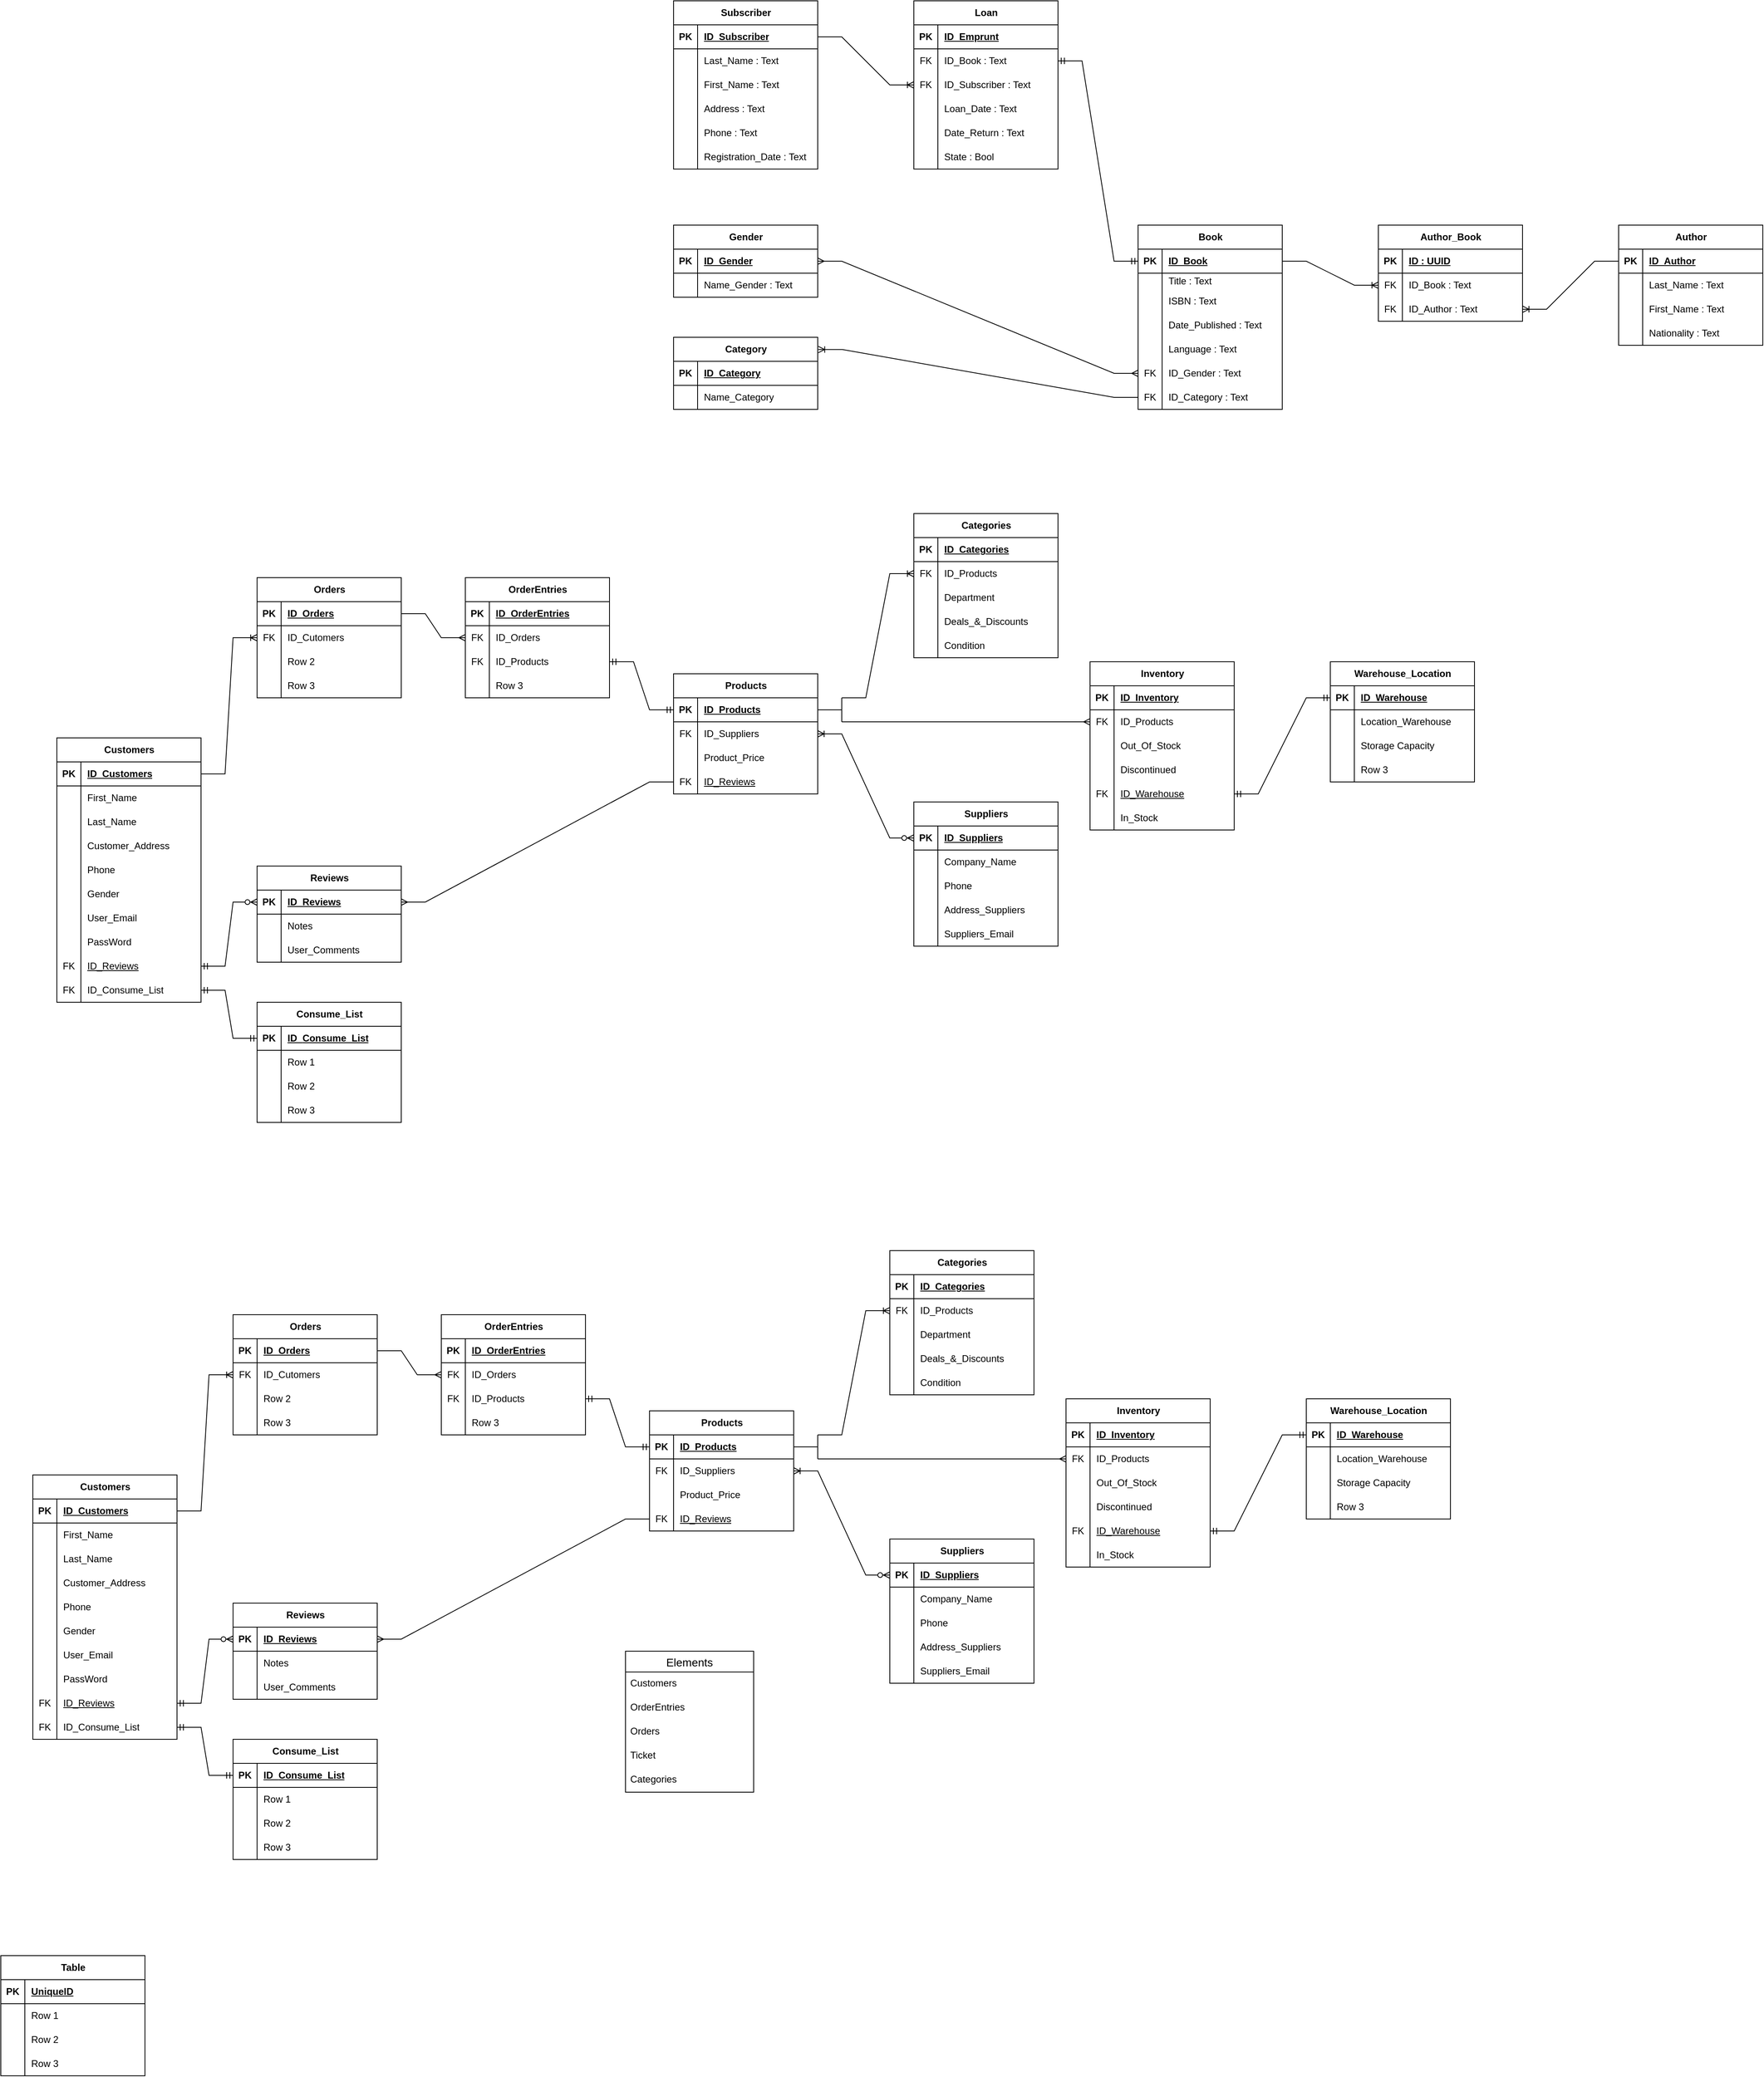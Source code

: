 <mxfile version="24.8.2">
  <diagram name="Page-1" id="8un23hDuiLWD_JSRGmDA">
    <mxGraphModel dx="3210" dy="1036" grid="1" gridSize="10" guides="1" tooltips="1" connect="1" arrows="1" fold="1" page="0" pageScale="1" pageWidth="827" pageHeight="1169" math="0" shadow="0">
      <root>
        <mxCell id="0" />
        <mxCell id="1" parent="0" />
        <mxCell id="i96bMHNqvYND6-esV9IK-1" value="Book" style="shape=table;startSize=30;container=1;collapsible=1;childLayout=tableLayout;fixedRows=1;rowLines=0;fontStyle=1;align=center;resizeLast=1;html=1;" parent="1" vertex="1">
          <mxGeometry x="580" y="280" width="180" height="230" as="geometry">
            <mxRectangle x="40" y="200" width="70" height="30" as="alternateBounds" />
          </mxGeometry>
        </mxCell>
        <mxCell id="i96bMHNqvYND6-esV9IK-2" value="" style="shape=tableRow;horizontal=0;startSize=0;swimlaneHead=0;swimlaneBody=0;fillColor=none;collapsible=0;dropTarget=0;points=[[0,0.5],[1,0.5]];portConstraint=eastwest;top=0;left=0;right=0;bottom=1;" parent="i96bMHNqvYND6-esV9IK-1" vertex="1">
          <mxGeometry y="30" width="180" height="30" as="geometry" />
        </mxCell>
        <mxCell id="i96bMHNqvYND6-esV9IK-3" value="PK" style="shape=partialRectangle;connectable=0;fillColor=none;top=0;left=0;bottom=0;right=0;fontStyle=1;overflow=hidden;whiteSpace=wrap;html=1;" parent="i96bMHNqvYND6-esV9IK-2" vertex="1">
          <mxGeometry width="30" height="30" as="geometry">
            <mxRectangle width="30" height="30" as="alternateBounds" />
          </mxGeometry>
        </mxCell>
        <mxCell id="i96bMHNqvYND6-esV9IK-4" value="ID_Book" style="shape=partialRectangle;connectable=0;fillColor=none;top=0;left=0;bottom=0;right=0;align=left;spacingLeft=6;fontStyle=5;overflow=hidden;whiteSpace=wrap;html=1;" parent="i96bMHNqvYND6-esV9IK-2" vertex="1">
          <mxGeometry x="30" width="150" height="30" as="geometry">
            <mxRectangle width="150" height="30" as="alternateBounds" />
          </mxGeometry>
        </mxCell>
        <mxCell id="i96bMHNqvYND6-esV9IK-5" value="" style="shape=tableRow;horizontal=0;startSize=0;swimlaneHead=0;swimlaneBody=0;fillColor=none;collapsible=0;dropTarget=0;points=[[0,0.5],[1,0.5]];portConstraint=eastwest;top=0;left=0;right=0;bottom=0;" parent="i96bMHNqvYND6-esV9IK-1" vertex="1">
          <mxGeometry y="60" width="180" height="20" as="geometry" />
        </mxCell>
        <mxCell id="i96bMHNqvYND6-esV9IK-6" value="" style="shape=partialRectangle;connectable=0;fillColor=none;top=0;left=0;bottom=0;right=0;editable=1;overflow=hidden;whiteSpace=wrap;html=1;" parent="i96bMHNqvYND6-esV9IK-5" vertex="1">
          <mxGeometry width="30" height="20" as="geometry">
            <mxRectangle width="30" height="20" as="alternateBounds" />
          </mxGeometry>
        </mxCell>
        <mxCell id="i96bMHNqvYND6-esV9IK-7" value="Title&amp;nbsp;: Text" style="shape=partialRectangle;connectable=0;fillColor=none;top=0;left=0;bottom=0;right=0;align=left;spacingLeft=6;overflow=hidden;whiteSpace=wrap;html=1;" parent="i96bMHNqvYND6-esV9IK-5" vertex="1">
          <mxGeometry x="30" width="150" height="20" as="geometry">
            <mxRectangle width="150" height="20" as="alternateBounds" />
          </mxGeometry>
        </mxCell>
        <mxCell id="i96bMHNqvYND6-esV9IK-8" value="" style="shape=tableRow;horizontal=0;startSize=0;swimlaneHead=0;swimlaneBody=0;fillColor=none;collapsible=0;dropTarget=0;points=[[0,0.5],[1,0.5]];portConstraint=eastwest;top=0;left=0;right=0;bottom=0;" parent="i96bMHNqvYND6-esV9IK-1" vertex="1">
          <mxGeometry y="80" width="180" height="30" as="geometry" />
        </mxCell>
        <mxCell id="i96bMHNqvYND6-esV9IK-9" value="" style="shape=partialRectangle;connectable=0;fillColor=none;top=0;left=0;bottom=0;right=0;editable=1;overflow=hidden;whiteSpace=wrap;html=1;" parent="i96bMHNqvYND6-esV9IK-8" vertex="1">
          <mxGeometry width="30" height="30" as="geometry">
            <mxRectangle width="30" height="30" as="alternateBounds" />
          </mxGeometry>
        </mxCell>
        <mxCell id="i96bMHNqvYND6-esV9IK-10" value="ISBN : Text" style="shape=partialRectangle;connectable=0;fillColor=none;top=0;left=0;bottom=0;right=0;align=left;spacingLeft=6;overflow=hidden;whiteSpace=wrap;html=1;" parent="i96bMHNqvYND6-esV9IK-8" vertex="1">
          <mxGeometry x="30" width="150" height="30" as="geometry">
            <mxRectangle width="150" height="30" as="alternateBounds" />
          </mxGeometry>
        </mxCell>
        <mxCell id="i96bMHNqvYND6-esV9IK-11" value="" style="shape=tableRow;horizontal=0;startSize=0;swimlaneHead=0;swimlaneBody=0;fillColor=none;collapsible=0;dropTarget=0;points=[[0,0.5],[1,0.5]];portConstraint=eastwest;top=0;left=0;right=0;bottom=0;" parent="i96bMHNqvYND6-esV9IK-1" vertex="1">
          <mxGeometry y="110" width="180" height="30" as="geometry" />
        </mxCell>
        <mxCell id="i96bMHNqvYND6-esV9IK-12" value="" style="shape=partialRectangle;connectable=0;fillColor=none;top=0;left=0;bottom=0;right=0;editable=1;overflow=hidden;whiteSpace=wrap;html=1;" parent="i96bMHNqvYND6-esV9IK-11" vertex="1">
          <mxGeometry width="30" height="30" as="geometry">
            <mxRectangle width="30" height="30" as="alternateBounds" />
          </mxGeometry>
        </mxCell>
        <mxCell id="i96bMHNqvYND6-esV9IK-13" value="Date_Published&amp;nbsp;: Text" style="shape=partialRectangle;connectable=0;fillColor=none;top=0;left=0;bottom=0;right=0;align=left;spacingLeft=6;overflow=hidden;whiteSpace=wrap;html=1;" parent="i96bMHNqvYND6-esV9IK-11" vertex="1">
          <mxGeometry x="30" width="150" height="30" as="geometry">
            <mxRectangle width="150" height="30" as="alternateBounds" />
          </mxGeometry>
        </mxCell>
        <mxCell id="i96bMHNqvYND6-esV9IK-14" value="" style="shape=tableRow;horizontal=0;startSize=0;swimlaneHead=0;swimlaneBody=0;fillColor=none;collapsible=0;dropTarget=0;points=[[0,0.5],[1,0.5]];portConstraint=eastwest;top=0;left=0;right=0;bottom=0;" parent="i96bMHNqvYND6-esV9IK-1" vertex="1">
          <mxGeometry y="140" width="180" height="30" as="geometry" />
        </mxCell>
        <mxCell id="i96bMHNqvYND6-esV9IK-15" value="" style="shape=partialRectangle;connectable=0;fillColor=none;top=0;left=0;bottom=0;right=0;editable=1;overflow=hidden;whiteSpace=wrap;html=1;" parent="i96bMHNqvYND6-esV9IK-14" vertex="1">
          <mxGeometry width="30" height="30" as="geometry">
            <mxRectangle width="30" height="30" as="alternateBounds" />
          </mxGeometry>
        </mxCell>
        <mxCell id="i96bMHNqvYND6-esV9IK-16" value="Language&amp;nbsp;: Text" style="shape=partialRectangle;connectable=0;fillColor=none;top=0;left=0;bottom=0;right=0;align=left;spacingLeft=6;overflow=hidden;whiteSpace=wrap;html=1;" parent="i96bMHNqvYND6-esV9IK-14" vertex="1">
          <mxGeometry x="30" width="150" height="30" as="geometry">
            <mxRectangle width="150" height="30" as="alternateBounds" />
          </mxGeometry>
        </mxCell>
        <mxCell id="i96bMHNqvYND6-esV9IK-30" value="" style="shape=tableRow;horizontal=0;startSize=0;swimlaneHead=0;swimlaneBody=0;fillColor=none;collapsible=0;dropTarget=0;points=[[0,0.5],[1,0.5]];portConstraint=eastwest;top=0;left=0;right=0;bottom=0;" parent="i96bMHNqvYND6-esV9IK-1" vertex="1">
          <mxGeometry y="170" width="180" height="30" as="geometry" />
        </mxCell>
        <mxCell id="i96bMHNqvYND6-esV9IK-31" value="FK" style="shape=partialRectangle;connectable=0;fillColor=none;top=0;left=0;bottom=0;right=0;editable=1;overflow=hidden;whiteSpace=wrap;html=1;" parent="i96bMHNqvYND6-esV9IK-30" vertex="1">
          <mxGeometry width="30" height="30" as="geometry">
            <mxRectangle width="30" height="30" as="alternateBounds" />
          </mxGeometry>
        </mxCell>
        <mxCell id="i96bMHNqvYND6-esV9IK-32" value="ID_Gender : Text" style="shape=partialRectangle;connectable=0;fillColor=none;top=0;left=0;bottom=0;right=0;align=left;spacingLeft=6;overflow=hidden;whiteSpace=wrap;html=1;" parent="i96bMHNqvYND6-esV9IK-30" vertex="1">
          <mxGeometry x="30" width="150" height="30" as="geometry">
            <mxRectangle width="150" height="30" as="alternateBounds" />
          </mxGeometry>
        </mxCell>
        <mxCell id="i96bMHNqvYND6-esV9IK-139" value="" style="shape=tableRow;horizontal=0;startSize=0;swimlaneHead=0;swimlaneBody=0;fillColor=none;collapsible=0;dropTarget=0;points=[[0,0.5],[1,0.5]];portConstraint=eastwest;top=0;left=0;right=0;bottom=0;" parent="i96bMHNqvYND6-esV9IK-1" vertex="1">
          <mxGeometry y="200" width="180" height="30" as="geometry" />
        </mxCell>
        <mxCell id="i96bMHNqvYND6-esV9IK-140" value="FK" style="shape=partialRectangle;connectable=0;fillColor=none;top=0;left=0;bottom=0;right=0;editable=1;overflow=hidden;whiteSpace=wrap;html=1;" parent="i96bMHNqvYND6-esV9IK-139" vertex="1">
          <mxGeometry width="30" height="30" as="geometry">
            <mxRectangle width="30" height="30" as="alternateBounds" />
          </mxGeometry>
        </mxCell>
        <mxCell id="i96bMHNqvYND6-esV9IK-141" value="ID_Category : Text" style="shape=partialRectangle;connectable=0;fillColor=none;top=0;left=0;bottom=0;right=0;align=left;spacingLeft=6;overflow=hidden;whiteSpace=wrap;html=1;" parent="i96bMHNqvYND6-esV9IK-139" vertex="1">
          <mxGeometry x="30" width="150" height="30" as="geometry">
            <mxRectangle width="150" height="30" as="alternateBounds" />
          </mxGeometry>
        </mxCell>
        <mxCell id="i96bMHNqvYND6-esV9IK-17" value="Author" style="shape=table;startSize=30;container=1;collapsible=1;childLayout=tableLayout;fixedRows=1;rowLines=0;fontStyle=1;align=center;resizeLast=1;html=1;" parent="1" vertex="1">
          <mxGeometry x="1180" y="280" width="180" height="150" as="geometry" />
        </mxCell>
        <mxCell id="i96bMHNqvYND6-esV9IK-18" value="" style="shape=tableRow;horizontal=0;startSize=0;swimlaneHead=0;swimlaneBody=0;fillColor=none;collapsible=0;dropTarget=0;points=[[0,0.5],[1,0.5]];portConstraint=eastwest;top=0;left=0;right=0;bottom=1;" parent="i96bMHNqvYND6-esV9IK-17" vertex="1">
          <mxGeometry y="30" width="180" height="30" as="geometry" />
        </mxCell>
        <mxCell id="i96bMHNqvYND6-esV9IK-19" value="PK" style="shape=partialRectangle;connectable=0;fillColor=none;top=0;left=0;bottom=0;right=0;fontStyle=1;overflow=hidden;whiteSpace=wrap;html=1;" parent="i96bMHNqvYND6-esV9IK-18" vertex="1">
          <mxGeometry width="30" height="30" as="geometry">
            <mxRectangle width="30" height="30" as="alternateBounds" />
          </mxGeometry>
        </mxCell>
        <mxCell id="i96bMHNqvYND6-esV9IK-20" value="ID_Author" style="shape=partialRectangle;connectable=0;fillColor=none;top=0;left=0;bottom=0;right=0;align=left;spacingLeft=6;fontStyle=5;overflow=hidden;whiteSpace=wrap;html=1;" parent="i96bMHNqvYND6-esV9IK-18" vertex="1">
          <mxGeometry x="30" width="150" height="30" as="geometry">
            <mxRectangle width="150" height="30" as="alternateBounds" />
          </mxGeometry>
        </mxCell>
        <mxCell id="i96bMHNqvYND6-esV9IK-21" value="" style="shape=tableRow;horizontal=0;startSize=0;swimlaneHead=0;swimlaneBody=0;fillColor=none;collapsible=0;dropTarget=0;points=[[0,0.5],[1,0.5]];portConstraint=eastwest;top=0;left=0;right=0;bottom=0;" parent="i96bMHNqvYND6-esV9IK-17" vertex="1">
          <mxGeometry y="60" width="180" height="30" as="geometry" />
        </mxCell>
        <mxCell id="i96bMHNqvYND6-esV9IK-22" value="" style="shape=partialRectangle;connectable=0;fillColor=none;top=0;left=0;bottom=0;right=0;editable=1;overflow=hidden;whiteSpace=wrap;html=1;" parent="i96bMHNqvYND6-esV9IK-21" vertex="1">
          <mxGeometry width="30" height="30" as="geometry">
            <mxRectangle width="30" height="30" as="alternateBounds" />
          </mxGeometry>
        </mxCell>
        <mxCell id="i96bMHNqvYND6-esV9IK-23" value="Last_Name : Text" style="shape=partialRectangle;connectable=0;fillColor=none;top=0;left=0;bottom=0;right=0;align=left;spacingLeft=6;overflow=hidden;whiteSpace=wrap;html=1;" parent="i96bMHNqvYND6-esV9IK-21" vertex="1">
          <mxGeometry x="30" width="150" height="30" as="geometry">
            <mxRectangle width="150" height="30" as="alternateBounds" />
          </mxGeometry>
        </mxCell>
        <mxCell id="i96bMHNqvYND6-esV9IK-24" value="" style="shape=tableRow;horizontal=0;startSize=0;swimlaneHead=0;swimlaneBody=0;fillColor=none;collapsible=0;dropTarget=0;points=[[0,0.5],[1,0.5]];portConstraint=eastwest;top=0;left=0;right=0;bottom=0;" parent="i96bMHNqvYND6-esV9IK-17" vertex="1">
          <mxGeometry y="90" width="180" height="30" as="geometry" />
        </mxCell>
        <mxCell id="i96bMHNqvYND6-esV9IK-25" value="" style="shape=partialRectangle;connectable=0;fillColor=none;top=0;left=0;bottom=0;right=0;editable=1;overflow=hidden;whiteSpace=wrap;html=1;" parent="i96bMHNqvYND6-esV9IK-24" vertex="1">
          <mxGeometry width="30" height="30" as="geometry">
            <mxRectangle width="30" height="30" as="alternateBounds" />
          </mxGeometry>
        </mxCell>
        <mxCell id="i96bMHNqvYND6-esV9IK-26" value="First_Name : Text" style="shape=partialRectangle;connectable=0;fillColor=none;top=0;left=0;bottom=0;right=0;align=left;spacingLeft=6;overflow=hidden;whiteSpace=wrap;html=1;" parent="i96bMHNqvYND6-esV9IK-24" vertex="1">
          <mxGeometry x="30" width="150" height="30" as="geometry">
            <mxRectangle width="150" height="30" as="alternateBounds" />
          </mxGeometry>
        </mxCell>
        <mxCell id="i96bMHNqvYND6-esV9IK-27" value="" style="shape=tableRow;horizontal=0;startSize=0;swimlaneHead=0;swimlaneBody=0;fillColor=none;collapsible=0;dropTarget=0;points=[[0,0.5],[1,0.5]];portConstraint=eastwest;top=0;left=0;right=0;bottom=0;" parent="i96bMHNqvYND6-esV9IK-17" vertex="1">
          <mxGeometry y="120" width="180" height="30" as="geometry" />
        </mxCell>
        <mxCell id="i96bMHNqvYND6-esV9IK-28" value="" style="shape=partialRectangle;connectable=0;fillColor=none;top=0;left=0;bottom=0;right=0;editable=1;overflow=hidden;whiteSpace=wrap;html=1;" parent="i96bMHNqvYND6-esV9IK-27" vertex="1">
          <mxGeometry width="30" height="30" as="geometry">
            <mxRectangle width="30" height="30" as="alternateBounds" />
          </mxGeometry>
        </mxCell>
        <mxCell id="i96bMHNqvYND6-esV9IK-29" value="Nationality&amp;nbsp;: Text" style="shape=partialRectangle;connectable=0;fillColor=none;top=0;left=0;bottom=0;right=0;align=left;spacingLeft=6;overflow=hidden;whiteSpace=wrap;html=1;" parent="i96bMHNqvYND6-esV9IK-27" vertex="1">
          <mxGeometry x="30" width="150" height="30" as="geometry">
            <mxRectangle width="150" height="30" as="alternateBounds" />
          </mxGeometry>
        </mxCell>
        <mxCell id="i96bMHNqvYND6-esV9IK-33" value="Author_Book" style="shape=table;startSize=30;container=1;collapsible=1;childLayout=tableLayout;fixedRows=1;rowLines=0;fontStyle=1;align=center;resizeLast=1;html=1;" parent="1" vertex="1">
          <mxGeometry x="880" y="280" width="180" height="120" as="geometry" />
        </mxCell>
        <mxCell id="i96bMHNqvYND6-esV9IK-34" value="" style="shape=tableRow;horizontal=0;startSize=0;swimlaneHead=0;swimlaneBody=0;fillColor=none;collapsible=0;dropTarget=0;points=[[0,0.5],[1,0.5]];portConstraint=eastwest;top=0;left=0;right=0;bottom=1;" parent="i96bMHNqvYND6-esV9IK-33" vertex="1">
          <mxGeometry y="30" width="180" height="30" as="geometry" />
        </mxCell>
        <mxCell id="i96bMHNqvYND6-esV9IK-35" value="PK" style="shape=partialRectangle;connectable=0;fillColor=none;top=0;left=0;bottom=0;right=0;fontStyle=1;overflow=hidden;whiteSpace=wrap;html=1;" parent="i96bMHNqvYND6-esV9IK-34" vertex="1">
          <mxGeometry width="30" height="30" as="geometry">
            <mxRectangle width="30" height="30" as="alternateBounds" />
          </mxGeometry>
        </mxCell>
        <mxCell id="i96bMHNqvYND6-esV9IK-36" value="ID : UUID" style="shape=partialRectangle;connectable=0;fillColor=none;top=0;left=0;bottom=0;right=0;align=left;spacingLeft=6;fontStyle=5;overflow=hidden;whiteSpace=wrap;html=1;" parent="i96bMHNqvYND6-esV9IK-34" vertex="1">
          <mxGeometry x="30" width="150" height="30" as="geometry">
            <mxRectangle width="150" height="30" as="alternateBounds" />
          </mxGeometry>
        </mxCell>
        <mxCell id="i96bMHNqvYND6-esV9IK-37" value="" style="shape=tableRow;horizontal=0;startSize=0;swimlaneHead=0;swimlaneBody=0;fillColor=none;collapsible=0;dropTarget=0;points=[[0,0.5],[1,0.5]];portConstraint=eastwest;top=0;left=0;right=0;bottom=0;" parent="i96bMHNqvYND6-esV9IK-33" vertex="1">
          <mxGeometry y="60" width="180" height="30" as="geometry" />
        </mxCell>
        <mxCell id="i96bMHNqvYND6-esV9IK-38" value="FK" style="shape=partialRectangle;connectable=0;fillColor=none;top=0;left=0;bottom=0;right=0;editable=1;overflow=hidden;whiteSpace=wrap;html=1;" parent="i96bMHNqvYND6-esV9IK-37" vertex="1">
          <mxGeometry width="30" height="30" as="geometry">
            <mxRectangle width="30" height="30" as="alternateBounds" />
          </mxGeometry>
        </mxCell>
        <mxCell id="i96bMHNqvYND6-esV9IK-39" value="ID_Book : Text" style="shape=partialRectangle;connectable=0;fillColor=none;top=0;left=0;bottom=0;right=0;align=left;spacingLeft=6;overflow=hidden;whiteSpace=wrap;html=1;" parent="i96bMHNqvYND6-esV9IK-37" vertex="1">
          <mxGeometry x="30" width="150" height="30" as="geometry">
            <mxRectangle width="150" height="30" as="alternateBounds" />
          </mxGeometry>
        </mxCell>
        <mxCell id="i96bMHNqvYND6-esV9IK-40" value="" style="shape=tableRow;horizontal=0;startSize=0;swimlaneHead=0;swimlaneBody=0;fillColor=none;collapsible=0;dropTarget=0;points=[[0,0.5],[1,0.5]];portConstraint=eastwest;top=0;left=0;right=0;bottom=0;" parent="i96bMHNqvYND6-esV9IK-33" vertex="1">
          <mxGeometry y="90" width="180" height="30" as="geometry" />
        </mxCell>
        <mxCell id="i96bMHNqvYND6-esV9IK-41" value="FK" style="shape=partialRectangle;connectable=0;fillColor=none;top=0;left=0;bottom=0;right=0;editable=1;overflow=hidden;whiteSpace=wrap;html=1;" parent="i96bMHNqvYND6-esV9IK-40" vertex="1">
          <mxGeometry width="30" height="30" as="geometry">
            <mxRectangle width="30" height="30" as="alternateBounds" />
          </mxGeometry>
        </mxCell>
        <mxCell id="i96bMHNqvYND6-esV9IK-42" value="ID_Author : Text" style="shape=partialRectangle;connectable=0;fillColor=none;top=0;left=0;bottom=0;right=0;align=left;spacingLeft=6;overflow=hidden;whiteSpace=wrap;html=1;" parent="i96bMHNqvYND6-esV9IK-40" vertex="1">
          <mxGeometry x="30" width="150" height="30" as="geometry">
            <mxRectangle width="150" height="30" as="alternateBounds" />
          </mxGeometry>
        </mxCell>
        <mxCell id="i96bMHNqvYND6-esV9IK-54" value="Gender" style="shape=table;startSize=30;container=1;collapsible=1;childLayout=tableLayout;fixedRows=1;rowLines=0;fontStyle=1;align=center;resizeLast=1;html=1;" parent="1" vertex="1">
          <mxGeometry y="280" width="180" height="90" as="geometry" />
        </mxCell>
        <mxCell id="i96bMHNqvYND6-esV9IK-55" value="" style="shape=tableRow;horizontal=0;startSize=0;swimlaneHead=0;swimlaneBody=0;fillColor=none;collapsible=0;dropTarget=0;points=[[0,0.5],[1,0.5]];portConstraint=eastwest;top=0;left=0;right=0;bottom=1;" parent="i96bMHNqvYND6-esV9IK-54" vertex="1">
          <mxGeometry y="30" width="180" height="30" as="geometry" />
        </mxCell>
        <mxCell id="i96bMHNqvYND6-esV9IK-56" value="PK" style="shape=partialRectangle;connectable=0;fillColor=none;top=0;left=0;bottom=0;right=0;fontStyle=1;overflow=hidden;whiteSpace=wrap;html=1;" parent="i96bMHNqvYND6-esV9IK-55" vertex="1">
          <mxGeometry width="30" height="30" as="geometry">
            <mxRectangle width="30" height="30" as="alternateBounds" />
          </mxGeometry>
        </mxCell>
        <mxCell id="i96bMHNqvYND6-esV9IK-57" value="ID_Gender" style="shape=partialRectangle;connectable=0;fillColor=none;top=0;left=0;bottom=0;right=0;align=left;spacingLeft=6;fontStyle=5;overflow=hidden;whiteSpace=wrap;html=1;" parent="i96bMHNqvYND6-esV9IK-55" vertex="1">
          <mxGeometry x="30" width="150" height="30" as="geometry">
            <mxRectangle width="150" height="30" as="alternateBounds" />
          </mxGeometry>
        </mxCell>
        <mxCell id="i96bMHNqvYND6-esV9IK-58" value="" style="shape=tableRow;horizontal=0;startSize=0;swimlaneHead=0;swimlaneBody=0;fillColor=none;collapsible=0;dropTarget=0;points=[[0,0.5],[1,0.5]];portConstraint=eastwest;top=0;left=0;right=0;bottom=0;" parent="i96bMHNqvYND6-esV9IK-54" vertex="1">
          <mxGeometry y="60" width="180" height="30" as="geometry" />
        </mxCell>
        <mxCell id="i96bMHNqvYND6-esV9IK-59" value="" style="shape=partialRectangle;connectable=0;fillColor=none;top=0;left=0;bottom=0;right=0;editable=1;overflow=hidden;whiteSpace=wrap;html=1;" parent="i96bMHNqvYND6-esV9IK-58" vertex="1">
          <mxGeometry width="30" height="30" as="geometry">
            <mxRectangle width="30" height="30" as="alternateBounds" />
          </mxGeometry>
        </mxCell>
        <mxCell id="i96bMHNqvYND6-esV9IK-60" value="Name_Gender : Text" style="shape=partialRectangle;connectable=0;fillColor=none;top=0;left=0;bottom=0;right=0;align=left;spacingLeft=6;overflow=hidden;whiteSpace=wrap;html=1;" parent="i96bMHNqvYND6-esV9IK-58" vertex="1">
          <mxGeometry x="30" width="150" height="30" as="geometry">
            <mxRectangle width="150" height="30" as="alternateBounds" />
          </mxGeometry>
        </mxCell>
        <mxCell id="i96bMHNqvYND6-esV9IK-67" value="Subscriber" style="shape=table;startSize=30;container=1;collapsible=1;childLayout=tableLayout;fixedRows=1;rowLines=0;fontStyle=1;align=center;resizeLast=1;html=1;" parent="1" vertex="1">
          <mxGeometry width="180" height="210" as="geometry" />
        </mxCell>
        <mxCell id="i96bMHNqvYND6-esV9IK-68" value="" style="shape=tableRow;horizontal=0;startSize=0;swimlaneHead=0;swimlaneBody=0;fillColor=none;collapsible=0;dropTarget=0;points=[[0,0.5],[1,0.5]];portConstraint=eastwest;top=0;left=0;right=0;bottom=1;" parent="i96bMHNqvYND6-esV9IK-67" vertex="1">
          <mxGeometry y="30" width="180" height="30" as="geometry" />
        </mxCell>
        <mxCell id="i96bMHNqvYND6-esV9IK-69" value="PK" style="shape=partialRectangle;connectable=0;fillColor=none;top=0;left=0;bottom=0;right=0;fontStyle=1;overflow=hidden;whiteSpace=wrap;html=1;" parent="i96bMHNqvYND6-esV9IK-68" vertex="1">
          <mxGeometry width="30" height="30" as="geometry">
            <mxRectangle width="30" height="30" as="alternateBounds" />
          </mxGeometry>
        </mxCell>
        <mxCell id="i96bMHNqvYND6-esV9IK-70" value="ID_Subscriber" style="shape=partialRectangle;connectable=0;fillColor=none;top=0;left=0;bottom=0;right=0;align=left;spacingLeft=6;fontStyle=5;overflow=hidden;whiteSpace=wrap;html=1;" parent="i96bMHNqvYND6-esV9IK-68" vertex="1">
          <mxGeometry x="30" width="150" height="30" as="geometry">
            <mxRectangle width="150" height="30" as="alternateBounds" />
          </mxGeometry>
        </mxCell>
        <mxCell id="i96bMHNqvYND6-esV9IK-71" value="" style="shape=tableRow;horizontal=0;startSize=0;swimlaneHead=0;swimlaneBody=0;fillColor=none;collapsible=0;dropTarget=0;points=[[0,0.5],[1,0.5]];portConstraint=eastwest;top=0;left=0;right=0;bottom=0;" parent="i96bMHNqvYND6-esV9IK-67" vertex="1">
          <mxGeometry y="60" width="180" height="30" as="geometry" />
        </mxCell>
        <mxCell id="i96bMHNqvYND6-esV9IK-72" value="" style="shape=partialRectangle;connectable=0;fillColor=none;top=0;left=0;bottom=0;right=0;editable=1;overflow=hidden;whiteSpace=wrap;html=1;" parent="i96bMHNqvYND6-esV9IK-71" vertex="1">
          <mxGeometry width="30" height="30" as="geometry">
            <mxRectangle width="30" height="30" as="alternateBounds" />
          </mxGeometry>
        </mxCell>
        <mxCell id="i96bMHNqvYND6-esV9IK-73" value="Last_Name : Text" style="shape=partialRectangle;connectable=0;fillColor=none;top=0;left=0;bottom=0;right=0;align=left;spacingLeft=6;overflow=hidden;whiteSpace=wrap;html=1;" parent="i96bMHNqvYND6-esV9IK-71" vertex="1">
          <mxGeometry x="30" width="150" height="30" as="geometry">
            <mxRectangle width="150" height="30" as="alternateBounds" />
          </mxGeometry>
        </mxCell>
        <mxCell id="i96bMHNqvYND6-esV9IK-74" value="" style="shape=tableRow;horizontal=0;startSize=0;swimlaneHead=0;swimlaneBody=0;fillColor=none;collapsible=0;dropTarget=0;points=[[0,0.5],[1,0.5]];portConstraint=eastwest;top=0;left=0;right=0;bottom=0;" parent="i96bMHNqvYND6-esV9IK-67" vertex="1">
          <mxGeometry y="90" width="180" height="30" as="geometry" />
        </mxCell>
        <mxCell id="i96bMHNqvYND6-esV9IK-75" value="" style="shape=partialRectangle;connectable=0;fillColor=none;top=0;left=0;bottom=0;right=0;editable=1;overflow=hidden;whiteSpace=wrap;html=1;" parent="i96bMHNqvYND6-esV9IK-74" vertex="1">
          <mxGeometry width="30" height="30" as="geometry">
            <mxRectangle width="30" height="30" as="alternateBounds" />
          </mxGeometry>
        </mxCell>
        <mxCell id="i96bMHNqvYND6-esV9IK-76" value="First_Name : Text" style="shape=partialRectangle;connectable=0;fillColor=none;top=0;left=0;bottom=0;right=0;align=left;spacingLeft=6;overflow=hidden;whiteSpace=wrap;html=1;" parent="i96bMHNqvYND6-esV9IK-74" vertex="1">
          <mxGeometry x="30" width="150" height="30" as="geometry">
            <mxRectangle width="150" height="30" as="alternateBounds" />
          </mxGeometry>
        </mxCell>
        <mxCell id="i96bMHNqvYND6-esV9IK-77" value="" style="shape=tableRow;horizontal=0;startSize=0;swimlaneHead=0;swimlaneBody=0;fillColor=none;collapsible=0;dropTarget=0;points=[[0,0.5],[1,0.5]];portConstraint=eastwest;top=0;left=0;right=0;bottom=0;" parent="i96bMHNqvYND6-esV9IK-67" vertex="1">
          <mxGeometry y="120" width="180" height="30" as="geometry" />
        </mxCell>
        <mxCell id="i96bMHNqvYND6-esV9IK-78" value="" style="shape=partialRectangle;connectable=0;fillColor=none;top=0;left=0;bottom=0;right=0;editable=1;overflow=hidden;whiteSpace=wrap;html=1;" parent="i96bMHNqvYND6-esV9IK-77" vertex="1">
          <mxGeometry width="30" height="30" as="geometry">
            <mxRectangle width="30" height="30" as="alternateBounds" />
          </mxGeometry>
        </mxCell>
        <mxCell id="i96bMHNqvYND6-esV9IK-79" value="Address : Text" style="shape=partialRectangle;connectable=0;fillColor=none;top=0;left=0;bottom=0;right=0;align=left;spacingLeft=6;overflow=hidden;whiteSpace=wrap;html=1;" parent="i96bMHNqvYND6-esV9IK-77" vertex="1">
          <mxGeometry x="30" width="150" height="30" as="geometry">
            <mxRectangle width="150" height="30" as="alternateBounds" />
          </mxGeometry>
        </mxCell>
        <mxCell id="i96bMHNqvYND6-esV9IK-80" value="" style="shape=tableRow;horizontal=0;startSize=0;swimlaneHead=0;swimlaneBody=0;fillColor=none;collapsible=0;dropTarget=0;points=[[0,0.5],[1,0.5]];portConstraint=eastwest;top=0;left=0;right=0;bottom=0;" parent="i96bMHNqvYND6-esV9IK-67" vertex="1">
          <mxGeometry y="150" width="180" height="30" as="geometry" />
        </mxCell>
        <mxCell id="i96bMHNqvYND6-esV9IK-81" value="" style="shape=partialRectangle;connectable=0;fillColor=none;top=0;left=0;bottom=0;right=0;editable=1;overflow=hidden;whiteSpace=wrap;html=1;" parent="i96bMHNqvYND6-esV9IK-80" vertex="1">
          <mxGeometry width="30" height="30" as="geometry">
            <mxRectangle width="30" height="30" as="alternateBounds" />
          </mxGeometry>
        </mxCell>
        <mxCell id="i96bMHNqvYND6-esV9IK-82" value="Phone : Text" style="shape=partialRectangle;connectable=0;fillColor=none;top=0;left=0;bottom=0;right=0;align=left;spacingLeft=6;overflow=hidden;whiteSpace=wrap;html=1;" parent="i96bMHNqvYND6-esV9IK-80" vertex="1">
          <mxGeometry x="30" width="150" height="30" as="geometry">
            <mxRectangle width="150" height="30" as="alternateBounds" />
          </mxGeometry>
        </mxCell>
        <mxCell id="i96bMHNqvYND6-esV9IK-83" value="" style="shape=tableRow;horizontal=0;startSize=0;swimlaneHead=0;swimlaneBody=0;fillColor=none;collapsible=0;dropTarget=0;points=[[0,0.5],[1,0.5]];portConstraint=eastwest;top=0;left=0;right=0;bottom=0;" parent="i96bMHNqvYND6-esV9IK-67" vertex="1">
          <mxGeometry y="180" width="180" height="30" as="geometry" />
        </mxCell>
        <mxCell id="i96bMHNqvYND6-esV9IK-84" value="" style="shape=partialRectangle;connectable=0;fillColor=none;top=0;left=0;bottom=0;right=0;editable=1;overflow=hidden;whiteSpace=wrap;html=1;" parent="i96bMHNqvYND6-esV9IK-83" vertex="1">
          <mxGeometry width="30" height="30" as="geometry">
            <mxRectangle width="30" height="30" as="alternateBounds" />
          </mxGeometry>
        </mxCell>
        <mxCell id="i96bMHNqvYND6-esV9IK-85" value="Registration_Date : Text" style="shape=partialRectangle;connectable=0;fillColor=none;top=0;left=0;bottom=0;right=0;align=left;spacingLeft=6;overflow=hidden;whiteSpace=wrap;html=1;" parent="i96bMHNqvYND6-esV9IK-83" vertex="1">
          <mxGeometry x="30" width="150" height="30" as="geometry">
            <mxRectangle width="150" height="30" as="alternateBounds" />
          </mxGeometry>
        </mxCell>
        <mxCell id="i96bMHNqvYND6-esV9IK-86" value="Loan" style="shape=table;startSize=30;container=1;collapsible=1;childLayout=tableLayout;fixedRows=1;rowLines=0;fontStyle=1;align=center;resizeLast=1;html=1;" parent="1" vertex="1">
          <mxGeometry x="300" width="180" height="210" as="geometry" />
        </mxCell>
        <mxCell id="i96bMHNqvYND6-esV9IK-87" value="" style="shape=tableRow;horizontal=0;startSize=0;swimlaneHead=0;swimlaneBody=0;fillColor=none;collapsible=0;dropTarget=0;points=[[0,0.5],[1,0.5]];portConstraint=eastwest;top=0;left=0;right=0;bottom=1;" parent="i96bMHNqvYND6-esV9IK-86" vertex="1">
          <mxGeometry y="30" width="180" height="30" as="geometry" />
        </mxCell>
        <mxCell id="i96bMHNqvYND6-esV9IK-88" value="PK" style="shape=partialRectangle;connectable=0;fillColor=none;top=0;left=0;bottom=0;right=0;fontStyle=1;overflow=hidden;whiteSpace=wrap;html=1;" parent="i96bMHNqvYND6-esV9IK-87" vertex="1">
          <mxGeometry width="30" height="30" as="geometry">
            <mxRectangle width="30" height="30" as="alternateBounds" />
          </mxGeometry>
        </mxCell>
        <mxCell id="i96bMHNqvYND6-esV9IK-89" value="ID_Emprunt" style="shape=partialRectangle;connectable=0;fillColor=none;top=0;left=0;bottom=0;right=0;align=left;spacingLeft=6;fontStyle=5;overflow=hidden;whiteSpace=wrap;html=1;" parent="i96bMHNqvYND6-esV9IK-87" vertex="1">
          <mxGeometry x="30" width="150" height="30" as="geometry">
            <mxRectangle width="150" height="30" as="alternateBounds" />
          </mxGeometry>
        </mxCell>
        <mxCell id="i96bMHNqvYND6-esV9IK-90" value="" style="shape=tableRow;horizontal=0;startSize=0;swimlaneHead=0;swimlaneBody=0;fillColor=none;collapsible=0;dropTarget=0;points=[[0,0.5],[1,0.5]];portConstraint=eastwest;top=0;left=0;right=0;bottom=0;" parent="i96bMHNqvYND6-esV9IK-86" vertex="1">
          <mxGeometry y="60" width="180" height="30" as="geometry" />
        </mxCell>
        <mxCell id="i96bMHNqvYND6-esV9IK-91" value="FK" style="shape=partialRectangle;connectable=0;fillColor=none;top=0;left=0;bottom=0;right=0;editable=1;overflow=hidden;whiteSpace=wrap;html=1;" parent="i96bMHNqvYND6-esV9IK-90" vertex="1">
          <mxGeometry width="30" height="30" as="geometry">
            <mxRectangle width="30" height="30" as="alternateBounds" />
          </mxGeometry>
        </mxCell>
        <mxCell id="i96bMHNqvYND6-esV9IK-92" value="ID_Book : Text" style="shape=partialRectangle;connectable=0;fillColor=none;top=0;left=0;bottom=0;right=0;align=left;spacingLeft=6;overflow=hidden;whiteSpace=wrap;html=1;" parent="i96bMHNqvYND6-esV9IK-90" vertex="1">
          <mxGeometry x="30" width="150" height="30" as="geometry">
            <mxRectangle width="150" height="30" as="alternateBounds" />
          </mxGeometry>
        </mxCell>
        <mxCell id="i96bMHNqvYND6-esV9IK-93" value="" style="shape=tableRow;horizontal=0;startSize=0;swimlaneHead=0;swimlaneBody=0;fillColor=none;collapsible=0;dropTarget=0;points=[[0,0.5],[1,0.5]];portConstraint=eastwest;top=0;left=0;right=0;bottom=0;" parent="i96bMHNqvYND6-esV9IK-86" vertex="1">
          <mxGeometry y="90" width="180" height="30" as="geometry" />
        </mxCell>
        <mxCell id="i96bMHNqvYND6-esV9IK-94" value="FK" style="shape=partialRectangle;connectable=0;fillColor=none;top=0;left=0;bottom=0;right=0;editable=1;overflow=hidden;whiteSpace=wrap;html=1;" parent="i96bMHNqvYND6-esV9IK-93" vertex="1">
          <mxGeometry width="30" height="30" as="geometry">
            <mxRectangle width="30" height="30" as="alternateBounds" />
          </mxGeometry>
        </mxCell>
        <mxCell id="i96bMHNqvYND6-esV9IK-95" value="ID_Subscriber : Text" style="shape=partialRectangle;connectable=0;fillColor=none;top=0;left=0;bottom=0;right=0;align=left;spacingLeft=6;overflow=hidden;whiteSpace=wrap;html=1;" parent="i96bMHNqvYND6-esV9IK-93" vertex="1">
          <mxGeometry x="30" width="150" height="30" as="geometry">
            <mxRectangle width="150" height="30" as="alternateBounds" />
          </mxGeometry>
        </mxCell>
        <mxCell id="i96bMHNqvYND6-esV9IK-96" value="" style="shape=tableRow;horizontal=0;startSize=0;swimlaneHead=0;swimlaneBody=0;fillColor=none;collapsible=0;dropTarget=0;points=[[0,0.5],[1,0.5]];portConstraint=eastwest;top=0;left=0;right=0;bottom=0;" parent="i96bMHNqvYND6-esV9IK-86" vertex="1">
          <mxGeometry y="120" width="180" height="30" as="geometry" />
        </mxCell>
        <mxCell id="i96bMHNqvYND6-esV9IK-97" value="" style="shape=partialRectangle;connectable=0;fillColor=none;top=0;left=0;bottom=0;right=0;editable=1;overflow=hidden;whiteSpace=wrap;html=1;" parent="i96bMHNqvYND6-esV9IK-96" vertex="1">
          <mxGeometry width="30" height="30" as="geometry">
            <mxRectangle width="30" height="30" as="alternateBounds" />
          </mxGeometry>
        </mxCell>
        <mxCell id="i96bMHNqvYND6-esV9IK-98" value="Loan_Date&amp;nbsp;: Text" style="shape=partialRectangle;connectable=0;fillColor=none;top=0;left=0;bottom=0;right=0;align=left;spacingLeft=6;overflow=hidden;whiteSpace=wrap;html=1;" parent="i96bMHNqvYND6-esV9IK-96" vertex="1">
          <mxGeometry x="30" width="150" height="30" as="geometry">
            <mxRectangle width="150" height="30" as="alternateBounds" />
          </mxGeometry>
        </mxCell>
        <mxCell id="i96bMHNqvYND6-esV9IK-99" value="" style="shape=tableRow;horizontal=0;startSize=0;swimlaneHead=0;swimlaneBody=0;fillColor=none;collapsible=0;dropTarget=0;points=[[0,0.5],[1,0.5]];portConstraint=eastwest;top=0;left=0;right=0;bottom=0;" parent="i96bMHNqvYND6-esV9IK-86" vertex="1">
          <mxGeometry y="150" width="180" height="30" as="geometry" />
        </mxCell>
        <mxCell id="i96bMHNqvYND6-esV9IK-100" value="" style="shape=partialRectangle;connectable=0;fillColor=none;top=0;left=0;bottom=0;right=0;editable=1;overflow=hidden;whiteSpace=wrap;html=1;" parent="i96bMHNqvYND6-esV9IK-99" vertex="1">
          <mxGeometry width="30" height="30" as="geometry">
            <mxRectangle width="30" height="30" as="alternateBounds" />
          </mxGeometry>
        </mxCell>
        <mxCell id="i96bMHNqvYND6-esV9IK-101" value="Date_Return&amp;nbsp;: Text" style="shape=partialRectangle;connectable=0;fillColor=none;top=0;left=0;bottom=0;right=0;align=left;spacingLeft=6;overflow=hidden;whiteSpace=wrap;html=1;" parent="i96bMHNqvYND6-esV9IK-99" vertex="1">
          <mxGeometry x="30" width="150" height="30" as="geometry">
            <mxRectangle width="150" height="30" as="alternateBounds" />
          </mxGeometry>
        </mxCell>
        <mxCell id="i96bMHNqvYND6-esV9IK-109" value="" style="shape=tableRow;horizontal=0;startSize=0;swimlaneHead=0;swimlaneBody=0;fillColor=none;collapsible=0;dropTarget=0;points=[[0,0.5],[1,0.5]];portConstraint=eastwest;top=0;left=0;right=0;bottom=0;" parent="i96bMHNqvYND6-esV9IK-86" vertex="1">
          <mxGeometry y="180" width="180" height="30" as="geometry" />
        </mxCell>
        <mxCell id="i96bMHNqvYND6-esV9IK-110" value="" style="shape=partialRectangle;connectable=0;fillColor=none;top=0;left=0;bottom=0;right=0;editable=1;overflow=hidden;whiteSpace=wrap;html=1;" parent="i96bMHNqvYND6-esV9IK-109" vertex="1">
          <mxGeometry width="30" height="30" as="geometry">
            <mxRectangle width="30" height="30" as="alternateBounds" />
          </mxGeometry>
        </mxCell>
        <mxCell id="i96bMHNqvYND6-esV9IK-111" value="State : Bool" style="shape=partialRectangle;connectable=0;fillColor=none;top=0;left=0;bottom=0;right=0;align=left;spacingLeft=6;overflow=hidden;whiteSpace=wrap;html=1;" parent="i96bMHNqvYND6-esV9IK-109" vertex="1">
          <mxGeometry x="30" width="150" height="30" as="geometry">
            <mxRectangle width="150" height="30" as="alternateBounds" />
          </mxGeometry>
        </mxCell>
        <mxCell id="i96bMHNqvYND6-esV9IK-102" value="" style="edgeStyle=entityRelationEdgeStyle;fontSize=12;html=1;endArrow=ERoneToMany;rounded=0;entryX=0;entryY=0.5;entryDx=0;entryDy=0;exitX=1;exitY=0.5;exitDx=0;exitDy=0;" parent="1" source="i96bMHNqvYND6-esV9IK-2" target="i96bMHNqvYND6-esV9IK-37" edge="1">
          <mxGeometry width="100" height="100" relative="1" as="geometry">
            <mxPoint x="820" y="600" as="sourcePoint" />
            <mxPoint x="920" y="500" as="targetPoint" />
          </mxGeometry>
        </mxCell>
        <mxCell id="i96bMHNqvYND6-esV9IK-103" value="" style="edgeStyle=entityRelationEdgeStyle;fontSize=12;html=1;endArrow=ERoneToMany;rounded=0;entryX=1;entryY=0.5;entryDx=0;entryDy=0;exitX=0;exitY=0.5;exitDx=0;exitDy=0;" parent="1" source="i96bMHNqvYND6-esV9IK-18" target="i96bMHNqvYND6-esV9IK-40" edge="1">
          <mxGeometry width="100" height="100" relative="1" as="geometry">
            <mxPoint x="1120" y="780" as="sourcePoint" />
            <mxPoint x="1220" y="680" as="targetPoint" />
          </mxGeometry>
        </mxCell>
        <mxCell id="i96bMHNqvYND6-esV9IK-106" value="" style="edgeStyle=entityRelationEdgeStyle;fontSize=12;html=1;endArrow=ERmany;startArrow=ERmany;rounded=0;entryX=0;entryY=0.5;entryDx=0;entryDy=0;exitX=1;exitY=0.5;exitDx=0;exitDy=0;" parent="1" source="i96bMHNqvYND6-esV9IK-55" target="i96bMHNqvYND6-esV9IK-30" edge="1">
          <mxGeometry width="100" height="100" relative="1" as="geometry">
            <mxPoint x="510" y="570" as="sourcePoint" />
            <mxPoint x="610" y="470" as="targetPoint" />
          </mxGeometry>
        </mxCell>
        <mxCell id="i96bMHNqvYND6-esV9IK-107" value="" style="edgeStyle=entityRelationEdgeStyle;fontSize=12;html=1;endArrow=ERoneToMany;rounded=0;exitX=1;exitY=0.5;exitDx=0;exitDy=0;" parent="1" source="i96bMHNqvYND6-esV9IK-68" target="i96bMHNqvYND6-esV9IK-93" edge="1">
          <mxGeometry width="100" height="100" relative="1" as="geometry">
            <mxPoint x="820" y="700" as="sourcePoint" />
            <mxPoint x="1050" y="650" as="targetPoint" />
          </mxGeometry>
        </mxCell>
        <mxCell id="i96bMHNqvYND6-esV9IK-112" value="" style="edgeStyle=entityRelationEdgeStyle;fontSize=12;html=1;endArrow=ERmandOne;startArrow=ERmandOne;rounded=0;exitX=1;exitY=0.5;exitDx=0;exitDy=0;entryX=0;entryY=0.5;entryDx=0;entryDy=0;" parent="1" source="i96bMHNqvYND6-esV9IK-90" target="i96bMHNqvYND6-esV9IK-2" edge="1">
          <mxGeometry width="100" height="100" relative="1" as="geometry">
            <mxPoint x="710" y="300" as="sourcePoint" />
            <mxPoint x="810" y="200" as="targetPoint" />
          </mxGeometry>
        </mxCell>
        <mxCell id="i96bMHNqvYND6-esV9IK-142" value="Category" style="shape=table;startSize=30;container=1;collapsible=1;childLayout=tableLayout;fixedRows=1;rowLines=0;fontStyle=1;align=center;resizeLast=1;html=1;" parent="1" vertex="1">
          <mxGeometry y="420" width="180" height="90" as="geometry" />
        </mxCell>
        <mxCell id="i96bMHNqvYND6-esV9IK-143" value="" style="shape=tableRow;horizontal=0;startSize=0;swimlaneHead=0;swimlaneBody=0;fillColor=none;collapsible=0;dropTarget=0;points=[[0,0.5],[1,0.5]];portConstraint=eastwest;top=0;left=0;right=0;bottom=1;" parent="i96bMHNqvYND6-esV9IK-142" vertex="1">
          <mxGeometry y="30" width="180" height="30" as="geometry" />
        </mxCell>
        <mxCell id="i96bMHNqvYND6-esV9IK-144" value="PK" style="shape=partialRectangle;connectable=0;fillColor=none;top=0;left=0;bottom=0;right=0;fontStyle=1;overflow=hidden;whiteSpace=wrap;html=1;" parent="i96bMHNqvYND6-esV9IK-143" vertex="1">
          <mxGeometry width="30" height="30" as="geometry">
            <mxRectangle width="30" height="30" as="alternateBounds" />
          </mxGeometry>
        </mxCell>
        <mxCell id="i96bMHNqvYND6-esV9IK-145" value="ID_Category" style="shape=partialRectangle;connectable=0;fillColor=none;top=0;left=0;bottom=0;right=0;align=left;spacingLeft=6;fontStyle=5;overflow=hidden;whiteSpace=wrap;html=1;" parent="i96bMHNqvYND6-esV9IK-143" vertex="1">
          <mxGeometry x="30" width="150" height="30" as="geometry">
            <mxRectangle width="150" height="30" as="alternateBounds" />
          </mxGeometry>
        </mxCell>
        <mxCell id="i96bMHNqvYND6-esV9IK-146" value="" style="shape=tableRow;horizontal=0;startSize=0;swimlaneHead=0;swimlaneBody=0;fillColor=none;collapsible=0;dropTarget=0;points=[[0,0.5],[1,0.5]];portConstraint=eastwest;top=0;left=0;right=0;bottom=0;" parent="i96bMHNqvYND6-esV9IK-142" vertex="1">
          <mxGeometry y="60" width="180" height="30" as="geometry" />
        </mxCell>
        <mxCell id="i96bMHNqvYND6-esV9IK-147" value="" style="shape=partialRectangle;connectable=0;fillColor=none;top=0;left=0;bottom=0;right=0;editable=1;overflow=hidden;whiteSpace=wrap;html=1;" parent="i96bMHNqvYND6-esV9IK-146" vertex="1">
          <mxGeometry width="30" height="30" as="geometry">
            <mxRectangle width="30" height="30" as="alternateBounds" />
          </mxGeometry>
        </mxCell>
        <mxCell id="i96bMHNqvYND6-esV9IK-148" value="Name_Category" style="shape=partialRectangle;connectable=0;fillColor=none;top=0;left=0;bottom=0;right=0;align=left;spacingLeft=6;overflow=hidden;whiteSpace=wrap;html=1;" parent="i96bMHNqvYND6-esV9IK-146" vertex="1">
          <mxGeometry x="30" width="150" height="30" as="geometry">
            <mxRectangle width="150" height="30" as="alternateBounds" />
          </mxGeometry>
        </mxCell>
        <mxCell id="i96bMHNqvYND6-esV9IK-155" value="" style="edgeStyle=entityRelationEdgeStyle;fontSize=12;html=1;endArrow=ERoneToMany;rounded=0;exitX=0;exitY=0.5;exitDx=0;exitDy=0;entryX=1.004;entryY=0.17;entryDx=0;entryDy=0;entryPerimeter=0;" parent="1" source="i96bMHNqvYND6-esV9IK-139" target="i96bMHNqvYND6-esV9IK-142" edge="1">
          <mxGeometry width="100" height="100" relative="1" as="geometry">
            <mxPoint x="270" y="540" as="sourcePoint" />
            <mxPoint x="250" y="430" as="targetPoint" />
          </mxGeometry>
        </mxCell>
        <mxCell id="p_0PpZLcO-NTd1uAV7jU-55" value="Products" style="shape=table;startSize=30;container=1;collapsible=1;childLayout=tableLayout;fixedRows=1;rowLines=0;fontStyle=1;align=center;resizeLast=1;html=1;" parent="1" vertex="1">
          <mxGeometry y="840" width="180" height="150" as="geometry">
            <mxRectangle y="840" width="90" height="30" as="alternateBounds" />
          </mxGeometry>
        </mxCell>
        <mxCell id="p_0PpZLcO-NTd1uAV7jU-56" value="" style="shape=tableRow;horizontal=0;startSize=0;swimlaneHead=0;swimlaneBody=0;fillColor=none;collapsible=0;dropTarget=0;points=[[0,0.5],[1,0.5]];portConstraint=eastwest;top=0;left=0;right=0;bottom=1;" parent="p_0PpZLcO-NTd1uAV7jU-55" vertex="1">
          <mxGeometry y="30" width="180" height="30" as="geometry" />
        </mxCell>
        <mxCell id="p_0PpZLcO-NTd1uAV7jU-57" value="PK" style="shape=partialRectangle;connectable=0;fillColor=none;top=0;left=0;bottom=0;right=0;fontStyle=1;overflow=hidden;whiteSpace=wrap;html=1;" parent="p_0PpZLcO-NTd1uAV7jU-56" vertex="1">
          <mxGeometry width="30" height="30" as="geometry">
            <mxRectangle width="30" height="30" as="alternateBounds" />
          </mxGeometry>
        </mxCell>
        <mxCell id="p_0PpZLcO-NTd1uAV7jU-58" value="ID_Products" style="shape=partialRectangle;connectable=0;fillColor=none;top=0;left=0;bottom=0;right=0;align=left;spacingLeft=6;fontStyle=5;overflow=hidden;whiteSpace=wrap;html=1;" parent="p_0PpZLcO-NTd1uAV7jU-56" vertex="1">
          <mxGeometry x="30" width="150" height="30" as="geometry">
            <mxRectangle width="150" height="30" as="alternateBounds" />
          </mxGeometry>
        </mxCell>
        <mxCell id="p_0PpZLcO-NTd1uAV7jU-59" value="" style="shape=tableRow;horizontal=0;startSize=0;swimlaneHead=0;swimlaneBody=0;fillColor=none;collapsible=0;dropTarget=0;points=[[0,0.5],[1,0.5]];portConstraint=eastwest;top=0;left=0;right=0;bottom=0;" parent="p_0PpZLcO-NTd1uAV7jU-55" vertex="1">
          <mxGeometry y="60" width="180" height="30" as="geometry" />
        </mxCell>
        <mxCell id="p_0PpZLcO-NTd1uAV7jU-60" value="FK" style="shape=partialRectangle;connectable=0;fillColor=none;top=0;left=0;bottom=0;right=0;editable=1;overflow=hidden;whiteSpace=wrap;html=1;" parent="p_0PpZLcO-NTd1uAV7jU-59" vertex="1">
          <mxGeometry width="30" height="30" as="geometry">
            <mxRectangle width="30" height="30" as="alternateBounds" />
          </mxGeometry>
        </mxCell>
        <mxCell id="p_0PpZLcO-NTd1uAV7jU-61" value="ID_Suppliers" style="shape=partialRectangle;connectable=0;fillColor=none;top=0;left=0;bottom=0;right=0;align=left;spacingLeft=6;overflow=hidden;whiteSpace=wrap;html=1;" parent="p_0PpZLcO-NTd1uAV7jU-59" vertex="1">
          <mxGeometry x="30" width="150" height="30" as="geometry">
            <mxRectangle width="150" height="30" as="alternateBounds" />
          </mxGeometry>
        </mxCell>
        <mxCell id="p_0PpZLcO-NTd1uAV7jU-275" value="" style="shape=tableRow;horizontal=0;startSize=0;swimlaneHead=0;swimlaneBody=0;fillColor=none;collapsible=0;dropTarget=0;points=[[0,0.5],[1,0.5]];portConstraint=eastwest;top=0;left=0;right=0;bottom=0;" parent="p_0PpZLcO-NTd1uAV7jU-55" vertex="1">
          <mxGeometry y="90" width="180" height="30" as="geometry" />
        </mxCell>
        <mxCell id="p_0PpZLcO-NTd1uAV7jU-276" value="" style="shape=partialRectangle;connectable=0;fillColor=none;top=0;left=0;bottom=0;right=0;editable=1;overflow=hidden;whiteSpace=wrap;html=1;" parent="p_0PpZLcO-NTd1uAV7jU-275" vertex="1">
          <mxGeometry width="30" height="30" as="geometry">
            <mxRectangle width="30" height="30" as="alternateBounds" />
          </mxGeometry>
        </mxCell>
        <mxCell id="p_0PpZLcO-NTd1uAV7jU-277" value="Product_Price" style="shape=partialRectangle;connectable=0;fillColor=none;top=0;left=0;bottom=0;right=0;align=left;spacingLeft=6;overflow=hidden;whiteSpace=wrap;html=1;" parent="p_0PpZLcO-NTd1uAV7jU-275" vertex="1">
          <mxGeometry x="30" width="150" height="30" as="geometry">
            <mxRectangle width="150" height="30" as="alternateBounds" />
          </mxGeometry>
        </mxCell>
        <mxCell id="p_0PpZLcO-NTd1uAV7jU-65" value="" style="shape=tableRow;horizontal=0;startSize=0;swimlaneHead=0;swimlaneBody=0;fillColor=none;collapsible=0;dropTarget=0;points=[[0,0.5],[1,0.5]];portConstraint=eastwest;top=0;left=0;right=0;bottom=0;" parent="p_0PpZLcO-NTd1uAV7jU-55" vertex="1">
          <mxGeometry y="120" width="180" height="30" as="geometry" />
        </mxCell>
        <mxCell id="p_0PpZLcO-NTd1uAV7jU-66" value="FK" style="shape=partialRectangle;connectable=0;fillColor=none;top=0;left=0;bottom=0;right=0;editable=1;overflow=hidden;whiteSpace=wrap;html=1;" parent="p_0PpZLcO-NTd1uAV7jU-65" vertex="1">
          <mxGeometry width="30" height="30" as="geometry">
            <mxRectangle width="30" height="30" as="alternateBounds" />
          </mxGeometry>
        </mxCell>
        <mxCell id="p_0PpZLcO-NTd1uAV7jU-67" value="&lt;span style=&quot;text-decoration-line: underline;&quot;&gt;ID_Reviews&lt;/span&gt;" style="shape=partialRectangle;connectable=0;fillColor=none;top=0;left=0;bottom=0;right=0;align=left;spacingLeft=6;overflow=hidden;whiteSpace=wrap;html=1;" parent="p_0PpZLcO-NTd1uAV7jU-65" vertex="1">
          <mxGeometry x="30" width="150" height="30" as="geometry">
            <mxRectangle width="150" height="30" as="alternateBounds" />
          </mxGeometry>
        </mxCell>
        <mxCell id="p_0PpZLcO-NTd1uAV7jU-68" value="Categories" style="shape=table;startSize=30;container=1;collapsible=1;childLayout=tableLayout;fixedRows=1;rowLines=0;fontStyle=1;align=center;resizeLast=1;html=1;" parent="1" vertex="1">
          <mxGeometry x="300" y="640" width="180" height="180" as="geometry">
            <mxRectangle x="300" y="640" width="100" height="30" as="alternateBounds" />
          </mxGeometry>
        </mxCell>
        <mxCell id="p_0PpZLcO-NTd1uAV7jU-69" value="" style="shape=tableRow;horizontal=0;startSize=0;swimlaneHead=0;swimlaneBody=0;fillColor=none;collapsible=0;dropTarget=0;points=[[0,0.5],[1,0.5]];portConstraint=eastwest;top=0;left=0;right=0;bottom=1;" parent="p_0PpZLcO-NTd1uAV7jU-68" vertex="1">
          <mxGeometry y="30" width="180" height="30" as="geometry" />
        </mxCell>
        <mxCell id="p_0PpZLcO-NTd1uAV7jU-70" value="PK" style="shape=partialRectangle;connectable=0;fillColor=none;top=0;left=0;bottom=0;right=0;fontStyle=1;overflow=hidden;whiteSpace=wrap;html=1;" parent="p_0PpZLcO-NTd1uAV7jU-69" vertex="1">
          <mxGeometry width="30" height="30" as="geometry">
            <mxRectangle width="30" height="30" as="alternateBounds" />
          </mxGeometry>
        </mxCell>
        <mxCell id="p_0PpZLcO-NTd1uAV7jU-71" value="ID_Categories" style="shape=partialRectangle;connectable=0;fillColor=none;top=0;left=0;bottom=0;right=0;align=left;spacingLeft=6;fontStyle=5;overflow=hidden;whiteSpace=wrap;html=1;" parent="p_0PpZLcO-NTd1uAV7jU-69" vertex="1">
          <mxGeometry x="30" width="150" height="30" as="geometry">
            <mxRectangle width="150" height="30" as="alternateBounds" />
          </mxGeometry>
        </mxCell>
        <mxCell id="p_0PpZLcO-NTd1uAV7jU-75" value="" style="shape=tableRow;horizontal=0;startSize=0;swimlaneHead=0;swimlaneBody=0;fillColor=none;collapsible=0;dropTarget=0;points=[[0,0.5],[1,0.5]];portConstraint=eastwest;top=0;left=0;right=0;bottom=0;" parent="p_0PpZLcO-NTd1uAV7jU-68" vertex="1">
          <mxGeometry y="60" width="180" height="30" as="geometry" />
        </mxCell>
        <mxCell id="p_0PpZLcO-NTd1uAV7jU-76" value="FK" style="shape=partialRectangle;connectable=0;fillColor=none;top=0;left=0;bottom=0;right=0;editable=1;overflow=hidden;whiteSpace=wrap;html=1;" parent="p_0PpZLcO-NTd1uAV7jU-75" vertex="1">
          <mxGeometry width="30" height="30" as="geometry">
            <mxRectangle width="30" height="30" as="alternateBounds" />
          </mxGeometry>
        </mxCell>
        <mxCell id="p_0PpZLcO-NTd1uAV7jU-77" value="ID_Products" style="shape=partialRectangle;connectable=0;fillColor=none;top=0;left=0;bottom=0;right=0;align=left;spacingLeft=6;overflow=hidden;whiteSpace=wrap;html=1;" parent="p_0PpZLcO-NTd1uAV7jU-75" vertex="1">
          <mxGeometry x="30" width="150" height="30" as="geometry">
            <mxRectangle width="150" height="30" as="alternateBounds" />
          </mxGeometry>
        </mxCell>
        <mxCell id="p_0PpZLcO-NTd1uAV7jU-78" value="" style="shape=tableRow;horizontal=0;startSize=0;swimlaneHead=0;swimlaneBody=0;fillColor=none;collapsible=0;dropTarget=0;points=[[0,0.5],[1,0.5]];portConstraint=eastwest;top=0;left=0;right=0;bottom=0;" parent="p_0PpZLcO-NTd1uAV7jU-68" vertex="1">
          <mxGeometry y="90" width="180" height="30" as="geometry" />
        </mxCell>
        <mxCell id="p_0PpZLcO-NTd1uAV7jU-79" value="" style="shape=partialRectangle;connectable=0;fillColor=none;top=0;left=0;bottom=0;right=0;editable=1;overflow=hidden;whiteSpace=wrap;html=1;" parent="p_0PpZLcO-NTd1uAV7jU-78" vertex="1">
          <mxGeometry width="30" height="30" as="geometry">
            <mxRectangle width="30" height="30" as="alternateBounds" />
          </mxGeometry>
        </mxCell>
        <mxCell id="p_0PpZLcO-NTd1uAV7jU-80" value="Department" style="shape=partialRectangle;connectable=0;fillColor=none;top=0;left=0;bottom=0;right=0;align=left;spacingLeft=6;overflow=hidden;whiteSpace=wrap;html=1;" parent="p_0PpZLcO-NTd1uAV7jU-78" vertex="1">
          <mxGeometry x="30" width="150" height="30" as="geometry">
            <mxRectangle width="150" height="30" as="alternateBounds" />
          </mxGeometry>
        </mxCell>
        <mxCell id="p_0PpZLcO-NTd1uAV7jU-252" value="" style="shape=tableRow;horizontal=0;startSize=0;swimlaneHead=0;swimlaneBody=0;fillColor=none;collapsible=0;dropTarget=0;points=[[0,0.5],[1,0.5]];portConstraint=eastwest;top=0;left=0;right=0;bottom=0;" parent="p_0PpZLcO-NTd1uAV7jU-68" vertex="1">
          <mxGeometry y="120" width="180" height="30" as="geometry" />
        </mxCell>
        <mxCell id="p_0PpZLcO-NTd1uAV7jU-253" value="" style="shape=partialRectangle;connectable=0;fillColor=none;top=0;left=0;bottom=0;right=0;editable=1;overflow=hidden;whiteSpace=wrap;html=1;" parent="p_0PpZLcO-NTd1uAV7jU-252" vertex="1">
          <mxGeometry width="30" height="30" as="geometry">
            <mxRectangle width="30" height="30" as="alternateBounds" />
          </mxGeometry>
        </mxCell>
        <mxCell id="p_0PpZLcO-NTd1uAV7jU-254" value="Deals_&amp;amp;_Discounts" style="shape=partialRectangle;connectable=0;fillColor=none;top=0;left=0;bottom=0;right=0;align=left;spacingLeft=6;overflow=hidden;whiteSpace=wrap;html=1;" parent="p_0PpZLcO-NTd1uAV7jU-252" vertex="1">
          <mxGeometry x="30" width="150" height="30" as="geometry">
            <mxRectangle width="150" height="30" as="alternateBounds" />
          </mxGeometry>
        </mxCell>
        <mxCell id="p_0PpZLcO-NTd1uAV7jU-255" value="" style="shape=tableRow;horizontal=0;startSize=0;swimlaneHead=0;swimlaneBody=0;fillColor=none;collapsible=0;dropTarget=0;points=[[0,0.5],[1,0.5]];portConstraint=eastwest;top=0;left=0;right=0;bottom=0;" parent="p_0PpZLcO-NTd1uAV7jU-68" vertex="1">
          <mxGeometry y="150" width="180" height="30" as="geometry" />
        </mxCell>
        <mxCell id="p_0PpZLcO-NTd1uAV7jU-256" value="" style="shape=partialRectangle;connectable=0;fillColor=none;top=0;left=0;bottom=0;right=0;editable=1;overflow=hidden;whiteSpace=wrap;html=1;" parent="p_0PpZLcO-NTd1uAV7jU-255" vertex="1">
          <mxGeometry width="30" height="30" as="geometry">
            <mxRectangle width="30" height="30" as="alternateBounds" />
          </mxGeometry>
        </mxCell>
        <mxCell id="p_0PpZLcO-NTd1uAV7jU-257" value="Condition" style="shape=partialRectangle;connectable=0;fillColor=none;top=0;left=0;bottom=0;right=0;align=left;spacingLeft=6;overflow=hidden;whiteSpace=wrap;html=1;" parent="p_0PpZLcO-NTd1uAV7jU-255" vertex="1">
          <mxGeometry x="30" width="150" height="30" as="geometry">
            <mxRectangle width="150" height="30" as="alternateBounds" />
          </mxGeometry>
        </mxCell>
        <mxCell id="p_0PpZLcO-NTd1uAV7jU-81" value="Customers" style="shape=table;startSize=30;container=1;collapsible=1;childLayout=tableLayout;fixedRows=1;rowLines=0;fontStyle=1;align=center;resizeLast=1;html=1;" parent="1" vertex="1">
          <mxGeometry x="-770" y="920" width="180" height="330" as="geometry">
            <mxRectangle x="-770" y="920" width="100" height="30" as="alternateBounds" />
          </mxGeometry>
        </mxCell>
        <mxCell id="p_0PpZLcO-NTd1uAV7jU-82" value="" style="shape=tableRow;horizontal=0;startSize=0;swimlaneHead=0;swimlaneBody=0;fillColor=none;collapsible=0;dropTarget=0;points=[[0,0.5],[1,0.5]];portConstraint=eastwest;top=0;left=0;right=0;bottom=1;" parent="p_0PpZLcO-NTd1uAV7jU-81" vertex="1">
          <mxGeometry y="30" width="180" height="30" as="geometry" />
        </mxCell>
        <mxCell id="p_0PpZLcO-NTd1uAV7jU-83" value="PK" style="shape=partialRectangle;connectable=0;fillColor=none;top=0;left=0;bottom=0;right=0;fontStyle=1;overflow=hidden;whiteSpace=wrap;html=1;" parent="p_0PpZLcO-NTd1uAV7jU-82" vertex="1">
          <mxGeometry width="30" height="30" as="geometry">
            <mxRectangle width="30" height="30" as="alternateBounds" />
          </mxGeometry>
        </mxCell>
        <mxCell id="p_0PpZLcO-NTd1uAV7jU-84" value="ID_Customers" style="shape=partialRectangle;connectable=0;fillColor=none;top=0;left=0;bottom=0;right=0;align=left;spacingLeft=6;fontStyle=5;overflow=hidden;whiteSpace=wrap;html=1;" parent="p_0PpZLcO-NTd1uAV7jU-82" vertex="1">
          <mxGeometry x="30" width="150" height="30" as="geometry">
            <mxRectangle width="150" height="30" as="alternateBounds" />
          </mxGeometry>
        </mxCell>
        <mxCell id="p_0PpZLcO-NTd1uAV7jU-85" value="" style="shape=tableRow;horizontal=0;startSize=0;swimlaneHead=0;swimlaneBody=0;fillColor=none;collapsible=0;dropTarget=0;points=[[0,0.5],[1,0.5]];portConstraint=eastwest;top=0;left=0;right=0;bottom=0;" parent="p_0PpZLcO-NTd1uAV7jU-81" vertex="1">
          <mxGeometry y="60" width="180" height="30" as="geometry" />
        </mxCell>
        <mxCell id="p_0PpZLcO-NTd1uAV7jU-86" value="" style="shape=partialRectangle;connectable=0;fillColor=none;top=0;left=0;bottom=0;right=0;editable=1;overflow=hidden;whiteSpace=wrap;html=1;" parent="p_0PpZLcO-NTd1uAV7jU-85" vertex="1">
          <mxGeometry width="30" height="30" as="geometry">
            <mxRectangle width="30" height="30" as="alternateBounds" />
          </mxGeometry>
        </mxCell>
        <mxCell id="p_0PpZLcO-NTd1uAV7jU-87" value="First_Name" style="shape=partialRectangle;connectable=0;fillColor=none;top=0;left=0;bottom=0;right=0;align=left;spacingLeft=6;overflow=hidden;whiteSpace=wrap;html=1;" parent="p_0PpZLcO-NTd1uAV7jU-85" vertex="1">
          <mxGeometry x="30" width="150" height="30" as="geometry">
            <mxRectangle width="150" height="30" as="alternateBounds" />
          </mxGeometry>
        </mxCell>
        <mxCell id="p_0PpZLcO-NTd1uAV7jU-88" value="" style="shape=tableRow;horizontal=0;startSize=0;swimlaneHead=0;swimlaneBody=0;fillColor=none;collapsible=0;dropTarget=0;points=[[0,0.5],[1,0.5]];portConstraint=eastwest;top=0;left=0;right=0;bottom=0;" parent="p_0PpZLcO-NTd1uAV7jU-81" vertex="1">
          <mxGeometry y="90" width="180" height="30" as="geometry" />
        </mxCell>
        <mxCell id="p_0PpZLcO-NTd1uAV7jU-89" value="" style="shape=partialRectangle;connectable=0;fillColor=none;top=0;left=0;bottom=0;right=0;editable=1;overflow=hidden;whiteSpace=wrap;html=1;" parent="p_0PpZLcO-NTd1uAV7jU-88" vertex="1">
          <mxGeometry width="30" height="30" as="geometry">
            <mxRectangle width="30" height="30" as="alternateBounds" />
          </mxGeometry>
        </mxCell>
        <mxCell id="p_0PpZLcO-NTd1uAV7jU-90" value="Last_Name" style="shape=partialRectangle;connectable=0;fillColor=none;top=0;left=0;bottom=0;right=0;align=left;spacingLeft=6;overflow=hidden;whiteSpace=wrap;html=1;" parent="p_0PpZLcO-NTd1uAV7jU-88" vertex="1">
          <mxGeometry x="30" width="150" height="30" as="geometry">
            <mxRectangle width="150" height="30" as="alternateBounds" />
          </mxGeometry>
        </mxCell>
        <mxCell id="p_0PpZLcO-NTd1uAV7jU-202" value="" style="shape=tableRow;horizontal=0;startSize=0;swimlaneHead=0;swimlaneBody=0;fillColor=none;collapsible=0;dropTarget=0;points=[[0,0.5],[1,0.5]];portConstraint=eastwest;top=0;left=0;right=0;bottom=0;" parent="p_0PpZLcO-NTd1uAV7jU-81" vertex="1">
          <mxGeometry y="120" width="180" height="30" as="geometry" />
        </mxCell>
        <mxCell id="p_0PpZLcO-NTd1uAV7jU-203" value="" style="shape=partialRectangle;connectable=0;fillColor=none;top=0;left=0;bottom=0;right=0;editable=1;overflow=hidden;whiteSpace=wrap;html=1;" parent="p_0PpZLcO-NTd1uAV7jU-202" vertex="1">
          <mxGeometry width="30" height="30" as="geometry">
            <mxRectangle width="30" height="30" as="alternateBounds" />
          </mxGeometry>
        </mxCell>
        <mxCell id="p_0PpZLcO-NTd1uAV7jU-204" value="Customer_Address" style="shape=partialRectangle;connectable=0;fillColor=none;top=0;left=0;bottom=0;right=0;align=left;spacingLeft=6;overflow=hidden;whiteSpace=wrap;html=1;" parent="p_0PpZLcO-NTd1uAV7jU-202" vertex="1">
          <mxGeometry x="30" width="150" height="30" as="geometry">
            <mxRectangle width="150" height="30" as="alternateBounds" />
          </mxGeometry>
        </mxCell>
        <mxCell id="p_0PpZLcO-NTd1uAV7jU-205" value="" style="shape=tableRow;horizontal=0;startSize=0;swimlaneHead=0;swimlaneBody=0;fillColor=none;collapsible=0;dropTarget=0;points=[[0,0.5],[1,0.5]];portConstraint=eastwest;top=0;left=0;right=0;bottom=0;" parent="p_0PpZLcO-NTd1uAV7jU-81" vertex="1">
          <mxGeometry y="150" width="180" height="30" as="geometry" />
        </mxCell>
        <mxCell id="p_0PpZLcO-NTd1uAV7jU-206" value="" style="shape=partialRectangle;connectable=0;fillColor=none;top=0;left=0;bottom=0;right=0;editable=1;overflow=hidden;whiteSpace=wrap;html=1;" parent="p_0PpZLcO-NTd1uAV7jU-205" vertex="1">
          <mxGeometry width="30" height="30" as="geometry">
            <mxRectangle width="30" height="30" as="alternateBounds" />
          </mxGeometry>
        </mxCell>
        <mxCell id="p_0PpZLcO-NTd1uAV7jU-207" value="Phone" style="shape=partialRectangle;connectable=0;fillColor=none;top=0;left=0;bottom=0;right=0;align=left;spacingLeft=6;overflow=hidden;whiteSpace=wrap;html=1;" parent="p_0PpZLcO-NTd1uAV7jU-205" vertex="1">
          <mxGeometry x="30" width="150" height="30" as="geometry">
            <mxRectangle width="150" height="30" as="alternateBounds" />
          </mxGeometry>
        </mxCell>
        <mxCell id="p_0PpZLcO-NTd1uAV7jU-91" value="" style="shape=tableRow;horizontal=0;startSize=0;swimlaneHead=0;swimlaneBody=0;fillColor=none;collapsible=0;dropTarget=0;points=[[0,0.5],[1,0.5]];portConstraint=eastwest;top=0;left=0;right=0;bottom=0;" parent="p_0PpZLcO-NTd1uAV7jU-81" vertex="1">
          <mxGeometry y="180" width="180" height="30" as="geometry" />
        </mxCell>
        <mxCell id="p_0PpZLcO-NTd1uAV7jU-92" value="" style="shape=partialRectangle;connectable=0;fillColor=none;top=0;left=0;bottom=0;right=0;editable=1;overflow=hidden;whiteSpace=wrap;html=1;" parent="p_0PpZLcO-NTd1uAV7jU-91" vertex="1">
          <mxGeometry width="30" height="30" as="geometry">
            <mxRectangle width="30" height="30" as="alternateBounds" />
          </mxGeometry>
        </mxCell>
        <mxCell id="p_0PpZLcO-NTd1uAV7jU-93" value="Gender" style="shape=partialRectangle;connectable=0;fillColor=none;top=0;left=0;bottom=0;right=0;align=left;spacingLeft=6;overflow=hidden;whiteSpace=wrap;html=1;" parent="p_0PpZLcO-NTd1uAV7jU-91" vertex="1">
          <mxGeometry x="30" width="150" height="30" as="geometry">
            <mxRectangle width="150" height="30" as="alternateBounds" />
          </mxGeometry>
        </mxCell>
        <mxCell id="p_0PpZLcO-NTd1uAV7jU-222" value="" style="shape=tableRow;horizontal=0;startSize=0;swimlaneHead=0;swimlaneBody=0;fillColor=none;collapsible=0;dropTarget=0;points=[[0,0.5],[1,0.5]];portConstraint=eastwest;top=0;left=0;right=0;bottom=0;" parent="p_0PpZLcO-NTd1uAV7jU-81" vertex="1">
          <mxGeometry y="210" width="180" height="30" as="geometry" />
        </mxCell>
        <mxCell id="p_0PpZLcO-NTd1uAV7jU-223" value="" style="shape=partialRectangle;connectable=0;fillColor=none;top=0;left=0;bottom=0;right=0;editable=1;overflow=hidden;whiteSpace=wrap;html=1;" parent="p_0PpZLcO-NTd1uAV7jU-222" vertex="1">
          <mxGeometry width="30" height="30" as="geometry">
            <mxRectangle width="30" height="30" as="alternateBounds" />
          </mxGeometry>
        </mxCell>
        <mxCell id="p_0PpZLcO-NTd1uAV7jU-224" value="User_Email" style="shape=partialRectangle;connectable=0;fillColor=none;top=0;left=0;bottom=0;right=0;align=left;spacingLeft=6;overflow=hidden;whiteSpace=wrap;html=1;" parent="p_0PpZLcO-NTd1uAV7jU-222" vertex="1">
          <mxGeometry x="30" width="150" height="30" as="geometry">
            <mxRectangle width="150" height="30" as="alternateBounds" />
          </mxGeometry>
        </mxCell>
        <mxCell id="p_0PpZLcO-NTd1uAV7jU-225" value="" style="shape=tableRow;horizontal=0;startSize=0;swimlaneHead=0;swimlaneBody=0;fillColor=none;collapsible=0;dropTarget=0;points=[[0,0.5],[1,0.5]];portConstraint=eastwest;top=0;left=0;right=0;bottom=0;" parent="p_0PpZLcO-NTd1uAV7jU-81" vertex="1">
          <mxGeometry y="240" width="180" height="30" as="geometry" />
        </mxCell>
        <mxCell id="p_0PpZLcO-NTd1uAV7jU-226" value="" style="shape=partialRectangle;connectable=0;fillColor=none;top=0;left=0;bottom=0;right=0;editable=1;overflow=hidden;whiteSpace=wrap;html=1;" parent="p_0PpZLcO-NTd1uAV7jU-225" vertex="1">
          <mxGeometry width="30" height="30" as="geometry">
            <mxRectangle width="30" height="30" as="alternateBounds" />
          </mxGeometry>
        </mxCell>
        <mxCell id="p_0PpZLcO-NTd1uAV7jU-227" value="PassWord" style="shape=partialRectangle;connectable=0;fillColor=none;top=0;left=0;bottom=0;right=0;align=left;spacingLeft=6;overflow=hidden;whiteSpace=wrap;html=1;" parent="p_0PpZLcO-NTd1uAV7jU-225" vertex="1">
          <mxGeometry x="30" width="150" height="30" as="geometry">
            <mxRectangle width="150" height="30" as="alternateBounds" />
          </mxGeometry>
        </mxCell>
        <mxCell id="p_0PpZLcO-NTd1uAV7jU-232" value="" style="shape=tableRow;horizontal=0;startSize=0;swimlaneHead=0;swimlaneBody=0;fillColor=none;collapsible=0;dropTarget=0;points=[[0,0.5],[1,0.5]];portConstraint=eastwest;top=0;left=0;right=0;bottom=0;" parent="p_0PpZLcO-NTd1uAV7jU-81" vertex="1">
          <mxGeometry y="270" width="180" height="30" as="geometry" />
        </mxCell>
        <mxCell id="p_0PpZLcO-NTd1uAV7jU-233" value="FK" style="shape=partialRectangle;connectable=0;fillColor=none;top=0;left=0;bottom=0;right=0;editable=1;overflow=hidden;whiteSpace=wrap;html=1;" parent="p_0PpZLcO-NTd1uAV7jU-232" vertex="1">
          <mxGeometry width="30" height="30" as="geometry">
            <mxRectangle width="30" height="30" as="alternateBounds" />
          </mxGeometry>
        </mxCell>
        <mxCell id="p_0PpZLcO-NTd1uAV7jU-234" value="&lt;span style=&quot;text-decoration-line: underline;&quot;&gt;ID_Reviews&lt;/span&gt;" style="shape=partialRectangle;connectable=0;fillColor=none;top=0;left=0;bottom=0;right=0;align=left;spacingLeft=6;overflow=hidden;whiteSpace=wrap;html=1;" parent="p_0PpZLcO-NTd1uAV7jU-232" vertex="1">
          <mxGeometry x="30" width="150" height="30" as="geometry">
            <mxRectangle width="150" height="30" as="alternateBounds" />
          </mxGeometry>
        </mxCell>
        <mxCell id="p_0PpZLcO-NTd1uAV7jU-228" value="" style="shape=tableRow;horizontal=0;startSize=0;swimlaneHead=0;swimlaneBody=0;fillColor=none;collapsible=0;dropTarget=0;points=[[0,0.5],[1,0.5]];portConstraint=eastwest;top=0;left=0;right=0;bottom=0;" parent="p_0PpZLcO-NTd1uAV7jU-81" vertex="1">
          <mxGeometry y="300" width="180" height="30" as="geometry" />
        </mxCell>
        <mxCell id="p_0PpZLcO-NTd1uAV7jU-229" value="FK" style="shape=partialRectangle;connectable=0;fillColor=none;top=0;left=0;bottom=0;right=0;editable=1;overflow=hidden;whiteSpace=wrap;html=1;" parent="p_0PpZLcO-NTd1uAV7jU-228" vertex="1">
          <mxGeometry width="30" height="30" as="geometry">
            <mxRectangle width="30" height="30" as="alternateBounds" />
          </mxGeometry>
        </mxCell>
        <mxCell id="p_0PpZLcO-NTd1uAV7jU-230" value="ID_Consume_List" style="shape=partialRectangle;connectable=0;fillColor=none;top=0;left=0;bottom=0;right=0;align=left;spacingLeft=6;overflow=hidden;whiteSpace=wrap;html=1;" parent="p_0PpZLcO-NTd1uAV7jU-228" vertex="1">
          <mxGeometry x="30" width="150" height="30" as="geometry">
            <mxRectangle width="150" height="30" as="alternateBounds" />
          </mxGeometry>
        </mxCell>
        <mxCell id="p_0PpZLcO-NTd1uAV7jU-94" value="Orders" style="shape=table;startSize=30;container=1;collapsible=1;childLayout=tableLayout;fixedRows=1;rowLines=0;fontStyle=1;align=center;resizeLast=1;html=1;" parent="1" vertex="1">
          <mxGeometry x="-520" y="720" width="180" height="150" as="geometry">
            <mxRectangle x="-520" y="720" width="80" height="30" as="alternateBounds" />
          </mxGeometry>
        </mxCell>
        <mxCell id="p_0PpZLcO-NTd1uAV7jU-95" value="" style="shape=tableRow;horizontal=0;startSize=0;swimlaneHead=0;swimlaneBody=0;fillColor=none;collapsible=0;dropTarget=0;points=[[0,0.5],[1,0.5]];portConstraint=eastwest;top=0;left=0;right=0;bottom=1;" parent="p_0PpZLcO-NTd1uAV7jU-94" vertex="1">
          <mxGeometry y="30" width="180" height="30" as="geometry" />
        </mxCell>
        <mxCell id="p_0PpZLcO-NTd1uAV7jU-96" value="PK" style="shape=partialRectangle;connectable=0;fillColor=none;top=0;left=0;bottom=0;right=0;fontStyle=1;overflow=hidden;whiteSpace=wrap;html=1;" parent="p_0PpZLcO-NTd1uAV7jU-95" vertex="1">
          <mxGeometry width="30" height="30" as="geometry">
            <mxRectangle width="30" height="30" as="alternateBounds" />
          </mxGeometry>
        </mxCell>
        <mxCell id="p_0PpZLcO-NTd1uAV7jU-97" value="ID_Orders" style="shape=partialRectangle;connectable=0;fillColor=none;top=0;left=0;bottom=0;right=0;align=left;spacingLeft=6;fontStyle=5;overflow=hidden;whiteSpace=wrap;html=1;" parent="p_0PpZLcO-NTd1uAV7jU-95" vertex="1">
          <mxGeometry x="30" width="150" height="30" as="geometry">
            <mxRectangle width="150" height="30" as="alternateBounds" />
          </mxGeometry>
        </mxCell>
        <mxCell id="p_0PpZLcO-NTd1uAV7jU-98" value="" style="shape=tableRow;horizontal=0;startSize=0;swimlaneHead=0;swimlaneBody=0;fillColor=none;collapsible=0;dropTarget=0;points=[[0,0.5],[1,0.5]];portConstraint=eastwest;top=0;left=0;right=0;bottom=0;" parent="p_0PpZLcO-NTd1uAV7jU-94" vertex="1">
          <mxGeometry y="60" width="180" height="30" as="geometry" />
        </mxCell>
        <mxCell id="p_0PpZLcO-NTd1uAV7jU-99" value="FK" style="shape=partialRectangle;connectable=0;fillColor=none;top=0;left=0;bottom=0;right=0;editable=1;overflow=hidden;whiteSpace=wrap;html=1;" parent="p_0PpZLcO-NTd1uAV7jU-98" vertex="1">
          <mxGeometry width="30" height="30" as="geometry">
            <mxRectangle width="30" height="30" as="alternateBounds" />
          </mxGeometry>
        </mxCell>
        <mxCell id="p_0PpZLcO-NTd1uAV7jU-100" value="ID_Cutomers" style="shape=partialRectangle;connectable=0;fillColor=none;top=0;left=0;bottom=0;right=0;align=left;spacingLeft=6;overflow=hidden;whiteSpace=wrap;html=1;" parent="p_0PpZLcO-NTd1uAV7jU-98" vertex="1">
          <mxGeometry x="30" width="150" height="30" as="geometry">
            <mxRectangle width="150" height="30" as="alternateBounds" />
          </mxGeometry>
        </mxCell>
        <mxCell id="p_0PpZLcO-NTd1uAV7jU-101" value="" style="shape=tableRow;horizontal=0;startSize=0;swimlaneHead=0;swimlaneBody=0;fillColor=none;collapsible=0;dropTarget=0;points=[[0,0.5],[1,0.5]];portConstraint=eastwest;top=0;left=0;right=0;bottom=0;" parent="p_0PpZLcO-NTd1uAV7jU-94" vertex="1">
          <mxGeometry y="90" width="180" height="30" as="geometry" />
        </mxCell>
        <mxCell id="p_0PpZLcO-NTd1uAV7jU-102" value="" style="shape=partialRectangle;connectable=0;fillColor=none;top=0;left=0;bottom=0;right=0;editable=1;overflow=hidden;whiteSpace=wrap;html=1;" parent="p_0PpZLcO-NTd1uAV7jU-101" vertex="1">
          <mxGeometry width="30" height="30" as="geometry">
            <mxRectangle width="30" height="30" as="alternateBounds" />
          </mxGeometry>
        </mxCell>
        <mxCell id="p_0PpZLcO-NTd1uAV7jU-103" value="Row 2" style="shape=partialRectangle;connectable=0;fillColor=none;top=0;left=0;bottom=0;right=0;align=left;spacingLeft=6;overflow=hidden;whiteSpace=wrap;html=1;" parent="p_0PpZLcO-NTd1uAV7jU-101" vertex="1">
          <mxGeometry x="30" width="150" height="30" as="geometry">
            <mxRectangle width="150" height="30" as="alternateBounds" />
          </mxGeometry>
        </mxCell>
        <mxCell id="p_0PpZLcO-NTd1uAV7jU-104" value="" style="shape=tableRow;horizontal=0;startSize=0;swimlaneHead=0;swimlaneBody=0;fillColor=none;collapsible=0;dropTarget=0;points=[[0,0.5],[1,0.5]];portConstraint=eastwest;top=0;left=0;right=0;bottom=0;" parent="p_0PpZLcO-NTd1uAV7jU-94" vertex="1">
          <mxGeometry y="120" width="180" height="30" as="geometry" />
        </mxCell>
        <mxCell id="p_0PpZLcO-NTd1uAV7jU-105" value="" style="shape=partialRectangle;connectable=0;fillColor=none;top=0;left=0;bottom=0;right=0;editable=1;overflow=hidden;whiteSpace=wrap;html=1;" parent="p_0PpZLcO-NTd1uAV7jU-104" vertex="1">
          <mxGeometry width="30" height="30" as="geometry">
            <mxRectangle width="30" height="30" as="alternateBounds" />
          </mxGeometry>
        </mxCell>
        <mxCell id="p_0PpZLcO-NTd1uAV7jU-106" value="Row 3" style="shape=partialRectangle;connectable=0;fillColor=none;top=0;left=0;bottom=0;right=0;align=left;spacingLeft=6;overflow=hidden;whiteSpace=wrap;html=1;" parent="p_0PpZLcO-NTd1uAV7jU-104" vertex="1">
          <mxGeometry x="30" width="150" height="30" as="geometry">
            <mxRectangle width="150" height="30" as="alternateBounds" />
          </mxGeometry>
        </mxCell>
        <mxCell id="p_0PpZLcO-NTd1uAV7jU-107" value="OrderEntries" style="shape=table;startSize=30;container=1;collapsible=1;childLayout=tableLayout;fixedRows=1;rowLines=0;fontStyle=1;align=center;resizeLast=1;html=1;" parent="1" vertex="1">
          <mxGeometry x="-260" y="720" width="180" height="150" as="geometry">
            <mxRectangle x="-260" y="720" width="110" height="30" as="alternateBounds" />
          </mxGeometry>
        </mxCell>
        <mxCell id="p_0PpZLcO-NTd1uAV7jU-108" value="" style="shape=tableRow;horizontal=0;startSize=0;swimlaneHead=0;swimlaneBody=0;fillColor=none;collapsible=0;dropTarget=0;points=[[0,0.5],[1,0.5]];portConstraint=eastwest;top=0;left=0;right=0;bottom=1;" parent="p_0PpZLcO-NTd1uAV7jU-107" vertex="1">
          <mxGeometry y="30" width="180" height="30" as="geometry" />
        </mxCell>
        <mxCell id="p_0PpZLcO-NTd1uAV7jU-109" value="PK" style="shape=partialRectangle;connectable=0;fillColor=none;top=0;left=0;bottom=0;right=0;fontStyle=1;overflow=hidden;whiteSpace=wrap;html=1;" parent="p_0PpZLcO-NTd1uAV7jU-108" vertex="1">
          <mxGeometry width="30" height="30" as="geometry">
            <mxRectangle width="30" height="30" as="alternateBounds" />
          </mxGeometry>
        </mxCell>
        <mxCell id="p_0PpZLcO-NTd1uAV7jU-110" value="ID_&lt;span style=&quot;text-align: center; text-wrap: nowrap;&quot;&gt;OrderEntries&lt;/span&gt;" style="shape=partialRectangle;connectable=0;fillColor=none;top=0;left=0;bottom=0;right=0;align=left;spacingLeft=6;fontStyle=5;overflow=hidden;whiteSpace=wrap;html=1;" parent="p_0PpZLcO-NTd1uAV7jU-108" vertex="1">
          <mxGeometry x="30" width="150" height="30" as="geometry">
            <mxRectangle width="150" height="30" as="alternateBounds" />
          </mxGeometry>
        </mxCell>
        <mxCell id="p_0PpZLcO-NTd1uAV7jU-111" value="" style="shape=tableRow;horizontal=0;startSize=0;swimlaneHead=0;swimlaneBody=0;fillColor=none;collapsible=0;dropTarget=0;points=[[0,0.5],[1,0.5]];portConstraint=eastwest;top=0;left=0;right=0;bottom=0;" parent="p_0PpZLcO-NTd1uAV7jU-107" vertex="1">
          <mxGeometry y="60" width="180" height="30" as="geometry" />
        </mxCell>
        <mxCell id="p_0PpZLcO-NTd1uAV7jU-112" value="FK" style="shape=partialRectangle;connectable=0;fillColor=none;top=0;left=0;bottom=0;right=0;editable=1;overflow=hidden;whiteSpace=wrap;html=1;" parent="p_0PpZLcO-NTd1uAV7jU-111" vertex="1">
          <mxGeometry width="30" height="30" as="geometry">
            <mxRectangle width="30" height="30" as="alternateBounds" />
          </mxGeometry>
        </mxCell>
        <mxCell id="p_0PpZLcO-NTd1uAV7jU-113" value="ID_Orders" style="shape=partialRectangle;connectable=0;fillColor=none;top=0;left=0;bottom=0;right=0;align=left;spacingLeft=6;overflow=hidden;whiteSpace=wrap;html=1;" parent="p_0PpZLcO-NTd1uAV7jU-111" vertex="1">
          <mxGeometry x="30" width="150" height="30" as="geometry">
            <mxRectangle width="150" height="30" as="alternateBounds" />
          </mxGeometry>
        </mxCell>
        <mxCell id="p_0PpZLcO-NTd1uAV7jU-114" value="" style="shape=tableRow;horizontal=0;startSize=0;swimlaneHead=0;swimlaneBody=0;fillColor=none;collapsible=0;dropTarget=0;points=[[0,0.5],[1,0.5]];portConstraint=eastwest;top=0;left=0;right=0;bottom=0;" parent="p_0PpZLcO-NTd1uAV7jU-107" vertex="1">
          <mxGeometry y="90" width="180" height="30" as="geometry" />
        </mxCell>
        <mxCell id="p_0PpZLcO-NTd1uAV7jU-115" value="FK" style="shape=partialRectangle;connectable=0;fillColor=none;top=0;left=0;bottom=0;right=0;editable=1;overflow=hidden;whiteSpace=wrap;html=1;" parent="p_0PpZLcO-NTd1uAV7jU-114" vertex="1">
          <mxGeometry width="30" height="30" as="geometry">
            <mxRectangle width="30" height="30" as="alternateBounds" />
          </mxGeometry>
        </mxCell>
        <mxCell id="p_0PpZLcO-NTd1uAV7jU-116" value="ID_Products" style="shape=partialRectangle;connectable=0;fillColor=none;top=0;left=0;bottom=0;right=0;align=left;spacingLeft=6;overflow=hidden;whiteSpace=wrap;html=1;" parent="p_0PpZLcO-NTd1uAV7jU-114" vertex="1">
          <mxGeometry x="30" width="150" height="30" as="geometry">
            <mxRectangle width="150" height="30" as="alternateBounds" />
          </mxGeometry>
        </mxCell>
        <mxCell id="p_0PpZLcO-NTd1uAV7jU-117" value="" style="shape=tableRow;horizontal=0;startSize=0;swimlaneHead=0;swimlaneBody=0;fillColor=none;collapsible=0;dropTarget=0;points=[[0,0.5],[1,0.5]];portConstraint=eastwest;top=0;left=0;right=0;bottom=0;" parent="p_0PpZLcO-NTd1uAV7jU-107" vertex="1">
          <mxGeometry y="120" width="180" height="30" as="geometry" />
        </mxCell>
        <mxCell id="p_0PpZLcO-NTd1uAV7jU-118" value="" style="shape=partialRectangle;connectable=0;fillColor=none;top=0;left=0;bottom=0;right=0;editable=1;overflow=hidden;whiteSpace=wrap;html=1;" parent="p_0PpZLcO-NTd1uAV7jU-117" vertex="1">
          <mxGeometry width="30" height="30" as="geometry">
            <mxRectangle width="30" height="30" as="alternateBounds" />
          </mxGeometry>
        </mxCell>
        <mxCell id="p_0PpZLcO-NTd1uAV7jU-119" value="Row 3" style="shape=partialRectangle;connectable=0;fillColor=none;top=0;left=0;bottom=0;right=0;align=left;spacingLeft=6;overflow=hidden;whiteSpace=wrap;html=1;" parent="p_0PpZLcO-NTd1uAV7jU-117" vertex="1">
          <mxGeometry x="30" width="150" height="30" as="geometry">
            <mxRectangle width="150" height="30" as="alternateBounds" />
          </mxGeometry>
        </mxCell>
        <mxCell id="p_0PpZLcO-NTd1uAV7jU-120" value="Inventory" style="shape=table;startSize=30;container=1;collapsible=1;childLayout=tableLayout;fixedRows=1;rowLines=0;fontStyle=1;align=center;resizeLast=1;html=1;" parent="1" vertex="1">
          <mxGeometry x="520" y="825" width="180" height="210" as="geometry">
            <mxRectangle x="520" y="825" width="90" height="30" as="alternateBounds" />
          </mxGeometry>
        </mxCell>
        <mxCell id="p_0PpZLcO-NTd1uAV7jU-121" value="" style="shape=tableRow;horizontal=0;startSize=0;swimlaneHead=0;swimlaneBody=0;fillColor=none;collapsible=0;dropTarget=0;points=[[0,0.5],[1,0.5]];portConstraint=eastwest;top=0;left=0;right=0;bottom=1;" parent="p_0PpZLcO-NTd1uAV7jU-120" vertex="1">
          <mxGeometry y="30" width="180" height="30" as="geometry" />
        </mxCell>
        <mxCell id="p_0PpZLcO-NTd1uAV7jU-122" value="PK" style="shape=partialRectangle;connectable=0;fillColor=none;top=0;left=0;bottom=0;right=0;fontStyle=1;overflow=hidden;whiteSpace=wrap;html=1;" parent="p_0PpZLcO-NTd1uAV7jU-121" vertex="1">
          <mxGeometry width="30" height="30" as="geometry">
            <mxRectangle width="30" height="30" as="alternateBounds" />
          </mxGeometry>
        </mxCell>
        <mxCell id="p_0PpZLcO-NTd1uAV7jU-123" value="ID_Inventory" style="shape=partialRectangle;connectable=0;fillColor=none;top=0;left=0;bottom=0;right=0;align=left;spacingLeft=6;fontStyle=5;overflow=hidden;whiteSpace=wrap;html=1;" parent="p_0PpZLcO-NTd1uAV7jU-121" vertex="1">
          <mxGeometry x="30" width="150" height="30" as="geometry">
            <mxRectangle width="150" height="30" as="alternateBounds" />
          </mxGeometry>
        </mxCell>
        <mxCell id="p_0PpZLcO-NTd1uAV7jU-124" value="" style="shape=tableRow;horizontal=0;startSize=0;swimlaneHead=0;swimlaneBody=0;fillColor=none;collapsible=0;dropTarget=0;points=[[0,0.5],[1,0.5]];portConstraint=eastwest;top=0;left=0;right=0;bottom=0;" parent="p_0PpZLcO-NTd1uAV7jU-120" vertex="1">
          <mxGeometry y="60" width="180" height="30" as="geometry" />
        </mxCell>
        <mxCell id="p_0PpZLcO-NTd1uAV7jU-125" value="FK" style="shape=partialRectangle;connectable=0;fillColor=none;top=0;left=0;bottom=0;right=0;editable=1;overflow=hidden;whiteSpace=wrap;html=1;" parent="p_0PpZLcO-NTd1uAV7jU-124" vertex="1">
          <mxGeometry width="30" height="30" as="geometry">
            <mxRectangle width="30" height="30" as="alternateBounds" />
          </mxGeometry>
        </mxCell>
        <mxCell id="p_0PpZLcO-NTd1uAV7jU-126" value="ID_Products" style="shape=partialRectangle;connectable=0;fillColor=none;top=0;left=0;bottom=0;right=0;align=left;spacingLeft=6;overflow=hidden;whiteSpace=wrap;html=1;" parent="p_0PpZLcO-NTd1uAV7jU-124" vertex="1">
          <mxGeometry x="30" width="150" height="30" as="geometry">
            <mxRectangle width="150" height="30" as="alternateBounds" />
          </mxGeometry>
        </mxCell>
        <mxCell id="p_0PpZLcO-NTd1uAV7jU-127" value="" style="shape=tableRow;horizontal=0;startSize=0;swimlaneHead=0;swimlaneBody=0;fillColor=none;collapsible=0;dropTarget=0;points=[[0,0.5],[1,0.5]];portConstraint=eastwest;top=0;left=0;right=0;bottom=0;" parent="p_0PpZLcO-NTd1uAV7jU-120" vertex="1">
          <mxGeometry y="90" width="180" height="30" as="geometry" />
        </mxCell>
        <mxCell id="p_0PpZLcO-NTd1uAV7jU-128" value="" style="shape=partialRectangle;connectable=0;fillColor=none;top=0;left=0;bottom=0;right=0;editable=1;overflow=hidden;whiteSpace=wrap;html=1;" parent="p_0PpZLcO-NTd1uAV7jU-127" vertex="1">
          <mxGeometry width="30" height="30" as="geometry">
            <mxRectangle width="30" height="30" as="alternateBounds" />
          </mxGeometry>
        </mxCell>
        <mxCell id="p_0PpZLcO-NTd1uAV7jU-129" value="Out_Of_Stock" style="shape=partialRectangle;connectable=0;fillColor=none;top=0;left=0;bottom=0;right=0;align=left;spacingLeft=6;overflow=hidden;whiteSpace=wrap;html=1;" parent="p_0PpZLcO-NTd1uAV7jU-127" vertex="1">
          <mxGeometry x="30" width="150" height="30" as="geometry">
            <mxRectangle width="150" height="30" as="alternateBounds" />
          </mxGeometry>
        </mxCell>
        <mxCell id="p_0PpZLcO-NTd1uAV7jU-130" value="" style="shape=tableRow;horizontal=0;startSize=0;swimlaneHead=0;swimlaneBody=0;fillColor=none;collapsible=0;dropTarget=0;points=[[0,0.5],[1,0.5]];portConstraint=eastwest;top=0;left=0;right=0;bottom=0;" parent="p_0PpZLcO-NTd1uAV7jU-120" vertex="1">
          <mxGeometry y="120" width="180" height="30" as="geometry" />
        </mxCell>
        <mxCell id="p_0PpZLcO-NTd1uAV7jU-131" value="" style="shape=partialRectangle;connectable=0;fillColor=none;top=0;left=0;bottom=0;right=0;editable=1;overflow=hidden;whiteSpace=wrap;html=1;" parent="p_0PpZLcO-NTd1uAV7jU-130" vertex="1">
          <mxGeometry width="30" height="30" as="geometry">
            <mxRectangle width="30" height="30" as="alternateBounds" />
          </mxGeometry>
        </mxCell>
        <mxCell id="p_0PpZLcO-NTd1uAV7jU-132" value="Discontinued" style="shape=partialRectangle;connectable=0;fillColor=none;top=0;left=0;bottom=0;right=0;align=left;spacingLeft=6;overflow=hidden;whiteSpace=wrap;html=1;" parent="p_0PpZLcO-NTd1uAV7jU-130" vertex="1">
          <mxGeometry x="30" width="150" height="30" as="geometry">
            <mxRectangle width="150" height="30" as="alternateBounds" />
          </mxGeometry>
        </mxCell>
        <mxCell id="p_0PpZLcO-NTd1uAV7jU-186" value="" style="shape=tableRow;horizontal=0;startSize=0;swimlaneHead=0;swimlaneBody=0;fillColor=none;collapsible=0;dropTarget=0;points=[[0,0.5],[1,0.5]];portConstraint=eastwest;top=0;left=0;right=0;bottom=0;" parent="p_0PpZLcO-NTd1uAV7jU-120" vertex="1">
          <mxGeometry y="150" width="180" height="30" as="geometry" />
        </mxCell>
        <mxCell id="p_0PpZLcO-NTd1uAV7jU-187" value="FK" style="shape=partialRectangle;connectable=0;fillColor=none;top=0;left=0;bottom=0;right=0;editable=1;overflow=hidden;whiteSpace=wrap;html=1;" parent="p_0PpZLcO-NTd1uAV7jU-186" vertex="1">
          <mxGeometry width="30" height="30" as="geometry">
            <mxRectangle width="30" height="30" as="alternateBounds" />
          </mxGeometry>
        </mxCell>
        <mxCell id="p_0PpZLcO-NTd1uAV7jU-188" value="&lt;span style=&quot;text-decoration-line: underline;&quot;&gt;ID_Warehouse&lt;/span&gt;" style="shape=partialRectangle;connectable=0;fillColor=none;top=0;left=0;bottom=0;right=0;align=left;spacingLeft=6;overflow=hidden;whiteSpace=wrap;html=1;" parent="p_0PpZLcO-NTd1uAV7jU-186" vertex="1">
          <mxGeometry x="30" width="150" height="30" as="geometry">
            <mxRectangle width="150" height="30" as="alternateBounds" />
          </mxGeometry>
        </mxCell>
        <mxCell id="p_0PpZLcO-NTd1uAV7jU-189" value="" style="shape=tableRow;horizontal=0;startSize=0;swimlaneHead=0;swimlaneBody=0;fillColor=none;collapsible=0;dropTarget=0;points=[[0,0.5],[1,0.5]];portConstraint=eastwest;top=0;left=0;right=0;bottom=0;" parent="p_0PpZLcO-NTd1uAV7jU-120" vertex="1">
          <mxGeometry y="180" width="180" height="30" as="geometry" />
        </mxCell>
        <mxCell id="p_0PpZLcO-NTd1uAV7jU-190" value="" style="shape=partialRectangle;connectable=0;fillColor=none;top=0;left=0;bottom=0;right=0;editable=1;overflow=hidden;whiteSpace=wrap;html=1;" parent="p_0PpZLcO-NTd1uAV7jU-189" vertex="1">
          <mxGeometry width="30" height="30" as="geometry">
            <mxRectangle width="30" height="30" as="alternateBounds" />
          </mxGeometry>
        </mxCell>
        <mxCell id="p_0PpZLcO-NTd1uAV7jU-191" value="In_Stock" style="shape=partialRectangle;connectable=0;fillColor=none;top=0;left=0;bottom=0;right=0;align=left;spacingLeft=6;overflow=hidden;whiteSpace=wrap;html=1;" parent="p_0PpZLcO-NTd1uAV7jU-189" vertex="1">
          <mxGeometry x="30" width="150" height="30" as="geometry">
            <mxRectangle width="150" height="30" as="alternateBounds" />
          </mxGeometry>
        </mxCell>
        <mxCell id="p_0PpZLcO-NTd1uAV7jU-133" value="Suppliers" style="shape=table;startSize=30;container=1;collapsible=1;childLayout=tableLayout;fixedRows=1;rowLines=0;fontStyle=1;align=center;resizeLast=1;html=1;" parent="1" vertex="1">
          <mxGeometry x="300" y="1000" width="180" height="180" as="geometry">
            <mxRectangle x="300" y="1000" width="90" height="30" as="alternateBounds" />
          </mxGeometry>
        </mxCell>
        <mxCell id="p_0PpZLcO-NTd1uAV7jU-134" value="" style="shape=tableRow;horizontal=0;startSize=0;swimlaneHead=0;swimlaneBody=0;fillColor=none;collapsible=0;dropTarget=0;points=[[0,0.5],[1,0.5]];portConstraint=eastwest;top=0;left=0;right=0;bottom=1;" parent="p_0PpZLcO-NTd1uAV7jU-133" vertex="1">
          <mxGeometry y="30" width="180" height="30" as="geometry" />
        </mxCell>
        <mxCell id="p_0PpZLcO-NTd1uAV7jU-135" value="PK" style="shape=partialRectangle;connectable=0;fillColor=none;top=0;left=0;bottom=0;right=0;fontStyle=1;overflow=hidden;whiteSpace=wrap;html=1;" parent="p_0PpZLcO-NTd1uAV7jU-134" vertex="1">
          <mxGeometry width="30" height="30" as="geometry">
            <mxRectangle width="30" height="30" as="alternateBounds" />
          </mxGeometry>
        </mxCell>
        <mxCell id="p_0PpZLcO-NTd1uAV7jU-136" value="ID_Suppliers" style="shape=partialRectangle;connectable=0;fillColor=none;top=0;left=0;bottom=0;right=0;align=left;spacingLeft=6;fontStyle=5;overflow=hidden;whiteSpace=wrap;html=1;" parent="p_0PpZLcO-NTd1uAV7jU-134" vertex="1">
          <mxGeometry x="30" width="150" height="30" as="geometry">
            <mxRectangle width="150" height="30" as="alternateBounds" />
          </mxGeometry>
        </mxCell>
        <mxCell id="p_0PpZLcO-NTd1uAV7jU-137" value="" style="shape=tableRow;horizontal=0;startSize=0;swimlaneHead=0;swimlaneBody=0;fillColor=none;collapsible=0;dropTarget=0;points=[[0,0.5],[1,0.5]];portConstraint=eastwest;top=0;left=0;right=0;bottom=0;" parent="p_0PpZLcO-NTd1uAV7jU-133" vertex="1">
          <mxGeometry y="60" width="180" height="30" as="geometry" />
        </mxCell>
        <mxCell id="p_0PpZLcO-NTd1uAV7jU-138" value="" style="shape=partialRectangle;connectable=0;fillColor=none;top=0;left=0;bottom=0;right=0;editable=1;overflow=hidden;whiteSpace=wrap;html=1;" parent="p_0PpZLcO-NTd1uAV7jU-137" vertex="1">
          <mxGeometry width="30" height="30" as="geometry">
            <mxRectangle width="30" height="30" as="alternateBounds" />
          </mxGeometry>
        </mxCell>
        <mxCell id="p_0PpZLcO-NTd1uAV7jU-139" value="Company_Name" style="shape=partialRectangle;connectable=0;fillColor=none;top=0;left=0;bottom=0;right=0;align=left;spacingLeft=6;overflow=hidden;whiteSpace=wrap;html=1;" parent="p_0PpZLcO-NTd1uAV7jU-137" vertex="1">
          <mxGeometry x="30" width="150" height="30" as="geometry">
            <mxRectangle width="150" height="30" as="alternateBounds" />
          </mxGeometry>
        </mxCell>
        <mxCell id="p_0PpZLcO-NTd1uAV7jU-140" value="" style="shape=tableRow;horizontal=0;startSize=0;swimlaneHead=0;swimlaneBody=0;fillColor=none;collapsible=0;dropTarget=0;points=[[0,0.5],[1,0.5]];portConstraint=eastwest;top=0;left=0;right=0;bottom=0;" parent="p_0PpZLcO-NTd1uAV7jU-133" vertex="1">
          <mxGeometry y="90" width="180" height="30" as="geometry" />
        </mxCell>
        <mxCell id="p_0PpZLcO-NTd1uAV7jU-141" value="" style="shape=partialRectangle;connectable=0;fillColor=none;top=0;left=0;bottom=0;right=0;editable=1;overflow=hidden;whiteSpace=wrap;html=1;" parent="p_0PpZLcO-NTd1uAV7jU-140" vertex="1">
          <mxGeometry width="30" height="30" as="geometry">
            <mxRectangle width="30" height="30" as="alternateBounds" />
          </mxGeometry>
        </mxCell>
        <mxCell id="p_0PpZLcO-NTd1uAV7jU-142" value="Phone" style="shape=partialRectangle;connectable=0;fillColor=none;top=0;left=0;bottom=0;right=0;align=left;spacingLeft=6;overflow=hidden;whiteSpace=wrap;html=1;" parent="p_0PpZLcO-NTd1uAV7jU-140" vertex="1">
          <mxGeometry x="30" width="150" height="30" as="geometry">
            <mxRectangle width="150" height="30" as="alternateBounds" />
          </mxGeometry>
        </mxCell>
        <mxCell id="p_0PpZLcO-NTd1uAV7jU-258" value="" style="shape=tableRow;horizontal=0;startSize=0;swimlaneHead=0;swimlaneBody=0;fillColor=none;collapsible=0;dropTarget=0;points=[[0,0.5],[1,0.5]];portConstraint=eastwest;top=0;left=0;right=0;bottom=0;" parent="p_0PpZLcO-NTd1uAV7jU-133" vertex="1">
          <mxGeometry y="120" width="180" height="30" as="geometry" />
        </mxCell>
        <mxCell id="p_0PpZLcO-NTd1uAV7jU-259" value="" style="shape=partialRectangle;connectable=0;fillColor=none;top=0;left=0;bottom=0;right=0;editable=1;overflow=hidden;whiteSpace=wrap;html=1;" parent="p_0PpZLcO-NTd1uAV7jU-258" vertex="1">
          <mxGeometry width="30" height="30" as="geometry">
            <mxRectangle width="30" height="30" as="alternateBounds" />
          </mxGeometry>
        </mxCell>
        <mxCell id="p_0PpZLcO-NTd1uAV7jU-260" value="Address_Suppliers" style="shape=partialRectangle;connectable=0;fillColor=none;top=0;left=0;bottom=0;right=0;align=left;spacingLeft=6;overflow=hidden;whiteSpace=wrap;html=1;" parent="p_0PpZLcO-NTd1uAV7jU-258" vertex="1">
          <mxGeometry x="30" width="150" height="30" as="geometry">
            <mxRectangle width="150" height="30" as="alternateBounds" />
          </mxGeometry>
        </mxCell>
        <mxCell id="p_0PpZLcO-NTd1uAV7jU-143" value="" style="shape=tableRow;horizontal=0;startSize=0;swimlaneHead=0;swimlaneBody=0;fillColor=none;collapsible=0;dropTarget=0;points=[[0,0.5],[1,0.5]];portConstraint=eastwest;top=0;left=0;right=0;bottom=0;" parent="p_0PpZLcO-NTd1uAV7jU-133" vertex="1">
          <mxGeometry y="150" width="180" height="30" as="geometry" />
        </mxCell>
        <mxCell id="p_0PpZLcO-NTd1uAV7jU-144" value="" style="shape=partialRectangle;connectable=0;fillColor=none;top=0;left=0;bottom=0;right=0;editable=1;overflow=hidden;whiteSpace=wrap;html=1;" parent="p_0PpZLcO-NTd1uAV7jU-143" vertex="1">
          <mxGeometry width="30" height="30" as="geometry">
            <mxRectangle width="30" height="30" as="alternateBounds" />
          </mxGeometry>
        </mxCell>
        <mxCell id="p_0PpZLcO-NTd1uAV7jU-145" value="Suppliers_Email" style="shape=partialRectangle;connectable=0;fillColor=none;top=0;left=0;bottom=0;right=0;align=left;spacingLeft=6;overflow=hidden;whiteSpace=wrap;html=1;" parent="p_0PpZLcO-NTd1uAV7jU-143" vertex="1">
          <mxGeometry x="30" width="150" height="30" as="geometry">
            <mxRectangle width="150" height="30" as="alternateBounds" />
          </mxGeometry>
        </mxCell>
        <mxCell id="p_0PpZLcO-NTd1uAV7jU-160" value="" style="edgeStyle=entityRelationEdgeStyle;fontSize=12;html=1;endArrow=ERoneToMany;rounded=0;entryX=0;entryY=0.5;entryDx=0;entryDy=0;" parent="1" target="p_0PpZLcO-NTd1uAV7jU-75" edge="1">
          <mxGeometry width="100" height="100" relative="1" as="geometry">
            <mxPoint x="210" y="870" as="sourcePoint" />
            <mxPoint x="300" y="795" as="targetPoint" />
          </mxGeometry>
        </mxCell>
        <mxCell id="p_0PpZLcO-NTd1uAV7jU-162" value="" style="endArrow=none;html=1;rounded=0;exitX=1;exitY=0.5;exitDx=0;exitDy=0;" parent="1" source="p_0PpZLcO-NTd1uAV7jU-56" edge="1">
          <mxGeometry relative="1" as="geometry">
            <mxPoint x="200" y="880" as="sourcePoint" />
            <mxPoint x="210" y="885" as="targetPoint" />
          </mxGeometry>
        </mxCell>
        <mxCell id="p_0PpZLcO-NTd1uAV7jU-163" value="" style="endArrow=none;html=1;rounded=0;" parent="1" edge="1">
          <mxGeometry relative="1" as="geometry">
            <mxPoint x="210" y="870" as="sourcePoint" />
            <mxPoint x="210" y="900" as="targetPoint" />
          </mxGeometry>
        </mxCell>
        <mxCell id="p_0PpZLcO-NTd1uAV7jU-164" value="" style="edgeStyle=entityRelationEdgeStyle;fontSize=12;html=1;endArrow=ERoneToMany;rounded=0;exitX=1;exitY=0.5;exitDx=0;exitDy=0;entryX=0;entryY=0.5;entryDx=0;entryDy=0;" parent="1" source="p_0PpZLcO-NTd1uAV7jU-82" target="p_0PpZLcO-NTd1uAV7jU-98" edge="1">
          <mxGeometry width="100" height="100" relative="1" as="geometry">
            <mxPoint x="-920" y="880" as="sourcePoint" />
            <mxPoint x="-600" y="820" as="targetPoint" />
          </mxGeometry>
        </mxCell>
        <mxCell id="p_0PpZLcO-NTd1uAV7jU-185" value="" style="edgeStyle=entityRelationEdgeStyle;fontSize=12;html=1;endArrow=ERoneToMany;startArrow=ERzeroToMany;rounded=0;entryX=1;entryY=0.5;entryDx=0;entryDy=0;exitX=0;exitY=0.5;exitDx=0;exitDy=0;" parent="1" source="p_0PpZLcO-NTd1uAV7jU-134" target="p_0PpZLcO-NTd1uAV7jU-59" edge="1">
          <mxGeometry width="100" height="100" relative="1" as="geometry">
            <mxPoint x="320" y="1130" as="sourcePoint" />
            <mxPoint x="420" y="1030" as="targetPoint" />
          </mxGeometry>
        </mxCell>
        <mxCell id="p_0PpZLcO-NTd1uAV7jU-198" value="" style="edgeStyle=entityRelationEdgeStyle;fontSize=12;html=1;endArrow=ERmany;rounded=0;entryX=0;entryY=0.5;entryDx=0;entryDy=0;" parent="1" target="p_0PpZLcO-NTd1uAV7jU-124" edge="1">
          <mxGeometry width="100" height="100" relative="1" as="geometry">
            <mxPoint x="210" y="900" as="sourcePoint" />
            <mxPoint x="650" y="990" as="targetPoint" />
          </mxGeometry>
        </mxCell>
        <mxCell id="p_0PpZLcO-NTd1uAV7jU-200" value="" style="edgeStyle=entityRelationEdgeStyle;fontSize=12;html=1;endArrow=ERmandOne;startArrow=ERmandOne;rounded=0;exitX=1;exitY=0.5;exitDx=0;exitDy=0;" parent="1" source="p_0PpZLcO-NTd1uAV7jU-114" target="p_0PpZLcO-NTd1uAV7jU-56" edge="1">
          <mxGeometry width="100" height="100" relative="1" as="geometry">
            <mxPoint x="-20" y="980" as="sourcePoint" />
            <mxPoint x="80" y="880" as="targetPoint" />
          </mxGeometry>
        </mxCell>
        <mxCell id="p_0PpZLcO-NTd1uAV7jU-208" value="Consume_List" style="shape=table;startSize=30;container=1;collapsible=1;childLayout=tableLayout;fixedRows=1;rowLines=0;fontStyle=1;align=center;resizeLast=1;html=1;" parent="1" vertex="1">
          <mxGeometry x="-520" y="1250" width="180" height="150" as="geometry">
            <mxRectangle x="-520" y="1250" width="120" height="30" as="alternateBounds" />
          </mxGeometry>
        </mxCell>
        <mxCell id="p_0PpZLcO-NTd1uAV7jU-209" value="" style="shape=tableRow;horizontal=0;startSize=0;swimlaneHead=0;swimlaneBody=0;fillColor=none;collapsible=0;dropTarget=0;points=[[0,0.5],[1,0.5]];portConstraint=eastwest;top=0;left=0;right=0;bottom=1;" parent="p_0PpZLcO-NTd1uAV7jU-208" vertex="1">
          <mxGeometry y="30" width="180" height="30" as="geometry" />
        </mxCell>
        <mxCell id="p_0PpZLcO-NTd1uAV7jU-210" value="PK" style="shape=partialRectangle;connectable=0;fillColor=none;top=0;left=0;bottom=0;right=0;fontStyle=1;overflow=hidden;whiteSpace=wrap;html=1;" parent="p_0PpZLcO-NTd1uAV7jU-209" vertex="1">
          <mxGeometry width="30" height="30" as="geometry">
            <mxRectangle width="30" height="30" as="alternateBounds" />
          </mxGeometry>
        </mxCell>
        <mxCell id="p_0PpZLcO-NTd1uAV7jU-211" value="ID_&lt;span style=&quot;text-align: center; text-wrap: nowrap;&quot;&gt;Consume_List&lt;/span&gt;" style="shape=partialRectangle;connectable=0;fillColor=none;top=0;left=0;bottom=0;right=0;align=left;spacingLeft=6;fontStyle=5;overflow=hidden;whiteSpace=wrap;html=1;" parent="p_0PpZLcO-NTd1uAV7jU-209" vertex="1">
          <mxGeometry x="30" width="150" height="30" as="geometry">
            <mxRectangle width="150" height="30" as="alternateBounds" />
          </mxGeometry>
        </mxCell>
        <mxCell id="p_0PpZLcO-NTd1uAV7jU-212" value="" style="shape=tableRow;horizontal=0;startSize=0;swimlaneHead=0;swimlaneBody=0;fillColor=none;collapsible=0;dropTarget=0;points=[[0,0.5],[1,0.5]];portConstraint=eastwest;top=0;left=0;right=0;bottom=0;" parent="p_0PpZLcO-NTd1uAV7jU-208" vertex="1">
          <mxGeometry y="60" width="180" height="30" as="geometry" />
        </mxCell>
        <mxCell id="p_0PpZLcO-NTd1uAV7jU-213" value="" style="shape=partialRectangle;connectable=0;fillColor=none;top=0;left=0;bottom=0;right=0;editable=1;overflow=hidden;whiteSpace=wrap;html=1;" parent="p_0PpZLcO-NTd1uAV7jU-212" vertex="1">
          <mxGeometry width="30" height="30" as="geometry">
            <mxRectangle width="30" height="30" as="alternateBounds" />
          </mxGeometry>
        </mxCell>
        <mxCell id="p_0PpZLcO-NTd1uAV7jU-214" value="Row 1" style="shape=partialRectangle;connectable=0;fillColor=none;top=0;left=0;bottom=0;right=0;align=left;spacingLeft=6;overflow=hidden;whiteSpace=wrap;html=1;" parent="p_0PpZLcO-NTd1uAV7jU-212" vertex="1">
          <mxGeometry x="30" width="150" height="30" as="geometry">
            <mxRectangle width="150" height="30" as="alternateBounds" />
          </mxGeometry>
        </mxCell>
        <mxCell id="p_0PpZLcO-NTd1uAV7jU-215" value="" style="shape=tableRow;horizontal=0;startSize=0;swimlaneHead=0;swimlaneBody=0;fillColor=none;collapsible=0;dropTarget=0;points=[[0,0.5],[1,0.5]];portConstraint=eastwest;top=0;left=0;right=0;bottom=0;" parent="p_0PpZLcO-NTd1uAV7jU-208" vertex="1">
          <mxGeometry y="90" width="180" height="30" as="geometry" />
        </mxCell>
        <mxCell id="p_0PpZLcO-NTd1uAV7jU-216" value="" style="shape=partialRectangle;connectable=0;fillColor=none;top=0;left=0;bottom=0;right=0;editable=1;overflow=hidden;whiteSpace=wrap;html=1;" parent="p_0PpZLcO-NTd1uAV7jU-215" vertex="1">
          <mxGeometry width="30" height="30" as="geometry">
            <mxRectangle width="30" height="30" as="alternateBounds" />
          </mxGeometry>
        </mxCell>
        <mxCell id="p_0PpZLcO-NTd1uAV7jU-217" value="Row 2" style="shape=partialRectangle;connectable=0;fillColor=none;top=0;left=0;bottom=0;right=0;align=left;spacingLeft=6;overflow=hidden;whiteSpace=wrap;html=1;" parent="p_0PpZLcO-NTd1uAV7jU-215" vertex="1">
          <mxGeometry x="30" width="150" height="30" as="geometry">
            <mxRectangle width="150" height="30" as="alternateBounds" />
          </mxGeometry>
        </mxCell>
        <mxCell id="p_0PpZLcO-NTd1uAV7jU-218" value="" style="shape=tableRow;horizontal=0;startSize=0;swimlaneHead=0;swimlaneBody=0;fillColor=none;collapsible=0;dropTarget=0;points=[[0,0.5],[1,0.5]];portConstraint=eastwest;top=0;left=0;right=0;bottom=0;" parent="p_0PpZLcO-NTd1uAV7jU-208" vertex="1">
          <mxGeometry y="120" width="180" height="30" as="geometry" />
        </mxCell>
        <mxCell id="p_0PpZLcO-NTd1uAV7jU-219" value="" style="shape=partialRectangle;connectable=0;fillColor=none;top=0;left=0;bottom=0;right=0;editable=1;overflow=hidden;whiteSpace=wrap;html=1;" parent="p_0PpZLcO-NTd1uAV7jU-218" vertex="1">
          <mxGeometry width="30" height="30" as="geometry">
            <mxRectangle width="30" height="30" as="alternateBounds" />
          </mxGeometry>
        </mxCell>
        <mxCell id="p_0PpZLcO-NTd1uAV7jU-220" value="Row 3" style="shape=partialRectangle;connectable=0;fillColor=none;top=0;left=0;bottom=0;right=0;align=left;spacingLeft=6;overflow=hidden;whiteSpace=wrap;html=1;" parent="p_0PpZLcO-NTd1uAV7jU-218" vertex="1">
          <mxGeometry x="30" width="150" height="30" as="geometry">
            <mxRectangle width="150" height="30" as="alternateBounds" />
          </mxGeometry>
        </mxCell>
        <mxCell id="p_0PpZLcO-NTd1uAV7jU-221" value="" style="edgeStyle=entityRelationEdgeStyle;fontSize=12;html=1;endArrow=ERmany;rounded=0;exitX=1;exitY=0.5;exitDx=0;exitDy=0;entryX=0;entryY=0.5;entryDx=0;entryDy=0;" parent="1" source="p_0PpZLcO-NTd1uAV7jU-95" target="p_0PpZLcO-NTd1uAV7jU-111" edge="1">
          <mxGeometry width="100" height="100" relative="1" as="geometry">
            <mxPoint x="-20" y="1200" as="sourcePoint" />
            <mxPoint x="80" y="1100" as="targetPoint" />
          </mxGeometry>
        </mxCell>
        <mxCell id="p_0PpZLcO-NTd1uAV7jU-231" value="" style="edgeStyle=entityRelationEdgeStyle;fontSize=12;html=1;endArrow=ERmandOne;startArrow=ERmandOne;rounded=0;exitX=1;exitY=0.5;exitDx=0;exitDy=0;entryX=0;entryY=0.5;entryDx=0;entryDy=0;" parent="1" source="p_0PpZLcO-NTd1uAV7jU-228" target="p_0PpZLcO-NTd1uAV7jU-209" edge="1">
          <mxGeometry width="100" height="100" relative="1" as="geometry">
            <mxPoint x="-590" y="1050" as="sourcePoint" />
            <mxPoint x="-490" y="950" as="targetPoint" />
          </mxGeometry>
        </mxCell>
        <mxCell id="p_0PpZLcO-NTd1uAV7jU-235" value="Reviews" style="shape=table;startSize=30;container=1;collapsible=1;childLayout=tableLayout;fixedRows=1;rowLines=0;fontStyle=1;align=center;resizeLast=1;html=1;" parent="1" vertex="1">
          <mxGeometry x="-520" y="1080" width="180" height="120" as="geometry">
            <mxRectangle x="-520" y="1080" width="90" height="30" as="alternateBounds" />
          </mxGeometry>
        </mxCell>
        <mxCell id="p_0PpZLcO-NTd1uAV7jU-236" value="" style="shape=tableRow;horizontal=0;startSize=0;swimlaneHead=0;swimlaneBody=0;fillColor=none;collapsible=0;dropTarget=0;points=[[0,0.5],[1,0.5]];portConstraint=eastwest;top=0;left=0;right=0;bottom=1;" parent="p_0PpZLcO-NTd1uAV7jU-235" vertex="1">
          <mxGeometry y="30" width="180" height="30" as="geometry" />
        </mxCell>
        <mxCell id="p_0PpZLcO-NTd1uAV7jU-237" value="PK" style="shape=partialRectangle;connectable=0;fillColor=none;top=0;left=0;bottom=0;right=0;fontStyle=1;overflow=hidden;whiteSpace=wrap;html=1;" parent="p_0PpZLcO-NTd1uAV7jU-236" vertex="1">
          <mxGeometry width="30" height="30" as="geometry">
            <mxRectangle width="30" height="30" as="alternateBounds" />
          </mxGeometry>
        </mxCell>
        <mxCell id="p_0PpZLcO-NTd1uAV7jU-238" value="ID_Reviews" style="shape=partialRectangle;connectable=0;fillColor=none;top=0;left=0;bottom=0;right=0;align=left;spacingLeft=6;fontStyle=5;overflow=hidden;whiteSpace=wrap;html=1;" parent="p_0PpZLcO-NTd1uAV7jU-236" vertex="1">
          <mxGeometry x="30" width="150" height="30" as="geometry">
            <mxRectangle width="150" height="30" as="alternateBounds" />
          </mxGeometry>
        </mxCell>
        <mxCell id="p_0PpZLcO-NTd1uAV7jU-239" value="" style="shape=tableRow;horizontal=0;startSize=0;swimlaneHead=0;swimlaneBody=0;fillColor=none;collapsible=0;dropTarget=0;points=[[0,0.5],[1,0.5]];portConstraint=eastwest;top=0;left=0;right=0;bottom=0;" parent="p_0PpZLcO-NTd1uAV7jU-235" vertex="1">
          <mxGeometry y="60" width="180" height="30" as="geometry" />
        </mxCell>
        <mxCell id="p_0PpZLcO-NTd1uAV7jU-240" value="" style="shape=partialRectangle;connectable=0;fillColor=none;top=0;left=0;bottom=0;right=0;editable=1;overflow=hidden;whiteSpace=wrap;html=1;" parent="p_0PpZLcO-NTd1uAV7jU-239" vertex="1">
          <mxGeometry width="30" height="30" as="geometry">
            <mxRectangle width="30" height="30" as="alternateBounds" />
          </mxGeometry>
        </mxCell>
        <mxCell id="p_0PpZLcO-NTd1uAV7jU-241" value="Notes" style="shape=partialRectangle;connectable=0;fillColor=none;top=0;left=0;bottom=0;right=0;align=left;spacingLeft=6;overflow=hidden;whiteSpace=wrap;html=1;" parent="p_0PpZLcO-NTd1uAV7jU-239" vertex="1">
          <mxGeometry x="30" width="150" height="30" as="geometry">
            <mxRectangle width="150" height="30" as="alternateBounds" />
          </mxGeometry>
        </mxCell>
        <mxCell id="p_0PpZLcO-NTd1uAV7jU-242" value="" style="shape=tableRow;horizontal=0;startSize=0;swimlaneHead=0;swimlaneBody=0;fillColor=none;collapsible=0;dropTarget=0;points=[[0,0.5],[1,0.5]];portConstraint=eastwest;top=0;left=0;right=0;bottom=0;" parent="p_0PpZLcO-NTd1uAV7jU-235" vertex="1">
          <mxGeometry y="90" width="180" height="30" as="geometry" />
        </mxCell>
        <mxCell id="p_0PpZLcO-NTd1uAV7jU-243" value="" style="shape=partialRectangle;connectable=0;fillColor=none;top=0;left=0;bottom=0;right=0;editable=1;overflow=hidden;whiteSpace=wrap;html=1;" parent="p_0PpZLcO-NTd1uAV7jU-242" vertex="1">
          <mxGeometry width="30" height="30" as="geometry">
            <mxRectangle width="30" height="30" as="alternateBounds" />
          </mxGeometry>
        </mxCell>
        <mxCell id="p_0PpZLcO-NTd1uAV7jU-244" value="User_Comments" style="shape=partialRectangle;connectable=0;fillColor=none;top=0;left=0;bottom=0;right=0;align=left;spacingLeft=6;overflow=hidden;whiteSpace=wrap;html=1;" parent="p_0PpZLcO-NTd1uAV7jU-242" vertex="1">
          <mxGeometry x="30" width="150" height="30" as="geometry">
            <mxRectangle width="150" height="30" as="alternateBounds" />
          </mxGeometry>
        </mxCell>
        <mxCell id="p_0PpZLcO-NTd1uAV7jU-250" value="" style="edgeStyle=entityRelationEdgeStyle;fontSize=12;html=1;endArrow=ERzeroToMany;startArrow=ERmandOne;rounded=0;exitX=1;exitY=0.5;exitDx=0;exitDy=0;entryX=0;entryY=0.5;entryDx=0;entryDy=0;" parent="1" source="p_0PpZLcO-NTd1uAV7jU-232" target="p_0PpZLcO-NTd1uAV7jU-236" edge="1">
          <mxGeometry width="100" height="100" relative="1" as="geometry">
            <mxPoint x="-570" y="1220" as="sourcePoint" />
            <mxPoint x="-470" y="1120" as="targetPoint" />
          </mxGeometry>
        </mxCell>
        <mxCell id="p_0PpZLcO-NTd1uAV7jU-251" value="" style="edgeStyle=entityRelationEdgeStyle;fontSize=12;html=1;endArrow=ERmany;rounded=0;entryX=1;entryY=0.5;entryDx=0;entryDy=0;exitX=0;exitY=0.5;exitDx=0;exitDy=0;" parent="1" source="p_0PpZLcO-NTd1uAV7jU-65" target="p_0PpZLcO-NTd1uAV7jU-236" edge="1">
          <mxGeometry width="100" height="100" relative="1" as="geometry">
            <mxPoint x="-60" y="1040" as="sourcePoint" />
            <mxPoint x="-180" y="960" as="targetPoint" />
          </mxGeometry>
        </mxCell>
        <mxCell id="p_0PpZLcO-NTd1uAV7jU-261" value="Warehouse_Location" style="shape=table;startSize=30;container=1;collapsible=1;childLayout=tableLayout;fixedRows=1;rowLines=0;fontStyle=1;align=center;resizeLast=1;html=1;" parent="1" vertex="1">
          <mxGeometry x="820" y="825" width="180" height="150" as="geometry">
            <mxRectangle x="820" y="825" width="150" height="30" as="alternateBounds" />
          </mxGeometry>
        </mxCell>
        <mxCell id="p_0PpZLcO-NTd1uAV7jU-262" value="" style="shape=tableRow;horizontal=0;startSize=0;swimlaneHead=0;swimlaneBody=0;fillColor=none;collapsible=0;dropTarget=0;points=[[0,0.5],[1,0.5]];portConstraint=eastwest;top=0;left=0;right=0;bottom=1;" parent="p_0PpZLcO-NTd1uAV7jU-261" vertex="1">
          <mxGeometry y="30" width="180" height="30" as="geometry" />
        </mxCell>
        <mxCell id="p_0PpZLcO-NTd1uAV7jU-263" value="PK" style="shape=partialRectangle;connectable=0;fillColor=none;top=0;left=0;bottom=0;right=0;fontStyle=1;overflow=hidden;whiteSpace=wrap;html=1;" parent="p_0PpZLcO-NTd1uAV7jU-262" vertex="1">
          <mxGeometry width="30" height="30" as="geometry">
            <mxRectangle width="30" height="30" as="alternateBounds" />
          </mxGeometry>
        </mxCell>
        <mxCell id="p_0PpZLcO-NTd1uAV7jU-264" value="ID_Warehouse" style="shape=partialRectangle;connectable=0;fillColor=none;top=0;left=0;bottom=0;right=0;align=left;spacingLeft=6;fontStyle=5;overflow=hidden;whiteSpace=wrap;html=1;" parent="p_0PpZLcO-NTd1uAV7jU-262" vertex="1">
          <mxGeometry x="30" width="150" height="30" as="geometry">
            <mxRectangle width="150" height="30" as="alternateBounds" />
          </mxGeometry>
        </mxCell>
        <mxCell id="p_0PpZLcO-NTd1uAV7jU-265" value="" style="shape=tableRow;horizontal=0;startSize=0;swimlaneHead=0;swimlaneBody=0;fillColor=none;collapsible=0;dropTarget=0;points=[[0,0.5],[1,0.5]];portConstraint=eastwest;top=0;left=0;right=0;bottom=0;" parent="p_0PpZLcO-NTd1uAV7jU-261" vertex="1">
          <mxGeometry y="60" width="180" height="30" as="geometry" />
        </mxCell>
        <mxCell id="p_0PpZLcO-NTd1uAV7jU-266" value="" style="shape=partialRectangle;connectable=0;fillColor=none;top=0;left=0;bottom=0;right=0;editable=1;overflow=hidden;whiteSpace=wrap;html=1;" parent="p_0PpZLcO-NTd1uAV7jU-265" vertex="1">
          <mxGeometry width="30" height="30" as="geometry">
            <mxRectangle width="30" height="30" as="alternateBounds" />
          </mxGeometry>
        </mxCell>
        <mxCell id="p_0PpZLcO-NTd1uAV7jU-267" value="Location_Warehouse" style="shape=partialRectangle;connectable=0;fillColor=none;top=0;left=0;bottom=0;right=0;align=left;spacingLeft=6;overflow=hidden;whiteSpace=wrap;html=1;" parent="p_0PpZLcO-NTd1uAV7jU-265" vertex="1">
          <mxGeometry x="30" width="150" height="30" as="geometry">
            <mxRectangle width="150" height="30" as="alternateBounds" />
          </mxGeometry>
        </mxCell>
        <mxCell id="p_0PpZLcO-NTd1uAV7jU-268" value="" style="shape=tableRow;horizontal=0;startSize=0;swimlaneHead=0;swimlaneBody=0;fillColor=none;collapsible=0;dropTarget=0;points=[[0,0.5],[1,0.5]];portConstraint=eastwest;top=0;left=0;right=0;bottom=0;" parent="p_0PpZLcO-NTd1uAV7jU-261" vertex="1">
          <mxGeometry y="90" width="180" height="30" as="geometry" />
        </mxCell>
        <mxCell id="p_0PpZLcO-NTd1uAV7jU-269" value="" style="shape=partialRectangle;connectable=0;fillColor=none;top=0;left=0;bottom=0;right=0;editable=1;overflow=hidden;whiteSpace=wrap;html=1;" parent="p_0PpZLcO-NTd1uAV7jU-268" vertex="1">
          <mxGeometry width="30" height="30" as="geometry">
            <mxRectangle width="30" height="30" as="alternateBounds" />
          </mxGeometry>
        </mxCell>
        <mxCell id="p_0PpZLcO-NTd1uAV7jU-270" value="Storage Capacity" style="shape=partialRectangle;connectable=0;fillColor=none;top=0;left=0;bottom=0;right=0;align=left;spacingLeft=6;overflow=hidden;whiteSpace=wrap;html=1;" parent="p_0PpZLcO-NTd1uAV7jU-268" vertex="1">
          <mxGeometry x="30" width="150" height="30" as="geometry">
            <mxRectangle width="150" height="30" as="alternateBounds" />
          </mxGeometry>
        </mxCell>
        <mxCell id="p_0PpZLcO-NTd1uAV7jU-271" value="" style="shape=tableRow;horizontal=0;startSize=0;swimlaneHead=0;swimlaneBody=0;fillColor=none;collapsible=0;dropTarget=0;points=[[0,0.5],[1,0.5]];portConstraint=eastwest;top=0;left=0;right=0;bottom=0;" parent="p_0PpZLcO-NTd1uAV7jU-261" vertex="1">
          <mxGeometry y="120" width="180" height="30" as="geometry" />
        </mxCell>
        <mxCell id="p_0PpZLcO-NTd1uAV7jU-272" value="" style="shape=partialRectangle;connectable=0;fillColor=none;top=0;left=0;bottom=0;right=0;editable=1;overflow=hidden;whiteSpace=wrap;html=1;" parent="p_0PpZLcO-NTd1uAV7jU-271" vertex="1">
          <mxGeometry width="30" height="30" as="geometry">
            <mxRectangle width="30" height="30" as="alternateBounds" />
          </mxGeometry>
        </mxCell>
        <mxCell id="p_0PpZLcO-NTd1uAV7jU-273" value="Row 3" style="shape=partialRectangle;connectable=0;fillColor=none;top=0;left=0;bottom=0;right=0;align=left;spacingLeft=6;overflow=hidden;whiteSpace=wrap;html=1;" parent="p_0PpZLcO-NTd1uAV7jU-271" vertex="1">
          <mxGeometry x="30" width="150" height="30" as="geometry">
            <mxRectangle width="150" height="30" as="alternateBounds" />
          </mxGeometry>
        </mxCell>
        <mxCell id="p_0PpZLcO-NTd1uAV7jU-274" value="" style="edgeStyle=entityRelationEdgeStyle;fontSize=12;html=1;endArrow=ERmandOne;startArrow=ERmandOne;rounded=0;exitX=1;exitY=0.5;exitDx=0;exitDy=0;entryX=0;entryY=0.5;entryDx=0;entryDy=0;" parent="1" source="p_0PpZLcO-NTd1uAV7jU-186" target="p_0PpZLcO-NTd1uAV7jU-262" edge="1">
          <mxGeometry width="100" height="100" relative="1" as="geometry">
            <mxPoint x="710" y="1010" as="sourcePoint" />
            <mxPoint x="770" y="940" as="targetPoint" />
          </mxGeometry>
        </mxCell>
        <mxCell id="JJp3aD22odlxP2nHltt3-32" value="Products" style="shape=table;startSize=30;container=1;collapsible=1;childLayout=tableLayout;fixedRows=1;rowLines=0;fontStyle=1;align=center;resizeLast=1;html=1;" vertex="1" parent="1">
          <mxGeometry x="-30" y="1760" width="180" height="150" as="geometry">
            <mxRectangle y="840" width="90" height="30" as="alternateBounds" />
          </mxGeometry>
        </mxCell>
        <mxCell id="JJp3aD22odlxP2nHltt3-33" value="" style="shape=tableRow;horizontal=0;startSize=0;swimlaneHead=0;swimlaneBody=0;fillColor=none;collapsible=0;dropTarget=0;points=[[0,0.5],[1,0.5]];portConstraint=eastwest;top=0;left=0;right=0;bottom=1;" vertex="1" parent="JJp3aD22odlxP2nHltt3-32">
          <mxGeometry y="30" width="180" height="30" as="geometry" />
        </mxCell>
        <mxCell id="JJp3aD22odlxP2nHltt3-34" value="PK" style="shape=partialRectangle;connectable=0;fillColor=none;top=0;left=0;bottom=0;right=0;fontStyle=1;overflow=hidden;whiteSpace=wrap;html=1;" vertex="1" parent="JJp3aD22odlxP2nHltt3-33">
          <mxGeometry width="30" height="30" as="geometry">
            <mxRectangle width="30" height="30" as="alternateBounds" />
          </mxGeometry>
        </mxCell>
        <mxCell id="JJp3aD22odlxP2nHltt3-35" value="ID_Products" style="shape=partialRectangle;connectable=0;fillColor=none;top=0;left=0;bottom=0;right=0;align=left;spacingLeft=6;fontStyle=5;overflow=hidden;whiteSpace=wrap;html=1;" vertex="1" parent="JJp3aD22odlxP2nHltt3-33">
          <mxGeometry x="30" width="150" height="30" as="geometry">
            <mxRectangle width="150" height="30" as="alternateBounds" />
          </mxGeometry>
        </mxCell>
        <mxCell id="JJp3aD22odlxP2nHltt3-36" value="" style="shape=tableRow;horizontal=0;startSize=0;swimlaneHead=0;swimlaneBody=0;fillColor=none;collapsible=0;dropTarget=0;points=[[0,0.5],[1,0.5]];portConstraint=eastwest;top=0;left=0;right=0;bottom=0;" vertex="1" parent="JJp3aD22odlxP2nHltt3-32">
          <mxGeometry y="60" width="180" height="30" as="geometry" />
        </mxCell>
        <mxCell id="JJp3aD22odlxP2nHltt3-37" value="FK" style="shape=partialRectangle;connectable=0;fillColor=none;top=0;left=0;bottom=0;right=0;editable=1;overflow=hidden;whiteSpace=wrap;html=1;" vertex="1" parent="JJp3aD22odlxP2nHltt3-36">
          <mxGeometry width="30" height="30" as="geometry">
            <mxRectangle width="30" height="30" as="alternateBounds" />
          </mxGeometry>
        </mxCell>
        <mxCell id="JJp3aD22odlxP2nHltt3-38" value="ID_Suppliers" style="shape=partialRectangle;connectable=0;fillColor=none;top=0;left=0;bottom=0;right=0;align=left;spacingLeft=6;overflow=hidden;whiteSpace=wrap;html=1;" vertex="1" parent="JJp3aD22odlxP2nHltt3-36">
          <mxGeometry x="30" width="150" height="30" as="geometry">
            <mxRectangle width="150" height="30" as="alternateBounds" />
          </mxGeometry>
        </mxCell>
        <mxCell id="JJp3aD22odlxP2nHltt3-39" value="" style="shape=tableRow;horizontal=0;startSize=0;swimlaneHead=0;swimlaneBody=0;fillColor=none;collapsible=0;dropTarget=0;points=[[0,0.5],[1,0.5]];portConstraint=eastwest;top=0;left=0;right=0;bottom=0;" vertex="1" parent="JJp3aD22odlxP2nHltt3-32">
          <mxGeometry y="90" width="180" height="30" as="geometry" />
        </mxCell>
        <mxCell id="JJp3aD22odlxP2nHltt3-40" value="" style="shape=partialRectangle;connectable=0;fillColor=none;top=0;left=0;bottom=0;right=0;editable=1;overflow=hidden;whiteSpace=wrap;html=1;" vertex="1" parent="JJp3aD22odlxP2nHltt3-39">
          <mxGeometry width="30" height="30" as="geometry">
            <mxRectangle width="30" height="30" as="alternateBounds" />
          </mxGeometry>
        </mxCell>
        <mxCell id="JJp3aD22odlxP2nHltt3-41" value="Product_Price" style="shape=partialRectangle;connectable=0;fillColor=none;top=0;left=0;bottom=0;right=0;align=left;spacingLeft=6;overflow=hidden;whiteSpace=wrap;html=1;" vertex="1" parent="JJp3aD22odlxP2nHltt3-39">
          <mxGeometry x="30" width="150" height="30" as="geometry">
            <mxRectangle width="150" height="30" as="alternateBounds" />
          </mxGeometry>
        </mxCell>
        <mxCell id="JJp3aD22odlxP2nHltt3-42" value="" style="shape=tableRow;horizontal=0;startSize=0;swimlaneHead=0;swimlaneBody=0;fillColor=none;collapsible=0;dropTarget=0;points=[[0,0.5],[1,0.5]];portConstraint=eastwest;top=0;left=0;right=0;bottom=0;" vertex="1" parent="JJp3aD22odlxP2nHltt3-32">
          <mxGeometry y="120" width="180" height="30" as="geometry" />
        </mxCell>
        <mxCell id="JJp3aD22odlxP2nHltt3-43" value="FK" style="shape=partialRectangle;connectable=0;fillColor=none;top=0;left=0;bottom=0;right=0;editable=1;overflow=hidden;whiteSpace=wrap;html=1;" vertex="1" parent="JJp3aD22odlxP2nHltt3-42">
          <mxGeometry width="30" height="30" as="geometry">
            <mxRectangle width="30" height="30" as="alternateBounds" />
          </mxGeometry>
        </mxCell>
        <mxCell id="JJp3aD22odlxP2nHltt3-44" value="&lt;span style=&quot;text-decoration-line: underline;&quot;&gt;ID_Reviews&lt;/span&gt;" style="shape=partialRectangle;connectable=0;fillColor=none;top=0;left=0;bottom=0;right=0;align=left;spacingLeft=6;overflow=hidden;whiteSpace=wrap;html=1;" vertex="1" parent="JJp3aD22odlxP2nHltt3-42">
          <mxGeometry x="30" width="150" height="30" as="geometry">
            <mxRectangle width="150" height="30" as="alternateBounds" />
          </mxGeometry>
        </mxCell>
        <mxCell id="JJp3aD22odlxP2nHltt3-45" value="Categories" style="shape=table;startSize=30;container=1;collapsible=1;childLayout=tableLayout;fixedRows=1;rowLines=0;fontStyle=1;align=center;resizeLast=1;html=1;" vertex="1" parent="1">
          <mxGeometry x="270" y="1560" width="180" height="180" as="geometry">
            <mxRectangle x="300" y="640" width="100" height="30" as="alternateBounds" />
          </mxGeometry>
        </mxCell>
        <mxCell id="JJp3aD22odlxP2nHltt3-46" value="" style="shape=tableRow;horizontal=0;startSize=0;swimlaneHead=0;swimlaneBody=0;fillColor=none;collapsible=0;dropTarget=0;points=[[0,0.5],[1,0.5]];portConstraint=eastwest;top=0;left=0;right=0;bottom=1;" vertex="1" parent="JJp3aD22odlxP2nHltt3-45">
          <mxGeometry y="30" width="180" height="30" as="geometry" />
        </mxCell>
        <mxCell id="JJp3aD22odlxP2nHltt3-47" value="PK" style="shape=partialRectangle;connectable=0;fillColor=none;top=0;left=0;bottom=0;right=0;fontStyle=1;overflow=hidden;whiteSpace=wrap;html=1;" vertex="1" parent="JJp3aD22odlxP2nHltt3-46">
          <mxGeometry width="30" height="30" as="geometry">
            <mxRectangle width="30" height="30" as="alternateBounds" />
          </mxGeometry>
        </mxCell>
        <mxCell id="JJp3aD22odlxP2nHltt3-48" value="ID_Categories" style="shape=partialRectangle;connectable=0;fillColor=none;top=0;left=0;bottom=0;right=0;align=left;spacingLeft=6;fontStyle=5;overflow=hidden;whiteSpace=wrap;html=1;" vertex="1" parent="JJp3aD22odlxP2nHltt3-46">
          <mxGeometry x="30" width="150" height="30" as="geometry">
            <mxRectangle width="150" height="30" as="alternateBounds" />
          </mxGeometry>
        </mxCell>
        <mxCell id="JJp3aD22odlxP2nHltt3-49" value="" style="shape=tableRow;horizontal=0;startSize=0;swimlaneHead=0;swimlaneBody=0;fillColor=none;collapsible=0;dropTarget=0;points=[[0,0.5],[1,0.5]];portConstraint=eastwest;top=0;left=0;right=0;bottom=0;" vertex="1" parent="JJp3aD22odlxP2nHltt3-45">
          <mxGeometry y="60" width="180" height="30" as="geometry" />
        </mxCell>
        <mxCell id="JJp3aD22odlxP2nHltt3-50" value="FK" style="shape=partialRectangle;connectable=0;fillColor=none;top=0;left=0;bottom=0;right=0;editable=1;overflow=hidden;whiteSpace=wrap;html=1;" vertex="1" parent="JJp3aD22odlxP2nHltt3-49">
          <mxGeometry width="30" height="30" as="geometry">
            <mxRectangle width="30" height="30" as="alternateBounds" />
          </mxGeometry>
        </mxCell>
        <mxCell id="JJp3aD22odlxP2nHltt3-51" value="ID_Products" style="shape=partialRectangle;connectable=0;fillColor=none;top=0;left=0;bottom=0;right=0;align=left;spacingLeft=6;overflow=hidden;whiteSpace=wrap;html=1;" vertex="1" parent="JJp3aD22odlxP2nHltt3-49">
          <mxGeometry x="30" width="150" height="30" as="geometry">
            <mxRectangle width="150" height="30" as="alternateBounds" />
          </mxGeometry>
        </mxCell>
        <mxCell id="JJp3aD22odlxP2nHltt3-52" value="" style="shape=tableRow;horizontal=0;startSize=0;swimlaneHead=0;swimlaneBody=0;fillColor=none;collapsible=0;dropTarget=0;points=[[0,0.5],[1,0.5]];portConstraint=eastwest;top=0;left=0;right=0;bottom=0;" vertex="1" parent="JJp3aD22odlxP2nHltt3-45">
          <mxGeometry y="90" width="180" height="30" as="geometry" />
        </mxCell>
        <mxCell id="JJp3aD22odlxP2nHltt3-53" value="" style="shape=partialRectangle;connectable=0;fillColor=none;top=0;left=0;bottom=0;right=0;editable=1;overflow=hidden;whiteSpace=wrap;html=1;" vertex="1" parent="JJp3aD22odlxP2nHltt3-52">
          <mxGeometry width="30" height="30" as="geometry">
            <mxRectangle width="30" height="30" as="alternateBounds" />
          </mxGeometry>
        </mxCell>
        <mxCell id="JJp3aD22odlxP2nHltt3-54" value="Department" style="shape=partialRectangle;connectable=0;fillColor=none;top=0;left=0;bottom=0;right=0;align=left;spacingLeft=6;overflow=hidden;whiteSpace=wrap;html=1;" vertex="1" parent="JJp3aD22odlxP2nHltt3-52">
          <mxGeometry x="30" width="150" height="30" as="geometry">
            <mxRectangle width="150" height="30" as="alternateBounds" />
          </mxGeometry>
        </mxCell>
        <mxCell id="JJp3aD22odlxP2nHltt3-55" value="" style="shape=tableRow;horizontal=0;startSize=0;swimlaneHead=0;swimlaneBody=0;fillColor=none;collapsible=0;dropTarget=0;points=[[0,0.5],[1,0.5]];portConstraint=eastwest;top=0;left=0;right=0;bottom=0;" vertex="1" parent="JJp3aD22odlxP2nHltt3-45">
          <mxGeometry y="120" width="180" height="30" as="geometry" />
        </mxCell>
        <mxCell id="JJp3aD22odlxP2nHltt3-56" value="" style="shape=partialRectangle;connectable=0;fillColor=none;top=0;left=0;bottom=0;right=0;editable=1;overflow=hidden;whiteSpace=wrap;html=1;" vertex="1" parent="JJp3aD22odlxP2nHltt3-55">
          <mxGeometry width="30" height="30" as="geometry">
            <mxRectangle width="30" height="30" as="alternateBounds" />
          </mxGeometry>
        </mxCell>
        <mxCell id="JJp3aD22odlxP2nHltt3-57" value="Deals_&amp;amp;_Discounts" style="shape=partialRectangle;connectable=0;fillColor=none;top=0;left=0;bottom=0;right=0;align=left;spacingLeft=6;overflow=hidden;whiteSpace=wrap;html=1;" vertex="1" parent="JJp3aD22odlxP2nHltt3-55">
          <mxGeometry x="30" width="150" height="30" as="geometry">
            <mxRectangle width="150" height="30" as="alternateBounds" />
          </mxGeometry>
        </mxCell>
        <mxCell id="JJp3aD22odlxP2nHltt3-58" value="" style="shape=tableRow;horizontal=0;startSize=0;swimlaneHead=0;swimlaneBody=0;fillColor=none;collapsible=0;dropTarget=0;points=[[0,0.5],[1,0.5]];portConstraint=eastwest;top=0;left=0;right=0;bottom=0;" vertex="1" parent="JJp3aD22odlxP2nHltt3-45">
          <mxGeometry y="150" width="180" height="30" as="geometry" />
        </mxCell>
        <mxCell id="JJp3aD22odlxP2nHltt3-59" value="" style="shape=partialRectangle;connectable=0;fillColor=none;top=0;left=0;bottom=0;right=0;editable=1;overflow=hidden;whiteSpace=wrap;html=1;" vertex="1" parent="JJp3aD22odlxP2nHltt3-58">
          <mxGeometry width="30" height="30" as="geometry">
            <mxRectangle width="30" height="30" as="alternateBounds" />
          </mxGeometry>
        </mxCell>
        <mxCell id="JJp3aD22odlxP2nHltt3-60" value="Condition" style="shape=partialRectangle;connectable=0;fillColor=none;top=0;left=0;bottom=0;right=0;align=left;spacingLeft=6;overflow=hidden;whiteSpace=wrap;html=1;" vertex="1" parent="JJp3aD22odlxP2nHltt3-58">
          <mxGeometry x="30" width="150" height="30" as="geometry">
            <mxRectangle width="150" height="30" as="alternateBounds" />
          </mxGeometry>
        </mxCell>
        <mxCell id="JJp3aD22odlxP2nHltt3-61" value="Customers" style="shape=table;startSize=30;container=1;collapsible=1;childLayout=tableLayout;fixedRows=1;rowLines=0;fontStyle=1;align=center;resizeLast=1;html=1;" vertex="1" parent="1">
          <mxGeometry x="-800" y="1840" width="180" height="330" as="geometry">
            <mxRectangle x="-770" y="920" width="100" height="30" as="alternateBounds" />
          </mxGeometry>
        </mxCell>
        <mxCell id="JJp3aD22odlxP2nHltt3-62" value="" style="shape=tableRow;horizontal=0;startSize=0;swimlaneHead=0;swimlaneBody=0;fillColor=none;collapsible=0;dropTarget=0;points=[[0,0.5],[1,0.5]];portConstraint=eastwest;top=0;left=0;right=0;bottom=1;" vertex="1" parent="JJp3aD22odlxP2nHltt3-61">
          <mxGeometry y="30" width="180" height="30" as="geometry" />
        </mxCell>
        <mxCell id="JJp3aD22odlxP2nHltt3-63" value="PK" style="shape=partialRectangle;connectable=0;fillColor=none;top=0;left=0;bottom=0;right=0;fontStyle=1;overflow=hidden;whiteSpace=wrap;html=1;" vertex="1" parent="JJp3aD22odlxP2nHltt3-62">
          <mxGeometry width="30" height="30" as="geometry">
            <mxRectangle width="30" height="30" as="alternateBounds" />
          </mxGeometry>
        </mxCell>
        <mxCell id="JJp3aD22odlxP2nHltt3-64" value="ID_Customers" style="shape=partialRectangle;connectable=0;fillColor=none;top=0;left=0;bottom=0;right=0;align=left;spacingLeft=6;fontStyle=5;overflow=hidden;whiteSpace=wrap;html=1;" vertex="1" parent="JJp3aD22odlxP2nHltt3-62">
          <mxGeometry x="30" width="150" height="30" as="geometry">
            <mxRectangle width="150" height="30" as="alternateBounds" />
          </mxGeometry>
        </mxCell>
        <mxCell id="JJp3aD22odlxP2nHltt3-65" value="" style="shape=tableRow;horizontal=0;startSize=0;swimlaneHead=0;swimlaneBody=0;fillColor=none;collapsible=0;dropTarget=0;points=[[0,0.5],[1,0.5]];portConstraint=eastwest;top=0;left=0;right=0;bottom=0;" vertex="1" parent="JJp3aD22odlxP2nHltt3-61">
          <mxGeometry y="60" width="180" height="30" as="geometry" />
        </mxCell>
        <mxCell id="JJp3aD22odlxP2nHltt3-66" value="" style="shape=partialRectangle;connectable=0;fillColor=none;top=0;left=0;bottom=0;right=0;editable=1;overflow=hidden;whiteSpace=wrap;html=1;" vertex="1" parent="JJp3aD22odlxP2nHltt3-65">
          <mxGeometry width="30" height="30" as="geometry">
            <mxRectangle width="30" height="30" as="alternateBounds" />
          </mxGeometry>
        </mxCell>
        <mxCell id="JJp3aD22odlxP2nHltt3-67" value="First_Name" style="shape=partialRectangle;connectable=0;fillColor=none;top=0;left=0;bottom=0;right=0;align=left;spacingLeft=6;overflow=hidden;whiteSpace=wrap;html=1;" vertex="1" parent="JJp3aD22odlxP2nHltt3-65">
          <mxGeometry x="30" width="150" height="30" as="geometry">
            <mxRectangle width="150" height="30" as="alternateBounds" />
          </mxGeometry>
        </mxCell>
        <mxCell id="JJp3aD22odlxP2nHltt3-68" value="" style="shape=tableRow;horizontal=0;startSize=0;swimlaneHead=0;swimlaneBody=0;fillColor=none;collapsible=0;dropTarget=0;points=[[0,0.5],[1,0.5]];portConstraint=eastwest;top=0;left=0;right=0;bottom=0;" vertex="1" parent="JJp3aD22odlxP2nHltt3-61">
          <mxGeometry y="90" width="180" height="30" as="geometry" />
        </mxCell>
        <mxCell id="JJp3aD22odlxP2nHltt3-69" value="" style="shape=partialRectangle;connectable=0;fillColor=none;top=0;left=0;bottom=0;right=0;editable=1;overflow=hidden;whiteSpace=wrap;html=1;" vertex="1" parent="JJp3aD22odlxP2nHltt3-68">
          <mxGeometry width="30" height="30" as="geometry">
            <mxRectangle width="30" height="30" as="alternateBounds" />
          </mxGeometry>
        </mxCell>
        <mxCell id="JJp3aD22odlxP2nHltt3-70" value="Last_Name" style="shape=partialRectangle;connectable=0;fillColor=none;top=0;left=0;bottom=0;right=0;align=left;spacingLeft=6;overflow=hidden;whiteSpace=wrap;html=1;" vertex="1" parent="JJp3aD22odlxP2nHltt3-68">
          <mxGeometry x="30" width="150" height="30" as="geometry">
            <mxRectangle width="150" height="30" as="alternateBounds" />
          </mxGeometry>
        </mxCell>
        <mxCell id="JJp3aD22odlxP2nHltt3-71" value="" style="shape=tableRow;horizontal=0;startSize=0;swimlaneHead=0;swimlaneBody=0;fillColor=none;collapsible=0;dropTarget=0;points=[[0,0.5],[1,0.5]];portConstraint=eastwest;top=0;left=0;right=0;bottom=0;" vertex="1" parent="JJp3aD22odlxP2nHltt3-61">
          <mxGeometry y="120" width="180" height="30" as="geometry" />
        </mxCell>
        <mxCell id="JJp3aD22odlxP2nHltt3-72" value="" style="shape=partialRectangle;connectable=0;fillColor=none;top=0;left=0;bottom=0;right=0;editable=1;overflow=hidden;whiteSpace=wrap;html=1;" vertex="1" parent="JJp3aD22odlxP2nHltt3-71">
          <mxGeometry width="30" height="30" as="geometry">
            <mxRectangle width="30" height="30" as="alternateBounds" />
          </mxGeometry>
        </mxCell>
        <mxCell id="JJp3aD22odlxP2nHltt3-73" value="Customer_Address" style="shape=partialRectangle;connectable=0;fillColor=none;top=0;left=0;bottom=0;right=0;align=left;spacingLeft=6;overflow=hidden;whiteSpace=wrap;html=1;" vertex="1" parent="JJp3aD22odlxP2nHltt3-71">
          <mxGeometry x="30" width="150" height="30" as="geometry">
            <mxRectangle width="150" height="30" as="alternateBounds" />
          </mxGeometry>
        </mxCell>
        <mxCell id="JJp3aD22odlxP2nHltt3-74" value="" style="shape=tableRow;horizontal=0;startSize=0;swimlaneHead=0;swimlaneBody=0;fillColor=none;collapsible=0;dropTarget=0;points=[[0,0.5],[1,0.5]];portConstraint=eastwest;top=0;left=0;right=0;bottom=0;" vertex="1" parent="JJp3aD22odlxP2nHltt3-61">
          <mxGeometry y="150" width="180" height="30" as="geometry" />
        </mxCell>
        <mxCell id="JJp3aD22odlxP2nHltt3-75" value="" style="shape=partialRectangle;connectable=0;fillColor=none;top=0;left=0;bottom=0;right=0;editable=1;overflow=hidden;whiteSpace=wrap;html=1;" vertex="1" parent="JJp3aD22odlxP2nHltt3-74">
          <mxGeometry width="30" height="30" as="geometry">
            <mxRectangle width="30" height="30" as="alternateBounds" />
          </mxGeometry>
        </mxCell>
        <mxCell id="JJp3aD22odlxP2nHltt3-76" value="Phone" style="shape=partialRectangle;connectable=0;fillColor=none;top=0;left=0;bottom=0;right=0;align=left;spacingLeft=6;overflow=hidden;whiteSpace=wrap;html=1;" vertex="1" parent="JJp3aD22odlxP2nHltt3-74">
          <mxGeometry x="30" width="150" height="30" as="geometry">
            <mxRectangle width="150" height="30" as="alternateBounds" />
          </mxGeometry>
        </mxCell>
        <mxCell id="JJp3aD22odlxP2nHltt3-77" value="" style="shape=tableRow;horizontal=0;startSize=0;swimlaneHead=0;swimlaneBody=0;fillColor=none;collapsible=0;dropTarget=0;points=[[0,0.5],[1,0.5]];portConstraint=eastwest;top=0;left=0;right=0;bottom=0;" vertex="1" parent="JJp3aD22odlxP2nHltt3-61">
          <mxGeometry y="180" width="180" height="30" as="geometry" />
        </mxCell>
        <mxCell id="JJp3aD22odlxP2nHltt3-78" value="" style="shape=partialRectangle;connectable=0;fillColor=none;top=0;left=0;bottom=0;right=0;editable=1;overflow=hidden;whiteSpace=wrap;html=1;" vertex="1" parent="JJp3aD22odlxP2nHltt3-77">
          <mxGeometry width="30" height="30" as="geometry">
            <mxRectangle width="30" height="30" as="alternateBounds" />
          </mxGeometry>
        </mxCell>
        <mxCell id="JJp3aD22odlxP2nHltt3-79" value="Gender" style="shape=partialRectangle;connectable=0;fillColor=none;top=0;left=0;bottom=0;right=0;align=left;spacingLeft=6;overflow=hidden;whiteSpace=wrap;html=1;" vertex="1" parent="JJp3aD22odlxP2nHltt3-77">
          <mxGeometry x="30" width="150" height="30" as="geometry">
            <mxRectangle width="150" height="30" as="alternateBounds" />
          </mxGeometry>
        </mxCell>
        <mxCell id="JJp3aD22odlxP2nHltt3-80" value="" style="shape=tableRow;horizontal=0;startSize=0;swimlaneHead=0;swimlaneBody=0;fillColor=none;collapsible=0;dropTarget=0;points=[[0,0.5],[1,0.5]];portConstraint=eastwest;top=0;left=0;right=0;bottom=0;" vertex="1" parent="JJp3aD22odlxP2nHltt3-61">
          <mxGeometry y="210" width="180" height="30" as="geometry" />
        </mxCell>
        <mxCell id="JJp3aD22odlxP2nHltt3-81" value="" style="shape=partialRectangle;connectable=0;fillColor=none;top=0;left=0;bottom=0;right=0;editable=1;overflow=hidden;whiteSpace=wrap;html=1;" vertex="1" parent="JJp3aD22odlxP2nHltt3-80">
          <mxGeometry width="30" height="30" as="geometry">
            <mxRectangle width="30" height="30" as="alternateBounds" />
          </mxGeometry>
        </mxCell>
        <mxCell id="JJp3aD22odlxP2nHltt3-82" value="User_Email" style="shape=partialRectangle;connectable=0;fillColor=none;top=0;left=0;bottom=0;right=0;align=left;spacingLeft=6;overflow=hidden;whiteSpace=wrap;html=1;" vertex="1" parent="JJp3aD22odlxP2nHltt3-80">
          <mxGeometry x="30" width="150" height="30" as="geometry">
            <mxRectangle width="150" height="30" as="alternateBounds" />
          </mxGeometry>
        </mxCell>
        <mxCell id="JJp3aD22odlxP2nHltt3-83" value="" style="shape=tableRow;horizontal=0;startSize=0;swimlaneHead=0;swimlaneBody=0;fillColor=none;collapsible=0;dropTarget=0;points=[[0,0.5],[1,0.5]];portConstraint=eastwest;top=0;left=0;right=0;bottom=0;" vertex="1" parent="JJp3aD22odlxP2nHltt3-61">
          <mxGeometry y="240" width="180" height="30" as="geometry" />
        </mxCell>
        <mxCell id="JJp3aD22odlxP2nHltt3-84" value="" style="shape=partialRectangle;connectable=0;fillColor=none;top=0;left=0;bottom=0;right=0;editable=1;overflow=hidden;whiteSpace=wrap;html=1;" vertex="1" parent="JJp3aD22odlxP2nHltt3-83">
          <mxGeometry width="30" height="30" as="geometry">
            <mxRectangle width="30" height="30" as="alternateBounds" />
          </mxGeometry>
        </mxCell>
        <mxCell id="JJp3aD22odlxP2nHltt3-85" value="PassWord" style="shape=partialRectangle;connectable=0;fillColor=none;top=0;left=0;bottom=0;right=0;align=left;spacingLeft=6;overflow=hidden;whiteSpace=wrap;html=1;" vertex="1" parent="JJp3aD22odlxP2nHltt3-83">
          <mxGeometry x="30" width="150" height="30" as="geometry">
            <mxRectangle width="150" height="30" as="alternateBounds" />
          </mxGeometry>
        </mxCell>
        <mxCell id="JJp3aD22odlxP2nHltt3-86" value="" style="shape=tableRow;horizontal=0;startSize=0;swimlaneHead=0;swimlaneBody=0;fillColor=none;collapsible=0;dropTarget=0;points=[[0,0.5],[1,0.5]];portConstraint=eastwest;top=0;left=0;right=0;bottom=0;" vertex="1" parent="JJp3aD22odlxP2nHltt3-61">
          <mxGeometry y="270" width="180" height="30" as="geometry" />
        </mxCell>
        <mxCell id="JJp3aD22odlxP2nHltt3-87" value="FK" style="shape=partialRectangle;connectable=0;fillColor=none;top=0;left=0;bottom=0;right=0;editable=1;overflow=hidden;whiteSpace=wrap;html=1;" vertex="1" parent="JJp3aD22odlxP2nHltt3-86">
          <mxGeometry width="30" height="30" as="geometry">
            <mxRectangle width="30" height="30" as="alternateBounds" />
          </mxGeometry>
        </mxCell>
        <mxCell id="JJp3aD22odlxP2nHltt3-88" value="&lt;span style=&quot;text-decoration-line: underline;&quot;&gt;ID_Reviews&lt;/span&gt;" style="shape=partialRectangle;connectable=0;fillColor=none;top=0;left=0;bottom=0;right=0;align=left;spacingLeft=6;overflow=hidden;whiteSpace=wrap;html=1;" vertex="1" parent="JJp3aD22odlxP2nHltt3-86">
          <mxGeometry x="30" width="150" height="30" as="geometry">
            <mxRectangle width="150" height="30" as="alternateBounds" />
          </mxGeometry>
        </mxCell>
        <mxCell id="JJp3aD22odlxP2nHltt3-89" value="" style="shape=tableRow;horizontal=0;startSize=0;swimlaneHead=0;swimlaneBody=0;fillColor=none;collapsible=0;dropTarget=0;points=[[0,0.5],[1,0.5]];portConstraint=eastwest;top=0;left=0;right=0;bottom=0;" vertex="1" parent="JJp3aD22odlxP2nHltt3-61">
          <mxGeometry y="300" width="180" height="30" as="geometry" />
        </mxCell>
        <mxCell id="JJp3aD22odlxP2nHltt3-90" value="FK" style="shape=partialRectangle;connectable=0;fillColor=none;top=0;left=0;bottom=0;right=0;editable=1;overflow=hidden;whiteSpace=wrap;html=1;" vertex="1" parent="JJp3aD22odlxP2nHltt3-89">
          <mxGeometry width="30" height="30" as="geometry">
            <mxRectangle width="30" height="30" as="alternateBounds" />
          </mxGeometry>
        </mxCell>
        <mxCell id="JJp3aD22odlxP2nHltt3-91" value="ID_Consume_List" style="shape=partialRectangle;connectable=0;fillColor=none;top=0;left=0;bottom=0;right=0;align=left;spacingLeft=6;overflow=hidden;whiteSpace=wrap;html=1;" vertex="1" parent="JJp3aD22odlxP2nHltt3-89">
          <mxGeometry x="30" width="150" height="30" as="geometry">
            <mxRectangle width="150" height="30" as="alternateBounds" />
          </mxGeometry>
        </mxCell>
        <mxCell id="JJp3aD22odlxP2nHltt3-92" value="Orders" style="shape=table;startSize=30;container=1;collapsible=1;childLayout=tableLayout;fixedRows=1;rowLines=0;fontStyle=1;align=center;resizeLast=1;html=1;" vertex="1" parent="1">
          <mxGeometry x="-550" y="1640" width="180" height="150" as="geometry">
            <mxRectangle x="-520" y="720" width="80" height="30" as="alternateBounds" />
          </mxGeometry>
        </mxCell>
        <mxCell id="JJp3aD22odlxP2nHltt3-93" value="" style="shape=tableRow;horizontal=0;startSize=0;swimlaneHead=0;swimlaneBody=0;fillColor=none;collapsible=0;dropTarget=0;points=[[0,0.5],[1,0.5]];portConstraint=eastwest;top=0;left=0;right=0;bottom=1;" vertex="1" parent="JJp3aD22odlxP2nHltt3-92">
          <mxGeometry y="30" width="180" height="30" as="geometry" />
        </mxCell>
        <mxCell id="JJp3aD22odlxP2nHltt3-94" value="PK" style="shape=partialRectangle;connectable=0;fillColor=none;top=0;left=0;bottom=0;right=0;fontStyle=1;overflow=hidden;whiteSpace=wrap;html=1;" vertex="1" parent="JJp3aD22odlxP2nHltt3-93">
          <mxGeometry width="30" height="30" as="geometry">
            <mxRectangle width="30" height="30" as="alternateBounds" />
          </mxGeometry>
        </mxCell>
        <mxCell id="JJp3aD22odlxP2nHltt3-95" value="ID_Orders" style="shape=partialRectangle;connectable=0;fillColor=none;top=0;left=0;bottom=0;right=0;align=left;spacingLeft=6;fontStyle=5;overflow=hidden;whiteSpace=wrap;html=1;" vertex="1" parent="JJp3aD22odlxP2nHltt3-93">
          <mxGeometry x="30" width="150" height="30" as="geometry">
            <mxRectangle width="150" height="30" as="alternateBounds" />
          </mxGeometry>
        </mxCell>
        <mxCell id="JJp3aD22odlxP2nHltt3-96" value="" style="shape=tableRow;horizontal=0;startSize=0;swimlaneHead=0;swimlaneBody=0;fillColor=none;collapsible=0;dropTarget=0;points=[[0,0.5],[1,0.5]];portConstraint=eastwest;top=0;left=0;right=0;bottom=0;" vertex="1" parent="JJp3aD22odlxP2nHltt3-92">
          <mxGeometry y="60" width="180" height="30" as="geometry" />
        </mxCell>
        <mxCell id="JJp3aD22odlxP2nHltt3-97" value="FK" style="shape=partialRectangle;connectable=0;fillColor=none;top=0;left=0;bottom=0;right=0;editable=1;overflow=hidden;whiteSpace=wrap;html=1;" vertex="1" parent="JJp3aD22odlxP2nHltt3-96">
          <mxGeometry width="30" height="30" as="geometry">
            <mxRectangle width="30" height="30" as="alternateBounds" />
          </mxGeometry>
        </mxCell>
        <mxCell id="JJp3aD22odlxP2nHltt3-98" value="ID_Cutomers" style="shape=partialRectangle;connectable=0;fillColor=none;top=0;left=0;bottom=0;right=0;align=left;spacingLeft=6;overflow=hidden;whiteSpace=wrap;html=1;" vertex="1" parent="JJp3aD22odlxP2nHltt3-96">
          <mxGeometry x="30" width="150" height="30" as="geometry">
            <mxRectangle width="150" height="30" as="alternateBounds" />
          </mxGeometry>
        </mxCell>
        <mxCell id="JJp3aD22odlxP2nHltt3-99" value="" style="shape=tableRow;horizontal=0;startSize=0;swimlaneHead=0;swimlaneBody=0;fillColor=none;collapsible=0;dropTarget=0;points=[[0,0.5],[1,0.5]];portConstraint=eastwest;top=0;left=0;right=0;bottom=0;" vertex="1" parent="JJp3aD22odlxP2nHltt3-92">
          <mxGeometry y="90" width="180" height="30" as="geometry" />
        </mxCell>
        <mxCell id="JJp3aD22odlxP2nHltt3-100" value="" style="shape=partialRectangle;connectable=0;fillColor=none;top=0;left=0;bottom=0;right=0;editable=1;overflow=hidden;whiteSpace=wrap;html=1;" vertex="1" parent="JJp3aD22odlxP2nHltt3-99">
          <mxGeometry width="30" height="30" as="geometry">
            <mxRectangle width="30" height="30" as="alternateBounds" />
          </mxGeometry>
        </mxCell>
        <mxCell id="JJp3aD22odlxP2nHltt3-101" value="Row 2" style="shape=partialRectangle;connectable=0;fillColor=none;top=0;left=0;bottom=0;right=0;align=left;spacingLeft=6;overflow=hidden;whiteSpace=wrap;html=1;" vertex="1" parent="JJp3aD22odlxP2nHltt3-99">
          <mxGeometry x="30" width="150" height="30" as="geometry">
            <mxRectangle width="150" height="30" as="alternateBounds" />
          </mxGeometry>
        </mxCell>
        <mxCell id="JJp3aD22odlxP2nHltt3-102" value="" style="shape=tableRow;horizontal=0;startSize=0;swimlaneHead=0;swimlaneBody=0;fillColor=none;collapsible=0;dropTarget=0;points=[[0,0.5],[1,0.5]];portConstraint=eastwest;top=0;left=0;right=0;bottom=0;" vertex="1" parent="JJp3aD22odlxP2nHltt3-92">
          <mxGeometry y="120" width="180" height="30" as="geometry" />
        </mxCell>
        <mxCell id="JJp3aD22odlxP2nHltt3-103" value="" style="shape=partialRectangle;connectable=0;fillColor=none;top=0;left=0;bottom=0;right=0;editable=1;overflow=hidden;whiteSpace=wrap;html=1;" vertex="1" parent="JJp3aD22odlxP2nHltt3-102">
          <mxGeometry width="30" height="30" as="geometry">
            <mxRectangle width="30" height="30" as="alternateBounds" />
          </mxGeometry>
        </mxCell>
        <mxCell id="JJp3aD22odlxP2nHltt3-104" value="Row 3" style="shape=partialRectangle;connectable=0;fillColor=none;top=0;left=0;bottom=0;right=0;align=left;spacingLeft=6;overflow=hidden;whiteSpace=wrap;html=1;" vertex="1" parent="JJp3aD22odlxP2nHltt3-102">
          <mxGeometry x="30" width="150" height="30" as="geometry">
            <mxRectangle width="150" height="30" as="alternateBounds" />
          </mxGeometry>
        </mxCell>
        <mxCell id="JJp3aD22odlxP2nHltt3-105" value="OrderEntries" style="shape=table;startSize=30;container=1;collapsible=1;childLayout=tableLayout;fixedRows=1;rowLines=0;fontStyle=1;align=center;resizeLast=1;html=1;" vertex="1" parent="1">
          <mxGeometry x="-290" y="1640" width="180" height="150" as="geometry">
            <mxRectangle x="-260" y="720" width="110" height="30" as="alternateBounds" />
          </mxGeometry>
        </mxCell>
        <mxCell id="JJp3aD22odlxP2nHltt3-106" value="" style="shape=tableRow;horizontal=0;startSize=0;swimlaneHead=0;swimlaneBody=0;fillColor=none;collapsible=0;dropTarget=0;points=[[0,0.5],[1,0.5]];portConstraint=eastwest;top=0;left=0;right=0;bottom=1;" vertex="1" parent="JJp3aD22odlxP2nHltt3-105">
          <mxGeometry y="30" width="180" height="30" as="geometry" />
        </mxCell>
        <mxCell id="JJp3aD22odlxP2nHltt3-107" value="PK" style="shape=partialRectangle;connectable=0;fillColor=none;top=0;left=0;bottom=0;right=0;fontStyle=1;overflow=hidden;whiteSpace=wrap;html=1;" vertex="1" parent="JJp3aD22odlxP2nHltt3-106">
          <mxGeometry width="30" height="30" as="geometry">
            <mxRectangle width="30" height="30" as="alternateBounds" />
          </mxGeometry>
        </mxCell>
        <mxCell id="JJp3aD22odlxP2nHltt3-108" value="ID_&lt;span style=&quot;text-align: center; text-wrap: nowrap;&quot;&gt;OrderEntries&lt;/span&gt;" style="shape=partialRectangle;connectable=0;fillColor=none;top=0;left=0;bottom=0;right=0;align=left;spacingLeft=6;fontStyle=5;overflow=hidden;whiteSpace=wrap;html=1;" vertex="1" parent="JJp3aD22odlxP2nHltt3-106">
          <mxGeometry x="30" width="150" height="30" as="geometry">
            <mxRectangle width="150" height="30" as="alternateBounds" />
          </mxGeometry>
        </mxCell>
        <mxCell id="JJp3aD22odlxP2nHltt3-109" value="" style="shape=tableRow;horizontal=0;startSize=0;swimlaneHead=0;swimlaneBody=0;fillColor=none;collapsible=0;dropTarget=0;points=[[0,0.5],[1,0.5]];portConstraint=eastwest;top=0;left=0;right=0;bottom=0;" vertex="1" parent="JJp3aD22odlxP2nHltt3-105">
          <mxGeometry y="60" width="180" height="30" as="geometry" />
        </mxCell>
        <mxCell id="JJp3aD22odlxP2nHltt3-110" value="FK" style="shape=partialRectangle;connectable=0;fillColor=none;top=0;left=0;bottom=0;right=0;editable=1;overflow=hidden;whiteSpace=wrap;html=1;" vertex="1" parent="JJp3aD22odlxP2nHltt3-109">
          <mxGeometry width="30" height="30" as="geometry">
            <mxRectangle width="30" height="30" as="alternateBounds" />
          </mxGeometry>
        </mxCell>
        <mxCell id="JJp3aD22odlxP2nHltt3-111" value="ID_Orders" style="shape=partialRectangle;connectable=0;fillColor=none;top=0;left=0;bottom=0;right=0;align=left;spacingLeft=6;overflow=hidden;whiteSpace=wrap;html=1;" vertex="1" parent="JJp3aD22odlxP2nHltt3-109">
          <mxGeometry x="30" width="150" height="30" as="geometry">
            <mxRectangle width="150" height="30" as="alternateBounds" />
          </mxGeometry>
        </mxCell>
        <mxCell id="JJp3aD22odlxP2nHltt3-112" value="" style="shape=tableRow;horizontal=0;startSize=0;swimlaneHead=0;swimlaneBody=0;fillColor=none;collapsible=0;dropTarget=0;points=[[0,0.5],[1,0.5]];portConstraint=eastwest;top=0;left=0;right=0;bottom=0;" vertex="1" parent="JJp3aD22odlxP2nHltt3-105">
          <mxGeometry y="90" width="180" height="30" as="geometry" />
        </mxCell>
        <mxCell id="JJp3aD22odlxP2nHltt3-113" value="FK" style="shape=partialRectangle;connectable=0;fillColor=none;top=0;left=0;bottom=0;right=0;editable=1;overflow=hidden;whiteSpace=wrap;html=1;" vertex="1" parent="JJp3aD22odlxP2nHltt3-112">
          <mxGeometry width="30" height="30" as="geometry">
            <mxRectangle width="30" height="30" as="alternateBounds" />
          </mxGeometry>
        </mxCell>
        <mxCell id="JJp3aD22odlxP2nHltt3-114" value="ID_Products" style="shape=partialRectangle;connectable=0;fillColor=none;top=0;left=0;bottom=0;right=0;align=left;spacingLeft=6;overflow=hidden;whiteSpace=wrap;html=1;" vertex="1" parent="JJp3aD22odlxP2nHltt3-112">
          <mxGeometry x="30" width="150" height="30" as="geometry">
            <mxRectangle width="150" height="30" as="alternateBounds" />
          </mxGeometry>
        </mxCell>
        <mxCell id="JJp3aD22odlxP2nHltt3-115" value="" style="shape=tableRow;horizontal=0;startSize=0;swimlaneHead=0;swimlaneBody=0;fillColor=none;collapsible=0;dropTarget=0;points=[[0,0.5],[1,0.5]];portConstraint=eastwest;top=0;left=0;right=0;bottom=0;" vertex="1" parent="JJp3aD22odlxP2nHltt3-105">
          <mxGeometry y="120" width="180" height="30" as="geometry" />
        </mxCell>
        <mxCell id="JJp3aD22odlxP2nHltt3-116" value="" style="shape=partialRectangle;connectable=0;fillColor=none;top=0;left=0;bottom=0;right=0;editable=1;overflow=hidden;whiteSpace=wrap;html=1;" vertex="1" parent="JJp3aD22odlxP2nHltt3-115">
          <mxGeometry width="30" height="30" as="geometry">
            <mxRectangle width="30" height="30" as="alternateBounds" />
          </mxGeometry>
        </mxCell>
        <mxCell id="JJp3aD22odlxP2nHltt3-117" value="Row 3" style="shape=partialRectangle;connectable=0;fillColor=none;top=0;left=0;bottom=0;right=0;align=left;spacingLeft=6;overflow=hidden;whiteSpace=wrap;html=1;" vertex="1" parent="JJp3aD22odlxP2nHltt3-115">
          <mxGeometry x="30" width="150" height="30" as="geometry">
            <mxRectangle width="150" height="30" as="alternateBounds" />
          </mxGeometry>
        </mxCell>
        <mxCell id="JJp3aD22odlxP2nHltt3-118" value="Inventory" style="shape=table;startSize=30;container=1;collapsible=1;childLayout=tableLayout;fixedRows=1;rowLines=0;fontStyle=1;align=center;resizeLast=1;html=1;" vertex="1" parent="1">
          <mxGeometry x="490" y="1745" width="180" height="210" as="geometry">
            <mxRectangle x="520" y="825" width="90" height="30" as="alternateBounds" />
          </mxGeometry>
        </mxCell>
        <mxCell id="JJp3aD22odlxP2nHltt3-119" value="" style="shape=tableRow;horizontal=0;startSize=0;swimlaneHead=0;swimlaneBody=0;fillColor=none;collapsible=0;dropTarget=0;points=[[0,0.5],[1,0.5]];portConstraint=eastwest;top=0;left=0;right=0;bottom=1;" vertex="1" parent="JJp3aD22odlxP2nHltt3-118">
          <mxGeometry y="30" width="180" height="30" as="geometry" />
        </mxCell>
        <mxCell id="JJp3aD22odlxP2nHltt3-120" value="PK" style="shape=partialRectangle;connectable=0;fillColor=none;top=0;left=0;bottom=0;right=0;fontStyle=1;overflow=hidden;whiteSpace=wrap;html=1;" vertex="1" parent="JJp3aD22odlxP2nHltt3-119">
          <mxGeometry width="30" height="30" as="geometry">
            <mxRectangle width="30" height="30" as="alternateBounds" />
          </mxGeometry>
        </mxCell>
        <mxCell id="JJp3aD22odlxP2nHltt3-121" value="ID_Inventory" style="shape=partialRectangle;connectable=0;fillColor=none;top=0;left=0;bottom=0;right=0;align=left;spacingLeft=6;fontStyle=5;overflow=hidden;whiteSpace=wrap;html=1;" vertex="1" parent="JJp3aD22odlxP2nHltt3-119">
          <mxGeometry x="30" width="150" height="30" as="geometry">
            <mxRectangle width="150" height="30" as="alternateBounds" />
          </mxGeometry>
        </mxCell>
        <mxCell id="JJp3aD22odlxP2nHltt3-122" value="" style="shape=tableRow;horizontal=0;startSize=0;swimlaneHead=0;swimlaneBody=0;fillColor=none;collapsible=0;dropTarget=0;points=[[0,0.5],[1,0.5]];portConstraint=eastwest;top=0;left=0;right=0;bottom=0;" vertex="1" parent="JJp3aD22odlxP2nHltt3-118">
          <mxGeometry y="60" width="180" height="30" as="geometry" />
        </mxCell>
        <mxCell id="JJp3aD22odlxP2nHltt3-123" value="FK" style="shape=partialRectangle;connectable=0;fillColor=none;top=0;left=0;bottom=0;right=0;editable=1;overflow=hidden;whiteSpace=wrap;html=1;" vertex="1" parent="JJp3aD22odlxP2nHltt3-122">
          <mxGeometry width="30" height="30" as="geometry">
            <mxRectangle width="30" height="30" as="alternateBounds" />
          </mxGeometry>
        </mxCell>
        <mxCell id="JJp3aD22odlxP2nHltt3-124" value="ID_Products" style="shape=partialRectangle;connectable=0;fillColor=none;top=0;left=0;bottom=0;right=0;align=left;spacingLeft=6;overflow=hidden;whiteSpace=wrap;html=1;" vertex="1" parent="JJp3aD22odlxP2nHltt3-122">
          <mxGeometry x="30" width="150" height="30" as="geometry">
            <mxRectangle width="150" height="30" as="alternateBounds" />
          </mxGeometry>
        </mxCell>
        <mxCell id="JJp3aD22odlxP2nHltt3-125" value="" style="shape=tableRow;horizontal=0;startSize=0;swimlaneHead=0;swimlaneBody=0;fillColor=none;collapsible=0;dropTarget=0;points=[[0,0.5],[1,0.5]];portConstraint=eastwest;top=0;left=0;right=0;bottom=0;" vertex="1" parent="JJp3aD22odlxP2nHltt3-118">
          <mxGeometry y="90" width="180" height="30" as="geometry" />
        </mxCell>
        <mxCell id="JJp3aD22odlxP2nHltt3-126" value="" style="shape=partialRectangle;connectable=0;fillColor=none;top=0;left=0;bottom=0;right=0;editable=1;overflow=hidden;whiteSpace=wrap;html=1;" vertex="1" parent="JJp3aD22odlxP2nHltt3-125">
          <mxGeometry width="30" height="30" as="geometry">
            <mxRectangle width="30" height="30" as="alternateBounds" />
          </mxGeometry>
        </mxCell>
        <mxCell id="JJp3aD22odlxP2nHltt3-127" value="Out_Of_Stock" style="shape=partialRectangle;connectable=0;fillColor=none;top=0;left=0;bottom=0;right=0;align=left;spacingLeft=6;overflow=hidden;whiteSpace=wrap;html=1;" vertex="1" parent="JJp3aD22odlxP2nHltt3-125">
          <mxGeometry x="30" width="150" height="30" as="geometry">
            <mxRectangle width="150" height="30" as="alternateBounds" />
          </mxGeometry>
        </mxCell>
        <mxCell id="JJp3aD22odlxP2nHltt3-128" value="" style="shape=tableRow;horizontal=0;startSize=0;swimlaneHead=0;swimlaneBody=0;fillColor=none;collapsible=0;dropTarget=0;points=[[0,0.5],[1,0.5]];portConstraint=eastwest;top=0;left=0;right=0;bottom=0;" vertex="1" parent="JJp3aD22odlxP2nHltt3-118">
          <mxGeometry y="120" width="180" height="30" as="geometry" />
        </mxCell>
        <mxCell id="JJp3aD22odlxP2nHltt3-129" value="" style="shape=partialRectangle;connectable=0;fillColor=none;top=0;left=0;bottom=0;right=0;editable=1;overflow=hidden;whiteSpace=wrap;html=1;" vertex="1" parent="JJp3aD22odlxP2nHltt3-128">
          <mxGeometry width="30" height="30" as="geometry">
            <mxRectangle width="30" height="30" as="alternateBounds" />
          </mxGeometry>
        </mxCell>
        <mxCell id="JJp3aD22odlxP2nHltt3-130" value="Discontinued" style="shape=partialRectangle;connectable=0;fillColor=none;top=0;left=0;bottom=0;right=0;align=left;spacingLeft=6;overflow=hidden;whiteSpace=wrap;html=1;" vertex="1" parent="JJp3aD22odlxP2nHltt3-128">
          <mxGeometry x="30" width="150" height="30" as="geometry">
            <mxRectangle width="150" height="30" as="alternateBounds" />
          </mxGeometry>
        </mxCell>
        <mxCell id="JJp3aD22odlxP2nHltt3-131" value="" style="shape=tableRow;horizontal=0;startSize=0;swimlaneHead=0;swimlaneBody=0;fillColor=none;collapsible=0;dropTarget=0;points=[[0,0.5],[1,0.5]];portConstraint=eastwest;top=0;left=0;right=0;bottom=0;" vertex="1" parent="JJp3aD22odlxP2nHltt3-118">
          <mxGeometry y="150" width="180" height="30" as="geometry" />
        </mxCell>
        <mxCell id="JJp3aD22odlxP2nHltt3-132" value="FK" style="shape=partialRectangle;connectable=0;fillColor=none;top=0;left=0;bottom=0;right=0;editable=1;overflow=hidden;whiteSpace=wrap;html=1;" vertex="1" parent="JJp3aD22odlxP2nHltt3-131">
          <mxGeometry width="30" height="30" as="geometry">
            <mxRectangle width="30" height="30" as="alternateBounds" />
          </mxGeometry>
        </mxCell>
        <mxCell id="JJp3aD22odlxP2nHltt3-133" value="&lt;span style=&quot;text-decoration-line: underline;&quot;&gt;ID_Warehouse&lt;/span&gt;" style="shape=partialRectangle;connectable=0;fillColor=none;top=0;left=0;bottom=0;right=0;align=left;spacingLeft=6;overflow=hidden;whiteSpace=wrap;html=1;" vertex="1" parent="JJp3aD22odlxP2nHltt3-131">
          <mxGeometry x="30" width="150" height="30" as="geometry">
            <mxRectangle width="150" height="30" as="alternateBounds" />
          </mxGeometry>
        </mxCell>
        <mxCell id="JJp3aD22odlxP2nHltt3-134" value="" style="shape=tableRow;horizontal=0;startSize=0;swimlaneHead=0;swimlaneBody=0;fillColor=none;collapsible=0;dropTarget=0;points=[[0,0.5],[1,0.5]];portConstraint=eastwest;top=0;left=0;right=0;bottom=0;" vertex="1" parent="JJp3aD22odlxP2nHltt3-118">
          <mxGeometry y="180" width="180" height="30" as="geometry" />
        </mxCell>
        <mxCell id="JJp3aD22odlxP2nHltt3-135" value="" style="shape=partialRectangle;connectable=0;fillColor=none;top=0;left=0;bottom=0;right=0;editable=1;overflow=hidden;whiteSpace=wrap;html=1;" vertex="1" parent="JJp3aD22odlxP2nHltt3-134">
          <mxGeometry width="30" height="30" as="geometry">
            <mxRectangle width="30" height="30" as="alternateBounds" />
          </mxGeometry>
        </mxCell>
        <mxCell id="JJp3aD22odlxP2nHltt3-136" value="In_Stock" style="shape=partialRectangle;connectable=0;fillColor=none;top=0;left=0;bottom=0;right=0;align=left;spacingLeft=6;overflow=hidden;whiteSpace=wrap;html=1;" vertex="1" parent="JJp3aD22odlxP2nHltt3-134">
          <mxGeometry x="30" width="150" height="30" as="geometry">
            <mxRectangle width="150" height="30" as="alternateBounds" />
          </mxGeometry>
        </mxCell>
        <mxCell id="JJp3aD22odlxP2nHltt3-137" value="Suppliers" style="shape=table;startSize=30;container=1;collapsible=1;childLayout=tableLayout;fixedRows=1;rowLines=0;fontStyle=1;align=center;resizeLast=1;html=1;" vertex="1" parent="1">
          <mxGeometry x="270" y="1920" width="180" height="180" as="geometry">
            <mxRectangle x="300" y="1000" width="90" height="30" as="alternateBounds" />
          </mxGeometry>
        </mxCell>
        <mxCell id="JJp3aD22odlxP2nHltt3-138" value="" style="shape=tableRow;horizontal=0;startSize=0;swimlaneHead=0;swimlaneBody=0;fillColor=none;collapsible=0;dropTarget=0;points=[[0,0.5],[1,0.5]];portConstraint=eastwest;top=0;left=0;right=0;bottom=1;" vertex="1" parent="JJp3aD22odlxP2nHltt3-137">
          <mxGeometry y="30" width="180" height="30" as="geometry" />
        </mxCell>
        <mxCell id="JJp3aD22odlxP2nHltt3-139" value="PK" style="shape=partialRectangle;connectable=0;fillColor=none;top=0;left=0;bottom=0;right=0;fontStyle=1;overflow=hidden;whiteSpace=wrap;html=1;" vertex="1" parent="JJp3aD22odlxP2nHltt3-138">
          <mxGeometry width="30" height="30" as="geometry">
            <mxRectangle width="30" height="30" as="alternateBounds" />
          </mxGeometry>
        </mxCell>
        <mxCell id="JJp3aD22odlxP2nHltt3-140" value="ID_Suppliers" style="shape=partialRectangle;connectable=0;fillColor=none;top=0;left=0;bottom=0;right=0;align=left;spacingLeft=6;fontStyle=5;overflow=hidden;whiteSpace=wrap;html=1;" vertex="1" parent="JJp3aD22odlxP2nHltt3-138">
          <mxGeometry x="30" width="150" height="30" as="geometry">
            <mxRectangle width="150" height="30" as="alternateBounds" />
          </mxGeometry>
        </mxCell>
        <mxCell id="JJp3aD22odlxP2nHltt3-141" value="" style="shape=tableRow;horizontal=0;startSize=0;swimlaneHead=0;swimlaneBody=0;fillColor=none;collapsible=0;dropTarget=0;points=[[0,0.5],[1,0.5]];portConstraint=eastwest;top=0;left=0;right=0;bottom=0;" vertex="1" parent="JJp3aD22odlxP2nHltt3-137">
          <mxGeometry y="60" width="180" height="30" as="geometry" />
        </mxCell>
        <mxCell id="JJp3aD22odlxP2nHltt3-142" value="" style="shape=partialRectangle;connectable=0;fillColor=none;top=0;left=0;bottom=0;right=0;editable=1;overflow=hidden;whiteSpace=wrap;html=1;" vertex="1" parent="JJp3aD22odlxP2nHltt3-141">
          <mxGeometry width="30" height="30" as="geometry">
            <mxRectangle width="30" height="30" as="alternateBounds" />
          </mxGeometry>
        </mxCell>
        <mxCell id="JJp3aD22odlxP2nHltt3-143" value="Company_Name" style="shape=partialRectangle;connectable=0;fillColor=none;top=0;left=0;bottom=0;right=0;align=left;spacingLeft=6;overflow=hidden;whiteSpace=wrap;html=1;" vertex="1" parent="JJp3aD22odlxP2nHltt3-141">
          <mxGeometry x="30" width="150" height="30" as="geometry">
            <mxRectangle width="150" height="30" as="alternateBounds" />
          </mxGeometry>
        </mxCell>
        <mxCell id="JJp3aD22odlxP2nHltt3-144" value="" style="shape=tableRow;horizontal=0;startSize=0;swimlaneHead=0;swimlaneBody=0;fillColor=none;collapsible=0;dropTarget=0;points=[[0,0.5],[1,0.5]];portConstraint=eastwest;top=0;left=0;right=0;bottom=0;" vertex="1" parent="JJp3aD22odlxP2nHltt3-137">
          <mxGeometry y="90" width="180" height="30" as="geometry" />
        </mxCell>
        <mxCell id="JJp3aD22odlxP2nHltt3-145" value="" style="shape=partialRectangle;connectable=0;fillColor=none;top=0;left=0;bottom=0;right=0;editable=1;overflow=hidden;whiteSpace=wrap;html=1;" vertex="1" parent="JJp3aD22odlxP2nHltt3-144">
          <mxGeometry width="30" height="30" as="geometry">
            <mxRectangle width="30" height="30" as="alternateBounds" />
          </mxGeometry>
        </mxCell>
        <mxCell id="JJp3aD22odlxP2nHltt3-146" value="Phone" style="shape=partialRectangle;connectable=0;fillColor=none;top=0;left=0;bottom=0;right=0;align=left;spacingLeft=6;overflow=hidden;whiteSpace=wrap;html=1;" vertex="1" parent="JJp3aD22odlxP2nHltt3-144">
          <mxGeometry x="30" width="150" height="30" as="geometry">
            <mxRectangle width="150" height="30" as="alternateBounds" />
          </mxGeometry>
        </mxCell>
        <mxCell id="JJp3aD22odlxP2nHltt3-147" value="" style="shape=tableRow;horizontal=0;startSize=0;swimlaneHead=0;swimlaneBody=0;fillColor=none;collapsible=0;dropTarget=0;points=[[0,0.5],[1,0.5]];portConstraint=eastwest;top=0;left=0;right=0;bottom=0;" vertex="1" parent="JJp3aD22odlxP2nHltt3-137">
          <mxGeometry y="120" width="180" height="30" as="geometry" />
        </mxCell>
        <mxCell id="JJp3aD22odlxP2nHltt3-148" value="" style="shape=partialRectangle;connectable=0;fillColor=none;top=0;left=0;bottom=0;right=0;editable=1;overflow=hidden;whiteSpace=wrap;html=1;" vertex="1" parent="JJp3aD22odlxP2nHltt3-147">
          <mxGeometry width="30" height="30" as="geometry">
            <mxRectangle width="30" height="30" as="alternateBounds" />
          </mxGeometry>
        </mxCell>
        <mxCell id="JJp3aD22odlxP2nHltt3-149" value="Address_Suppliers" style="shape=partialRectangle;connectable=0;fillColor=none;top=0;left=0;bottom=0;right=0;align=left;spacingLeft=6;overflow=hidden;whiteSpace=wrap;html=1;" vertex="1" parent="JJp3aD22odlxP2nHltt3-147">
          <mxGeometry x="30" width="150" height="30" as="geometry">
            <mxRectangle width="150" height="30" as="alternateBounds" />
          </mxGeometry>
        </mxCell>
        <mxCell id="JJp3aD22odlxP2nHltt3-150" value="" style="shape=tableRow;horizontal=0;startSize=0;swimlaneHead=0;swimlaneBody=0;fillColor=none;collapsible=0;dropTarget=0;points=[[0,0.5],[1,0.5]];portConstraint=eastwest;top=0;left=0;right=0;bottom=0;" vertex="1" parent="JJp3aD22odlxP2nHltt3-137">
          <mxGeometry y="150" width="180" height="30" as="geometry" />
        </mxCell>
        <mxCell id="JJp3aD22odlxP2nHltt3-151" value="" style="shape=partialRectangle;connectable=0;fillColor=none;top=0;left=0;bottom=0;right=0;editable=1;overflow=hidden;whiteSpace=wrap;html=1;" vertex="1" parent="JJp3aD22odlxP2nHltt3-150">
          <mxGeometry width="30" height="30" as="geometry">
            <mxRectangle width="30" height="30" as="alternateBounds" />
          </mxGeometry>
        </mxCell>
        <mxCell id="JJp3aD22odlxP2nHltt3-152" value="Suppliers_Email" style="shape=partialRectangle;connectable=0;fillColor=none;top=0;left=0;bottom=0;right=0;align=left;spacingLeft=6;overflow=hidden;whiteSpace=wrap;html=1;" vertex="1" parent="JJp3aD22odlxP2nHltt3-150">
          <mxGeometry x="30" width="150" height="30" as="geometry">
            <mxRectangle width="150" height="30" as="alternateBounds" />
          </mxGeometry>
        </mxCell>
        <mxCell id="JJp3aD22odlxP2nHltt3-153" value="" style="edgeStyle=entityRelationEdgeStyle;fontSize=12;html=1;endArrow=ERoneToMany;rounded=0;entryX=0;entryY=0.5;entryDx=0;entryDy=0;" edge="1" parent="1" target="JJp3aD22odlxP2nHltt3-49">
          <mxGeometry width="100" height="100" relative="1" as="geometry">
            <mxPoint x="180" y="1790" as="sourcePoint" />
            <mxPoint x="270" y="1715" as="targetPoint" />
          </mxGeometry>
        </mxCell>
        <mxCell id="JJp3aD22odlxP2nHltt3-154" value="" style="endArrow=none;html=1;rounded=0;exitX=1;exitY=0.5;exitDx=0;exitDy=0;" edge="1" parent="1" source="JJp3aD22odlxP2nHltt3-33">
          <mxGeometry relative="1" as="geometry">
            <mxPoint x="170" y="1800" as="sourcePoint" />
            <mxPoint x="180" y="1805" as="targetPoint" />
          </mxGeometry>
        </mxCell>
        <mxCell id="JJp3aD22odlxP2nHltt3-155" value="" style="endArrow=none;html=1;rounded=0;" edge="1" parent="1">
          <mxGeometry relative="1" as="geometry">
            <mxPoint x="180" y="1790" as="sourcePoint" />
            <mxPoint x="180" y="1820" as="targetPoint" />
          </mxGeometry>
        </mxCell>
        <mxCell id="JJp3aD22odlxP2nHltt3-156" value="" style="edgeStyle=entityRelationEdgeStyle;fontSize=12;html=1;endArrow=ERoneToMany;rounded=0;exitX=1;exitY=0.5;exitDx=0;exitDy=0;entryX=0;entryY=0.5;entryDx=0;entryDy=0;" edge="1" parent="1" source="JJp3aD22odlxP2nHltt3-62" target="JJp3aD22odlxP2nHltt3-96">
          <mxGeometry width="100" height="100" relative="1" as="geometry">
            <mxPoint x="-950" y="1800" as="sourcePoint" />
            <mxPoint x="-630" y="1740" as="targetPoint" />
          </mxGeometry>
        </mxCell>
        <mxCell id="JJp3aD22odlxP2nHltt3-157" value="" style="edgeStyle=entityRelationEdgeStyle;fontSize=12;html=1;endArrow=ERoneToMany;startArrow=ERzeroToMany;rounded=0;entryX=1;entryY=0.5;entryDx=0;entryDy=0;exitX=0;exitY=0.5;exitDx=0;exitDy=0;" edge="1" parent="1" source="JJp3aD22odlxP2nHltt3-138" target="JJp3aD22odlxP2nHltt3-36">
          <mxGeometry width="100" height="100" relative="1" as="geometry">
            <mxPoint x="290" y="2050" as="sourcePoint" />
            <mxPoint x="390" y="1950" as="targetPoint" />
          </mxGeometry>
        </mxCell>
        <mxCell id="JJp3aD22odlxP2nHltt3-158" value="" style="edgeStyle=entityRelationEdgeStyle;fontSize=12;html=1;endArrow=ERmany;rounded=0;entryX=0;entryY=0.5;entryDx=0;entryDy=0;" edge="1" parent="1" target="JJp3aD22odlxP2nHltt3-122">
          <mxGeometry width="100" height="100" relative="1" as="geometry">
            <mxPoint x="180" y="1820" as="sourcePoint" />
            <mxPoint x="620" y="1910" as="targetPoint" />
          </mxGeometry>
        </mxCell>
        <mxCell id="JJp3aD22odlxP2nHltt3-159" value="" style="edgeStyle=entityRelationEdgeStyle;fontSize=12;html=1;endArrow=ERmandOne;startArrow=ERmandOne;rounded=0;exitX=1;exitY=0.5;exitDx=0;exitDy=0;" edge="1" parent="1" source="JJp3aD22odlxP2nHltt3-112" target="JJp3aD22odlxP2nHltt3-33">
          <mxGeometry width="100" height="100" relative="1" as="geometry">
            <mxPoint x="-50" y="1900" as="sourcePoint" />
            <mxPoint x="50" y="1800" as="targetPoint" />
          </mxGeometry>
        </mxCell>
        <mxCell id="JJp3aD22odlxP2nHltt3-160" value="Consume_List" style="shape=table;startSize=30;container=1;collapsible=1;childLayout=tableLayout;fixedRows=1;rowLines=0;fontStyle=1;align=center;resizeLast=1;html=1;" vertex="1" parent="1">
          <mxGeometry x="-550" y="2170" width="180" height="150" as="geometry">
            <mxRectangle x="-520" y="1250" width="120" height="30" as="alternateBounds" />
          </mxGeometry>
        </mxCell>
        <mxCell id="JJp3aD22odlxP2nHltt3-161" value="" style="shape=tableRow;horizontal=0;startSize=0;swimlaneHead=0;swimlaneBody=0;fillColor=none;collapsible=0;dropTarget=0;points=[[0,0.5],[1,0.5]];portConstraint=eastwest;top=0;left=0;right=0;bottom=1;" vertex="1" parent="JJp3aD22odlxP2nHltt3-160">
          <mxGeometry y="30" width="180" height="30" as="geometry" />
        </mxCell>
        <mxCell id="JJp3aD22odlxP2nHltt3-162" value="PK" style="shape=partialRectangle;connectable=0;fillColor=none;top=0;left=0;bottom=0;right=0;fontStyle=1;overflow=hidden;whiteSpace=wrap;html=1;" vertex="1" parent="JJp3aD22odlxP2nHltt3-161">
          <mxGeometry width="30" height="30" as="geometry">
            <mxRectangle width="30" height="30" as="alternateBounds" />
          </mxGeometry>
        </mxCell>
        <mxCell id="JJp3aD22odlxP2nHltt3-163" value="ID_&lt;span style=&quot;text-align: center; text-wrap: nowrap;&quot;&gt;Consume_List&lt;/span&gt;" style="shape=partialRectangle;connectable=0;fillColor=none;top=0;left=0;bottom=0;right=0;align=left;spacingLeft=6;fontStyle=5;overflow=hidden;whiteSpace=wrap;html=1;" vertex="1" parent="JJp3aD22odlxP2nHltt3-161">
          <mxGeometry x="30" width="150" height="30" as="geometry">
            <mxRectangle width="150" height="30" as="alternateBounds" />
          </mxGeometry>
        </mxCell>
        <mxCell id="JJp3aD22odlxP2nHltt3-164" value="" style="shape=tableRow;horizontal=0;startSize=0;swimlaneHead=0;swimlaneBody=0;fillColor=none;collapsible=0;dropTarget=0;points=[[0,0.5],[1,0.5]];portConstraint=eastwest;top=0;left=0;right=0;bottom=0;" vertex="1" parent="JJp3aD22odlxP2nHltt3-160">
          <mxGeometry y="60" width="180" height="30" as="geometry" />
        </mxCell>
        <mxCell id="JJp3aD22odlxP2nHltt3-165" value="" style="shape=partialRectangle;connectable=0;fillColor=none;top=0;left=0;bottom=0;right=0;editable=1;overflow=hidden;whiteSpace=wrap;html=1;" vertex="1" parent="JJp3aD22odlxP2nHltt3-164">
          <mxGeometry width="30" height="30" as="geometry">
            <mxRectangle width="30" height="30" as="alternateBounds" />
          </mxGeometry>
        </mxCell>
        <mxCell id="JJp3aD22odlxP2nHltt3-166" value="Row 1" style="shape=partialRectangle;connectable=0;fillColor=none;top=0;left=0;bottom=0;right=0;align=left;spacingLeft=6;overflow=hidden;whiteSpace=wrap;html=1;" vertex="1" parent="JJp3aD22odlxP2nHltt3-164">
          <mxGeometry x="30" width="150" height="30" as="geometry">
            <mxRectangle width="150" height="30" as="alternateBounds" />
          </mxGeometry>
        </mxCell>
        <mxCell id="JJp3aD22odlxP2nHltt3-167" value="" style="shape=tableRow;horizontal=0;startSize=0;swimlaneHead=0;swimlaneBody=0;fillColor=none;collapsible=0;dropTarget=0;points=[[0,0.5],[1,0.5]];portConstraint=eastwest;top=0;left=0;right=0;bottom=0;" vertex="1" parent="JJp3aD22odlxP2nHltt3-160">
          <mxGeometry y="90" width="180" height="30" as="geometry" />
        </mxCell>
        <mxCell id="JJp3aD22odlxP2nHltt3-168" value="" style="shape=partialRectangle;connectable=0;fillColor=none;top=0;left=0;bottom=0;right=0;editable=1;overflow=hidden;whiteSpace=wrap;html=1;" vertex="1" parent="JJp3aD22odlxP2nHltt3-167">
          <mxGeometry width="30" height="30" as="geometry">
            <mxRectangle width="30" height="30" as="alternateBounds" />
          </mxGeometry>
        </mxCell>
        <mxCell id="JJp3aD22odlxP2nHltt3-169" value="Row 2" style="shape=partialRectangle;connectable=0;fillColor=none;top=0;left=0;bottom=0;right=0;align=left;spacingLeft=6;overflow=hidden;whiteSpace=wrap;html=1;" vertex="1" parent="JJp3aD22odlxP2nHltt3-167">
          <mxGeometry x="30" width="150" height="30" as="geometry">
            <mxRectangle width="150" height="30" as="alternateBounds" />
          </mxGeometry>
        </mxCell>
        <mxCell id="JJp3aD22odlxP2nHltt3-170" value="" style="shape=tableRow;horizontal=0;startSize=0;swimlaneHead=0;swimlaneBody=0;fillColor=none;collapsible=0;dropTarget=0;points=[[0,0.5],[1,0.5]];portConstraint=eastwest;top=0;left=0;right=0;bottom=0;" vertex="1" parent="JJp3aD22odlxP2nHltt3-160">
          <mxGeometry y="120" width="180" height="30" as="geometry" />
        </mxCell>
        <mxCell id="JJp3aD22odlxP2nHltt3-171" value="" style="shape=partialRectangle;connectable=0;fillColor=none;top=0;left=0;bottom=0;right=0;editable=1;overflow=hidden;whiteSpace=wrap;html=1;" vertex="1" parent="JJp3aD22odlxP2nHltt3-170">
          <mxGeometry width="30" height="30" as="geometry">
            <mxRectangle width="30" height="30" as="alternateBounds" />
          </mxGeometry>
        </mxCell>
        <mxCell id="JJp3aD22odlxP2nHltt3-172" value="Row 3" style="shape=partialRectangle;connectable=0;fillColor=none;top=0;left=0;bottom=0;right=0;align=left;spacingLeft=6;overflow=hidden;whiteSpace=wrap;html=1;" vertex="1" parent="JJp3aD22odlxP2nHltt3-170">
          <mxGeometry x="30" width="150" height="30" as="geometry">
            <mxRectangle width="150" height="30" as="alternateBounds" />
          </mxGeometry>
        </mxCell>
        <mxCell id="JJp3aD22odlxP2nHltt3-173" value="" style="edgeStyle=entityRelationEdgeStyle;fontSize=12;html=1;endArrow=ERmany;rounded=0;exitX=1;exitY=0.5;exitDx=0;exitDy=0;entryX=0;entryY=0.5;entryDx=0;entryDy=0;" edge="1" parent="1" source="JJp3aD22odlxP2nHltt3-93" target="JJp3aD22odlxP2nHltt3-109">
          <mxGeometry width="100" height="100" relative="1" as="geometry">
            <mxPoint x="-50" y="2120" as="sourcePoint" />
            <mxPoint x="50" y="2020" as="targetPoint" />
          </mxGeometry>
        </mxCell>
        <mxCell id="JJp3aD22odlxP2nHltt3-174" value="" style="edgeStyle=entityRelationEdgeStyle;fontSize=12;html=1;endArrow=ERmandOne;startArrow=ERmandOne;rounded=0;exitX=1;exitY=0.5;exitDx=0;exitDy=0;entryX=0;entryY=0.5;entryDx=0;entryDy=0;" edge="1" parent="1" source="JJp3aD22odlxP2nHltt3-89" target="JJp3aD22odlxP2nHltt3-161">
          <mxGeometry width="100" height="100" relative="1" as="geometry">
            <mxPoint x="-620" y="1970" as="sourcePoint" />
            <mxPoint x="-520" y="1870" as="targetPoint" />
          </mxGeometry>
        </mxCell>
        <mxCell id="JJp3aD22odlxP2nHltt3-175" value="Reviews" style="shape=table;startSize=30;container=1;collapsible=1;childLayout=tableLayout;fixedRows=1;rowLines=0;fontStyle=1;align=center;resizeLast=1;html=1;" vertex="1" parent="1">
          <mxGeometry x="-550" y="2000" width="180" height="120" as="geometry">
            <mxRectangle x="-520" y="1080" width="90" height="30" as="alternateBounds" />
          </mxGeometry>
        </mxCell>
        <mxCell id="JJp3aD22odlxP2nHltt3-176" value="" style="shape=tableRow;horizontal=0;startSize=0;swimlaneHead=0;swimlaneBody=0;fillColor=none;collapsible=0;dropTarget=0;points=[[0,0.5],[1,0.5]];portConstraint=eastwest;top=0;left=0;right=0;bottom=1;" vertex="1" parent="JJp3aD22odlxP2nHltt3-175">
          <mxGeometry y="30" width="180" height="30" as="geometry" />
        </mxCell>
        <mxCell id="JJp3aD22odlxP2nHltt3-177" value="PK" style="shape=partialRectangle;connectable=0;fillColor=none;top=0;left=0;bottom=0;right=0;fontStyle=1;overflow=hidden;whiteSpace=wrap;html=1;" vertex="1" parent="JJp3aD22odlxP2nHltt3-176">
          <mxGeometry width="30" height="30" as="geometry">
            <mxRectangle width="30" height="30" as="alternateBounds" />
          </mxGeometry>
        </mxCell>
        <mxCell id="JJp3aD22odlxP2nHltt3-178" value="ID_Reviews" style="shape=partialRectangle;connectable=0;fillColor=none;top=0;left=0;bottom=0;right=0;align=left;spacingLeft=6;fontStyle=5;overflow=hidden;whiteSpace=wrap;html=1;" vertex="1" parent="JJp3aD22odlxP2nHltt3-176">
          <mxGeometry x="30" width="150" height="30" as="geometry">
            <mxRectangle width="150" height="30" as="alternateBounds" />
          </mxGeometry>
        </mxCell>
        <mxCell id="JJp3aD22odlxP2nHltt3-179" value="" style="shape=tableRow;horizontal=0;startSize=0;swimlaneHead=0;swimlaneBody=0;fillColor=none;collapsible=0;dropTarget=0;points=[[0,0.5],[1,0.5]];portConstraint=eastwest;top=0;left=0;right=0;bottom=0;" vertex="1" parent="JJp3aD22odlxP2nHltt3-175">
          <mxGeometry y="60" width="180" height="30" as="geometry" />
        </mxCell>
        <mxCell id="JJp3aD22odlxP2nHltt3-180" value="" style="shape=partialRectangle;connectable=0;fillColor=none;top=0;left=0;bottom=0;right=0;editable=1;overflow=hidden;whiteSpace=wrap;html=1;" vertex="1" parent="JJp3aD22odlxP2nHltt3-179">
          <mxGeometry width="30" height="30" as="geometry">
            <mxRectangle width="30" height="30" as="alternateBounds" />
          </mxGeometry>
        </mxCell>
        <mxCell id="JJp3aD22odlxP2nHltt3-181" value="Notes" style="shape=partialRectangle;connectable=0;fillColor=none;top=0;left=0;bottom=0;right=0;align=left;spacingLeft=6;overflow=hidden;whiteSpace=wrap;html=1;" vertex="1" parent="JJp3aD22odlxP2nHltt3-179">
          <mxGeometry x="30" width="150" height="30" as="geometry">
            <mxRectangle width="150" height="30" as="alternateBounds" />
          </mxGeometry>
        </mxCell>
        <mxCell id="JJp3aD22odlxP2nHltt3-182" value="" style="shape=tableRow;horizontal=0;startSize=0;swimlaneHead=0;swimlaneBody=0;fillColor=none;collapsible=0;dropTarget=0;points=[[0,0.5],[1,0.5]];portConstraint=eastwest;top=0;left=0;right=0;bottom=0;" vertex="1" parent="JJp3aD22odlxP2nHltt3-175">
          <mxGeometry y="90" width="180" height="30" as="geometry" />
        </mxCell>
        <mxCell id="JJp3aD22odlxP2nHltt3-183" value="" style="shape=partialRectangle;connectable=0;fillColor=none;top=0;left=0;bottom=0;right=0;editable=1;overflow=hidden;whiteSpace=wrap;html=1;" vertex="1" parent="JJp3aD22odlxP2nHltt3-182">
          <mxGeometry width="30" height="30" as="geometry">
            <mxRectangle width="30" height="30" as="alternateBounds" />
          </mxGeometry>
        </mxCell>
        <mxCell id="JJp3aD22odlxP2nHltt3-184" value="User_Comments" style="shape=partialRectangle;connectable=0;fillColor=none;top=0;left=0;bottom=0;right=0;align=left;spacingLeft=6;overflow=hidden;whiteSpace=wrap;html=1;" vertex="1" parent="JJp3aD22odlxP2nHltt3-182">
          <mxGeometry x="30" width="150" height="30" as="geometry">
            <mxRectangle width="150" height="30" as="alternateBounds" />
          </mxGeometry>
        </mxCell>
        <mxCell id="JJp3aD22odlxP2nHltt3-185" value="" style="edgeStyle=entityRelationEdgeStyle;fontSize=12;html=1;endArrow=ERzeroToMany;startArrow=ERmandOne;rounded=0;exitX=1;exitY=0.5;exitDx=0;exitDy=0;entryX=0;entryY=0.5;entryDx=0;entryDy=0;" edge="1" parent="1" source="JJp3aD22odlxP2nHltt3-86" target="JJp3aD22odlxP2nHltt3-176">
          <mxGeometry width="100" height="100" relative="1" as="geometry">
            <mxPoint x="-600" y="2140" as="sourcePoint" />
            <mxPoint x="-500" y="2040" as="targetPoint" />
          </mxGeometry>
        </mxCell>
        <mxCell id="JJp3aD22odlxP2nHltt3-186" value="" style="edgeStyle=entityRelationEdgeStyle;fontSize=12;html=1;endArrow=ERmany;rounded=0;entryX=1;entryY=0.5;entryDx=0;entryDy=0;exitX=0;exitY=0.5;exitDx=0;exitDy=0;" edge="1" parent="1" source="JJp3aD22odlxP2nHltt3-42" target="JJp3aD22odlxP2nHltt3-176">
          <mxGeometry width="100" height="100" relative="1" as="geometry">
            <mxPoint x="-90" y="1960" as="sourcePoint" />
            <mxPoint x="-210" y="1880" as="targetPoint" />
          </mxGeometry>
        </mxCell>
        <mxCell id="JJp3aD22odlxP2nHltt3-187" value="Warehouse_Location" style="shape=table;startSize=30;container=1;collapsible=1;childLayout=tableLayout;fixedRows=1;rowLines=0;fontStyle=1;align=center;resizeLast=1;html=1;" vertex="1" parent="1">
          <mxGeometry x="790" y="1745" width="180" height="150" as="geometry">
            <mxRectangle x="820" y="825" width="150" height="30" as="alternateBounds" />
          </mxGeometry>
        </mxCell>
        <mxCell id="JJp3aD22odlxP2nHltt3-188" value="" style="shape=tableRow;horizontal=0;startSize=0;swimlaneHead=0;swimlaneBody=0;fillColor=none;collapsible=0;dropTarget=0;points=[[0,0.5],[1,0.5]];portConstraint=eastwest;top=0;left=0;right=0;bottom=1;" vertex="1" parent="JJp3aD22odlxP2nHltt3-187">
          <mxGeometry y="30" width="180" height="30" as="geometry" />
        </mxCell>
        <mxCell id="JJp3aD22odlxP2nHltt3-189" value="PK" style="shape=partialRectangle;connectable=0;fillColor=none;top=0;left=0;bottom=0;right=0;fontStyle=1;overflow=hidden;whiteSpace=wrap;html=1;" vertex="1" parent="JJp3aD22odlxP2nHltt3-188">
          <mxGeometry width="30" height="30" as="geometry">
            <mxRectangle width="30" height="30" as="alternateBounds" />
          </mxGeometry>
        </mxCell>
        <mxCell id="JJp3aD22odlxP2nHltt3-190" value="ID_Warehouse" style="shape=partialRectangle;connectable=0;fillColor=none;top=0;left=0;bottom=0;right=0;align=left;spacingLeft=6;fontStyle=5;overflow=hidden;whiteSpace=wrap;html=1;" vertex="1" parent="JJp3aD22odlxP2nHltt3-188">
          <mxGeometry x="30" width="150" height="30" as="geometry">
            <mxRectangle width="150" height="30" as="alternateBounds" />
          </mxGeometry>
        </mxCell>
        <mxCell id="JJp3aD22odlxP2nHltt3-191" value="" style="shape=tableRow;horizontal=0;startSize=0;swimlaneHead=0;swimlaneBody=0;fillColor=none;collapsible=0;dropTarget=0;points=[[0,0.5],[1,0.5]];portConstraint=eastwest;top=0;left=0;right=0;bottom=0;" vertex="1" parent="JJp3aD22odlxP2nHltt3-187">
          <mxGeometry y="60" width="180" height="30" as="geometry" />
        </mxCell>
        <mxCell id="JJp3aD22odlxP2nHltt3-192" value="" style="shape=partialRectangle;connectable=0;fillColor=none;top=0;left=0;bottom=0;right=0;editable=1;overflow=hidden;whiteSpace=wrap;html=1;" vertex="1" parent="JJp3aD22odlxP2nHltt3-191">
          <mxGeometry width="30" height="30" as="geometry">
            <mxRectangle width="30" height="30" as="alternateBounds" />
          </mxGeometry>
        </mxCell>
        <mxCell id="JJp3aD22odlxP2nHltt3-193" value="Location_Warehouse" style="shape=partialRectangle;connectable=0;fillColor=none;top=0;left=0;bottom=0;right=0;align=left;spacingLeft=6;overflow=hidden;whiteSpace=wrap;html=1;" vertex="1" parent="JJp3aD22odlxP2nHltt3-191">
          <mxGeometry x="30" width="150" height="30" as="geometry">
            <mxRectangle width="150" height="30" as="alternateBounds" />
          </mxGeometry>
        </mxCell>
        <mxCell id="JJp3aD22odlxP2nHltt3-194" value="" style="shape=tableRow;horizontal=0;startSize=0;swimlaneHead=0;swimlaneBody=0;fillColor=none;collapsible=0;dropTarget=0;points=[[0,0.5],[1,0.5]];portConstraint=eastwest;top=0;left=0;right=0;bottom=0;" vertex="1" parent="JJp3aD22odlxP2nHltt3-187">
          <mxGeometry y="90" width="180" height="30" as="geometry" />
        </mxCell>
        <mxCell id="JJp3aD22odlxP2nHltt3-195" value="" style="shape=partialRectangle;connectable=0;fillColor=none;top=0;left=0;bottom=0;right=0;editable=1;overflow=hidden;whiteSpace=wrap;html=1;" vertex="1" parent="JJp3aD22odlxP2nHltt3-194">
          <mxGeometry width="30" height="30" as="geometry">
            <mxRectangle width="30" height="30" as="alternateBounds" />
          </mxGeometry>
        </mxCell>
        <mxCell id="JJp3aD22odlxP2nHltt3-196" value="Storage Capacity" style="shape=partialRectangle;connectable=0;fillColor=none;top=0;left=0;bottom=0;right=0;align=left;spacingLeft=6;overflow=hidden;whiteSpace=wrap;html=1;" vertex="1" parent="JJp3aD22odlxP2nHltt3-194">
          <mxGeometry x="30" width="150" height="30" as="geometry">
            <mxRectangle width="150" height="30" as="alternateBounds" />
          </mxGeometry>
        </mxCell>
        <mxCell id="JJp3aD22odlxP2nHltt3-197" value="" style="shape=tableRow;horizontal=0;startSize=0;swimlaneHead=0;swimlaneBody=0;fillColor=none;collapsible=0;dropTarget=0;points=[[0,0.5],[1,0.5]];portConstraint=eastwest;top=0;left=0;right=0;bottom=0;" vertex="1" parent="JJp3aD22odlxP2nHltt3-187">
          <mxGeometry y="120" width="180" height="30" as="geometry" />
        </mxCell>
        <mxCell id="JJp3aD22odlxP2nHltt3-198" value="" style="shape=partialRectangle;connectable=0;fillColor=none;top=0;left=0;bottom=0;right=0;editable=1;overflow=hidden;whiteSpace=wrap;html=1;" vertex="1" parent="JJp3aD22odlxP2nHltt3-197">
          <mxGeometry width="30" height="30" as="geometry">
            <mxRectangle width="30" height="30" as="alternateBounds" />
          </mxGeometry>
        </mxCell>
        <mxCell id="JJp3aD22odlxP2nHltt3-199" value="Row 3" style="shape=partialRectangle;connectable=0;fillColor=none;top=0;left=0;bottom=0;right=0;align=left;spacingLeft=6;overflow=hidden;whiteSpace=wrap;html=1;" vertex="1" parent="JJp3aD22odlxP2nHltt3-197">
          <mxGeometry x="30" width="150" height="30" as="geometry">
            <mxRectangle width="150" height="30" as="alternateBounds" />
          </mxGeometry>
        </mxCell>
        <mxCell id="JJp3aD22odlxP2nHltt3-200" value="" style="edgeStyle=entityRelationEdgeStyle;fontSize=12;html=1;endArrow=ERmandOne;startArrow=ERmandOne;rounded=0;exitX=1;exitY=0.5;exitDx=0;exitDy=0;entryX=0;entryY=0.5;entryDx=0;entryDy=0;" edge="1" parent="1" source="JJp3aD22odlxP2nHltt3-131" target="JJp3aD22odlxP2nHltt3-188">
          <mxGeometry width="100" height="100" relative="1" as="geometry">
            <mxPoint x="680" y="1930" as="sourcePoint" />
            <mxPoint x="740" y="1860" as="targetPoint" />
          </mxGeometry>
        </mxCell>
        <mxCell id="JJp3aD22odlxP2nHltt3-211" value="Table" style="shape=table;startSize=30;container=1;collapsible=1;childLayout=tableLayout;fixedRows=1;rowLines=0;fontStyle=1;align=center;resizeLast=1;html=1;" vertex="1" parent="1">
          <mxGeometry x="-840" y="2440" width="180" height="150" as="geometry" />
        </mxCell>
        <mxCell id="JJp3aD22odlxP2nHltt3-212" value="" style="shape=tableRow;horizontal=0;startSize=0;swimlaneHead=0;swimlaneBody=0;fillColor=none;collapsible=0;dropTarget=0;points=[[0,0.5],[1,0.5]];portConstraint=eastwest;top=0;left=0;right=0;bottom=1;" vertex="1" parent="JJp3aD22odlxP2nHltt3-211">
          <mxGeometry y="30" width="180" height="30" as="geometry" />
        </mxCell>
        <mxCell id="JJp3aD22odlxP2nHltt3-213" value="PK" style="shape=partialRectangle;connectable=0;fillColor=none;top=0;left=0;bottom=0;right=0;fontStyle=1;overflow=hidden;whiteSpace=wrap;html=1;" vertex="1" parent="JJp3aD22odlxP2nHltt3-212">
          <mxGeometry width="30" height="30" as="geometry">
            <mxRectangle width="30" height="30" as="alternateBounds" />
          </mxGeometry>
        </mxCell>
        <mxCell id="JJp3aD22odlxP2nHltt3-214" value="UniqueID" style="shape=partialRectangle;connectable=0;fillColor=none;top=0;left=0;bottom=0;right=0;align=left;spacingLeft=6;fontStyle=5;overflow=hidden;whiteSpace=wrap;html=1;" vertex="1" parent="JJp3aD22odlxP2nHltt3-212">
          <mxGeometry x="30" width="150" height="30" as="geometry">
            <mxRectangle width="150" height="30" as="alternateBounds" />
          </mxGeometry>
        </mxCell>
        <mxCell id="JJp3aD22odlxP2nHltt3-215" value="" style="shape=tableRow;horizontal=0;startSize=0;swimlaneHead=0;swimlaneBody=0;fillColor=none;collapsible=0;dropTarget=0;points=[[0,0.5],[1,0.5]];portConstraint=eastwest;top=0;left=0;right=0;bottom=0;" vertex="1" parent="JJp3aD22odlxP2nHltt3-211">
          <mxGeometry y="60" width="180" height="30" as="geometry" />
        </mxCell>
        <mxCell id="JJp3aD22odlxP2nHltt3-216" value="" style="shape=partialRectangle;connectable=0;fillColor=none;top=0;left=0;bottom=0;right=0;editable=1;overflow=hidden;whiteSpace=wrap;html=1;" vertex="1" parent="JJp3aD22odlxP2nHltt3-215">
          <mxGeometry width="30" height="30" as="geometry">
            <mxRectangle width="30" height="30" as="alternateBounds" />
          </mxGeometry>
        </mxCell>
        <mxCell id="JJp3aD22odlxP2nHltt3-217" value="Row 1" style="shape=partialRectangle;connectable=0;fillColor=none;top=0;left=0;bottom=0;right=0;align=left;spacingLeft=6;overflow=hidden;whiteSpace=wrap;html=1;" vertex="1" parent="JJp3aD22odlxP2nHltt3-215">
          <mxGeometry x="30" width="150" height="30" as="geometry">
            <mxRectangle width="150" height="30" as="alternateBounds" />
          </mxGeometry>
        </mxCell>
        <mxCell id="JJp3aD22odlxP2nHltt3-218" value="" style="shape=tableRow;horizontal=0;startSize=0;swimlaneHead=0;swimlaneBody=0;fillColor=none;collapsible=0;dropTarget=0;points=[[0,0.5],[1,0.5]];portConstraint=eastwest;top=0;left=0;right=0;bottom=0;" vertex="1" parent="JJp3aD22odlxP2nHltt3-211">
          <mxGeometry y="90" width="180" height="30" as="geometry" />
        </mxCell>
        <mxCell id="JJp3aD22odlxP2nHltt3-219" value="" style="shape=partialRectangle;connectable=0;fillColor=none;top=0;left=0;bottom=0;right=0;editable=1;overflow=hidden;whiteSpace=wrap;html=1;" vertex="1" parent="JJp3aD22odlxP2nHltt3-218">
          <mxGeometry width="30" height="30" as="geometry">
            <mxRectangle width="30" height="30" as="alternateBounds" />
          </mxGeometry>
        </mxCell>
        <mxCell id="JJp3aD22odlxP2nHltt3-220" value="Row 2" style="shape=partialRectangle;connectable=0;fillColor=none;top=0;left=0;bottom=0;right=0;align=left;spacingLeft=6;overflow=hidden;whiteSpace=wrap;html=1;" vertex="1" parent="JJp3aD22odlxP2nHltt3-218">
          <mxGeometry x="30" width="150" height="30" as="geometry">
            <mxRectangle width="150" height="30" as="alternateBounds" />
          </mxGeometry>
        </mxCell>
        <mxCell id="JJp3aD22odlxP2nHltt3-221" value="" style="shape=tableRow;horizontal=0;startSize=0;swimlaneHead=0;swimlaneBody=0;fillColor=none;collapsible=0;dropTarget=0;points=[[0,0.5],[1,0.5]];portConstraint=eastwest;top=0;left=0;right=0;bottom=0;" vertex="1" parent="JJp3aD22odlxP2nHltt3-211">
          <mxGeometry y="120" width="180" height="30" as="geometry" />
        </mxCell>
        <mxCell id="JJp3aD22odlxP2nHltt3-222" value="" style="shape=partialRectangle;connectable=0;fillColor=none;top=0;left=0;bottom=0;right=0;editable=1;overflow=hidden;whiteSpace=wrap;html=1;" vertex="1" parent="JJp3aD22odlxP2nHltt3-221">
          <mxGeometry width="30" height="30" as="geometry">
            <mxRectangle width="30" height="30" as="alternateBounds" />
          </mxGeometry>
        </mxCell>
        <mxCell id="JJp3aD22odlxP2nHltt3-223" value="Row 3" style="shape=partialRectangle;connectable=0;fillColor=none;top=0;left=0;bottom=0;right=0;align=left;spacingLeft=6;overflow=hidden;whiteSpace=wrap;html=1;" vertex="1" parent="JJp3aD22odlxP2nHltt3-221">
          <mxGeometry x="30" width="150" height="30" as="geometry">
            <mxRectangle width="150" height="30" as="alternateBounds" />
          </mxGeometry>
        </mxCell>
        <mxCell id="JJp3aD22odlxP2nHltt3-224" value="Elements" style="swimlane;fontStyle=0;childLayout=stackLayout;horizontal=1;startSize=26;horizontalStack=0;resizeParent=1;resizeParentMax=0;resizeLast=0;collapsible=1;marginBottom=0;align=center;fontSize=14;" vertex="1" parent="1">
          <mxGeometry x="-60" y="2060" width="160" height="176" as="geometry" />
        </mxCell>
        <mxCell id="JJp3aD22odlxP2nHltt3-225" value="Customers" style="text;strokeColor=none;fillColor=none;spacingLeft=4;spacingRight=4;overflow=hidden;rotatable=0;points=[[0,0.5],[1,0.5]];portConstraint=eastwest;fontSize=12;whiteSpace=wrap;html=1;" vertex="1" parent="JJp3aD22odlxP2nHltt3-224">
          <mxGeometry y="26" width="160" height="30" as="geometry" />
        </mxCell>
        <mxCell id="JJp3aD22odlxP2nHltt3-226" value="OrderEntries" style="text;strokeColor=none;fillColor=none;spacingLeft=4;spacingRight=4;overflow=hidden;rotatable=0;points=[[0,0.5],[1,0.5]];portConstraint=eastwest;fontSize=12;whiteSpace=wrap;html=1;" vertex="1" parent="JJp3aD22odlxP2nHltt3-224">
          <mxGeometry y="56" width="160" height="30" as="geometry" />
        </mxCell>
        <mxCell id="JJp3aD22odlxP2nHltt3-227" value="Orders" style="text;strokeColor=none;fillColor=none;spacingLeft=4;spacingRight=4;overflow=hidden;rotatable=0;points=[[0,0.5],[1,0.5]];portConstraint=eastwest;fontSize=12;whiteSpace=wrap;html=1;" vertex="1" parent="JJp3aD22odlxP2nHltt3-224">
          <mxGeometry y="86" width="160" height="30" as="geometry" />
        </mxCell>
        <mxCell id="JJp3aD22odlxP2nHltt3-228" value="Ticket" style="text;strokeColor=none;fillColor=none;spacingLeft=4;spacingRight=4;overflow=hidden;rotatable=0;points=[[0,0.5],[1,0.5]];portConstraint=eastwest;fontSize=12;whiteSpace=wrap;html=1;" vertex="1" parent="JJp3aD22odlxP2nHltt3-224">
          <mxGeometry y="116" width="160" height="30" as="geometry" />
        </mxCell>
        <mxCell id="JJp3aD22odlxP2nHltt3-230" value="Categories" style="text;strokeColor=none;fillColor=none;spacingLeft=4;spacingRight=4;overflow=hidden;rotatable=0;points=[[0,0.5],[1,0.5]];portConstraint=eastwest;fontSize=12;whiteSpace=wrap;html=1;" vertex="1" parent="JJp3aD22odlxP2nHltt3-224">
          <mxGeometry y="146" width="160" height="30" as="geometry" />
        </mxCell>
      </root>
    </mxGraphModel>
  </diagram>
</mxfile>
